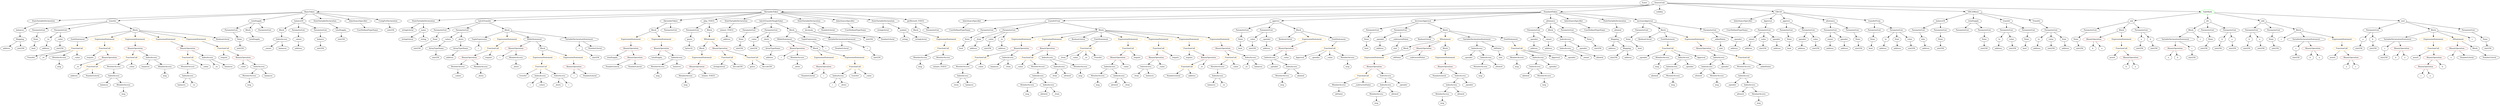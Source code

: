 strict digraph {
	graph [bb="0,0,16642,828"];
	node [label="\N"];
	Enter	[height=0.5,
		pos="10966,810",
		width=0.83628];
	Parameter__spender_3	[color=black,
		height=0.5,
		label=_spender,
		pos="9169.6,522",
		width=1.2521];
	ElementaryTypeName_address_24	[color=black,
		height=0.5,
		label=address,
		pos="9169.6,450",
		width=1.0996];
	Parameter__spender_3 -> ElementaryTypeName_address_24	[pos="e,9169.6,468.1 9169.6,503.7 9169.6,496.41 9169.6,487.73 9169.6,479.54"];
	Identifier_allowed_5	[color=black,
		height=0.5,
		label=allowed,
		pos="11312,234",
		width=1.0858];
	ElementaryTypeName_uint256_4	[color=black,
		height=0.5,
		label=uint256,
		pos="14877,450",
		width=1.0442];
	IndexAccess_Unnamed_17	[color=black,
		height=0.5,
		label=IndexAccess,
		pos="8417.6,378",
		width=1.6402];
	Identifier__spender	[color=black,
		height=0.5,
		label=_spender,
		pos="8467.6,306",
		width=1.2521];
	IndexAccess_Unnamed_17 -> Identifier__spender	[pos="e,8455.6,323.79 8429.7,360.05 8435.5,351.97 8442.5,342.12 8448.9,333.11"];
	IndexAccess_Unnamed_18	[color=black,
		height=0.5,
		label=IndexAccess,
		pos="8589.6,306",
		width=1.6402];
	IndexAccess_Unnamed_17 -> IndexAccess_Unnamed_18	[pos="e,8555.3,320.97 8452,363 8478.6,352.18 8515.6,337.1 8544.6,325.31"];
	ParameterList_Unnamed_5	[color=black,
		height=0.5,
		label=ParameterList,
		pos="13888,594",
		width=1.7095];
	Parameter_None_2	[color=black,
		height=0.5,
		label=None,
		pos="13795,522",
		width=0.85014];
	ParameterList_Unnamed_5 -> Parameter_None_2	[pos="e,13813,536.79 13866,576.76 13853,566.92 13836,554.26 13822,543.7"];
	ParameterList_Unnamed_6	[color=black,
		height=0.5,
		label=ParameterList,
		pos="14983,594",
		width=1.7095];
	Parameter_b_3	[color=black,
		height=0.5,
		label=b,
		pos="14970,522",
		width=0.75];
	ParameterList_Unnamed_6 -> Parameter_b_3	[pos="e,14973,540.1 14979,575.7 14978,568.32 14976,559.52 14975,551.25"];
	Parameter_a_3	[color=black,
		height=0.5,
		label=a,
		pos="15046,522",
		width=0.75];
	ParameterList_Unnamed_6 -> Parameter_a_3	[pos="e,15032,538.04 14998,576.41 15006,567.5 15016,556.35 15024,546.56"];
	IndexAccess_Unnamed_30	[color=black,
		height=0.5,
		label=IndexAccess,
		pos="9631.6,162",
		width=1.6402];
	MemberAccess_Unnamed_20	[color=black,
		height=0.5,
		label=MemberAccess,
		pos="9568.6,90",
		width=1.9174];
	IndexAccess_Unnamed_30 -> MemberAccess_Unnamed_20	[pos="e,9583.8,107.96 9616.7,144.41 9609.2,136.08 9599.9,125.8 9591.5,116.49"];
	Identifier_allowed_9	[color=black,
		height=0.5,
		label=allowed,
		pos="9694.6,90",
		width=1.0858];
	IndexAccess_Unnamed_30 -> Identifier_allowed_9	[pos="e,9680.2,106.99 9646.5,144.41 9654.3,135.74 9664,124.97 9672.6,115.38"];
	Parameter_None_3	[color=black,
		height=0.5,
		label=None,
		pos="15123,522",
		width=0.85014];
	ElementaryTypeName_uint256_13	[color=black,
		height=0.5,
		label=uint256,
		pos="15156,450",
		width=1.0442];
	Parameter_None_3 -> ElementaryTypeName_uint256_13	[pos="e,15148,467.96 15130,504.41 15134,496.59 15139,487.06 15143,478.23"];
	Identifier_i_5	[color=black,
		height=0.5,
		label=i,
		pos="5151.6,378",
		width=0.75];
	VariableDeclaration_to	[color=black,
		height=0.5,
		label=to,
		pos="13534,522",
		width=0.75];
	ElementaryTypeName_address_3	[color=black,
		height=0.5,
		label=address,
		pos="13524,450",
		width=1.0996];
	VariableDeclaration_to -> ElementaryTypeName_address_3	[pos="e,13526,468.1 13531,503.7 13530,496.32 13529,487.52 13528,479.25"];
	Identifier_i_2	[color=black,
		height=0.5,
		label=i,
		pos="3487.6,162",
		width=0.75];
	Identifier__owner_1	[color=black,
		height=0.5,
		label=_owner,
		pos="10574,378",
		width=1.0719];
	VariableDeclaration_i	[color=black,
		height=0.5,
		label=i,
		pos="3820.6,450",
		width=0.75];
	ElementaryTypeName_uint256_36	[color=black,
		height=0.5,
		label=uint256,
		pos="3922.6,378",
		width=1.0442];
	VariableDeclaration_i -> ElementaryTypeName_uint256_36	[pos="e,3901.7,393.34 3838.8,436.49 3853.7,426.27 3875.1,411.61 3892.5,399.66"];
	IndexAccess_Unnamed_19	[color=black,
		height=0.5,
		label=IndexAccess,
		pos="10424,522",
		width=1.6402];
	IndexAccess_Unnamed_20	[color=black,
		height=0.5,
		label=IndexAccess,
		pos="10424,450",
		width=1.6402];
	IndexAccess_Unnamed_19 -> IndexAccess_Unnamed_20	[pos="e,10424,468.1 10424,503.7 10424,496.41 10424,487.73 10424,479.54"];
	Identifier__spender_2	[color=black,
		height=0.5,
		label=_spender,
		pos="10546,450",
		width=1.2521];
	IndexAccess_Unnamed_19 -> Identifier__spender_2	[pos="e,10521,465.37 10450,505.64 10468,495.47 10491,482.04 10511,471.03"];
	Identifier__spender_4	[color=black,
		height=0.5,
		label=_spender,
		pos="11598,162",
		width=1.2521];
	IndexAccess_Unnamed_20 -> Identifier__owner_1	[pos="e,10547,391.32 10455,434.33 10479,423.17 10512,407.8 10537,396.09"];
	Identifier_allowed_4	[color=black,
		height=0.5,
		label=allowed,
		pos="10670,378",
		width=1.0858];
	IndexAccess_Unnamed_20 -> Identifier_allowed_4	[pos="e,10640,389.98 10468,437.66 10517,424.92 10593,404.86 10622,396 10624,395.25 10626,394.47 10629,393.65"];
	ParameterList_Unnamed_20	[color=black,
		height=0.5,
		label=ParameterList,
		pos="11919,594",
		width=1.7095];
	Parameter_None_9	[color=black,
		height=0.5,
		label=None,
		pos="11919,522",
		width=0.85014];
	ParameterList_Unnamed_20 -> Parameter_None_9	[pos="e,11919,540.1 11919,575.7 11919,568.41 11919,559.73 11919,551.54"];
	BinaryOperation_Unnamed_16	[color=brown,
		height=0.5,
		label=BinaryOperation,
		pos="6786.6,450",
		width=1.9867];
	FunctionCall_Unnamed_13	[color=orange,
		height=0.5,
		label=FunctionCall,
		pos="6485.6,378",
		width=1.6125];
	BinaryOperation_Unnamed_16 -> FunctionCall_Unnamed_13	[pos="e,6530.9,389.53 6735.2,437.05 6681.5,424.55 6597.4,405.01 6541.9,392.1"];
	IndexAccess_Unnamed_9	[color=black,
		height=0.5,
		label=IndexAccess,
		pos="6638.6,378",
		width=1.6402];
	BinaryOperation_Unnamed_16 -> IndexAccess_Unnamed_9	[pos="e,6669.7,393.73 6754.1,433.64 6732.3,423.34 6703.5,409.7 6680.1,398.62"];
	BinaryOperation_Unnamed_28	[color=brown,
		height=0.5,
		label=BinaryOperation,
		pos="3407.6,450",
		width=1.9867];
	Identifier_i	[color=black,
		height=0.5,
		label=i,
		pos="3293.6,378",
		width=0.75];
	BinaryOperation_Unnamed_28 -> Identifier_i	[pos="e,3312.9,390.84 3381.4,432.94 3363.9,422.16 3340.7,407.95 3322.6,396.82"];
	MemberAccess_Unnamed_28	[color=black,
		height=0.5,
		label=MemberAccess,
		pos="3407.6,378",
		width=1.9174];
	BinaryOperation_Unnamed_28 -> MemberAccess_Unnamed_28	[pos="e,3407.6,396.1 3407.6,431.7 3407.6,424.41 3407.6,415.73 3407.6,407.54"];
	FunctionDefinition_balanceOf	[color=black,
		height=0.5,
		label=balanceOf,
		pos="12914,666",
		width=1.3491];
	ParameterList_Unnamed_10	[color=black,
		height=0.5,
		label=ParameterList,
		pos="12773,594",
		width=1.7095];
	FunctionDefinition_balanceOf -> ParameterList_Unnamed_10	[pos="e,12803,609.94 12885,651 12865,640.69 12836,626.52 12813,615.02"];
	ParameterList_Unnamed_11	[color=black,
		height=0.5,
		label=ParameterList,
		pos="12914,594",
		width=1.7095];
	FunctionDefinition_balanceOf -> ParameterList_Unnamed_11	[pos="e,12914,612.1 12914,647.7 12914,640.41 12914,631.73 12914,623.54"];
	MemberAccess_Unnamed_21	[color=black,
		height=0.5,
		label=MemberAccess,
		pos="9145.6,90",
		width=1.9174];
	Identifier_msg_15	[color=black,
		height=0.5,
		label=msg,
		pos="9145.6,18",
		width=0.75];
	MemberAccess_Unnamed_21 -> Identifier_msg_15	[pos="e,9145.6,36.104 9145.6,71.697 9145.6,64.407 9145.6,55.726 9145.6,47.536"];
	IndexAccess_Unnamed_10	[color=black,
		height=0.5,
		label=IndexAccess,
		pos="6363.6,234",
		width=1.6402];
	Identifier__from_3	[color=black,
		height=0.5,
		label=_from,
		pos="6316.6,162",
		width=0.93331];
	IndexAccess_Unnamed_10 -> Identifier__from_3	[pos="e,6327.5,179.31 6352.2,216.05 6346.7,207.85 6340,197.83 6333.9,188.71"];
	Identifier_balances_8	[color=black,
		height=0.5,
		label=balances,
		pos="6410.6,162",
		width=1.1828];
	IndexAccess_Unnamed_10 -> Identifier_balances_8	[pos="e,6399.3,179.79 6375,216.05 6380.4,207.97 6387,198.12 6393.1,189.11"];
	ExpressionStatement_Unnamed_17	[color=orange,
		height=0.5,
		label=ExpressionStatement,
		pos="4160.6,522",
		width=2.458];
	BinaryOperation_Unnamed_24	[color=brown,
		height=0.5,
		label=BinaryOperation,
		pos="4160.6,450",
		width=1.9867];
	ExpressionStatement_Unnamed_17 -> BinaryOperation_Unnamed_24	[pos="e,4160.6,468.1 4160.6,503.7 4160.6,496.41 4160.6,487.73 4160.6,479.54"];
	Parameter_None_17	[color=black,
		height=0.5,
		label=None,
		pos="2851.6,522",
		width=0.85014];
	ElementaryTypeName_uint256_35	[color=black,
		height=0.5,
		label=uint256,
		pos="2739.6,450",
		width=1.0442];
	Parameter_None_17 -> ElementaryTypeName_uint256_35	[pos="e,2761.9,464.96 2831,508.16 2814.4,497.74 2790.6,482.87 2771.4,470.91"];
	ElementaryTypeName_string_1	[color=black,
		height=0.5,
		label=string,
		pos="5975.6,522",
		width=0.864];
	ElementaryTypeName_uint256_18	[color=black,
		height=0.5,
		label=uint256,
		pos="13619,450",
		width=1.0442];
	InheritanceSpecifier_Unnamed	[color=black,
		height=0.5,
		label=InheritanceSpecifier,
		pos="11615,666",
		width=2.3333];
	UserDefinedTypeName_Unnamed	[color=black,
		height=0.5,
		label=UserDefinedTypeName,
		pos="11600,594",
		width=2.7214];
	InheritanceSpecifier_Unnamed -> UserDefinedTypeName_Unnamed	[pos="e,11603,612.1 11611,647.7 11609,640.32 11607,631.52 11606,623.25"];
	ElementaryTypeName_address_9	[color=black,
		height=0.5,
		label=address,
		pos="11644,450",
		width=1.0996];
	StateVariableDeclaration_Unnamed	[color=black,
		height=0.5,
		label=StateVariableDeclaration,
		pos="281.59,666",
		width=2.8184];
	VariableDeclaration_balances	[color=black,
		height=0.5,
		label=balances,
		pos="134.59,594",
		width=1.1828];
	StateVariableDeclaration_Unnamed -> VariableDeclaration_balances	[pos="e,162.11,608.1 247.49,648.76 224.99,638.05 195.48,624 172.28,612.95"];
	ElementaryTypeName_bool_6	[color=black,
		height=0.5,
		label=bool,
		pos="10932,450",
		width=0.76697];
	ElementaryTypeName_bool_7	[color=black,
		height=0.5,
		label=bool,
		pos="9075.6,450",
		width=0.76697];
	Parameter_balance	[color=black,
		height=0.5,
		label=balance,
		pos="2095.6,522",
		width=1.0719];
	ElementaryTypeName_uint256_28	[color=black,
		height=0.5,
		label=uint256,
		pos="2095.6,450",
		width=1.0442];
	Parameter_balance -> ElementaryTypeName_uint256_28	[pos="e,2095.6,468.1 2095.6,503.7 2095.6,496.41 2095.6,487.73 2095.6,479.54"];
	Parameter__from	[color=black,
		height=0.5,
		label=_from,
		pos="6479.6,522",
		width=0.93331];
	ElementaryTypeName_address_17	[color=black,
		height=0.5,
		label=address,
		pos="6467.6,450",
		width=1.0996];
	Parameter__from -> ElementaryTypeName_address_17	[pos="e,6470.5,468.1 6476.6,503.7 6475.4,496.32 6473.8,487.52 6472.4,479.25"];
	ParameterList_Unnamed_43	[color=black,
		height=0.5,
		label=ParameterList,
		pos="4566.6,594",
		width=1.7095];
	Parameter_guess	[color=black,
		height=0.5,
		label=guess,
		pos="4555.6,522",
		width=0.87786];
	ParameterList_Unnamed_43 -> Parameter_guess	[pos="e,4558.3,540.1 4563.9,575.7 4562.7,568.32 4561.3,559.52 4560,551.25"];
	Identifier_balances_2	[color=black,
		height=0.5,
		label=balances,
		pos="687.59,162",
		width=1.1828];
	Identifier_i_3	[color=black,
		height=0.5,
		label=i,
		pos="3800.6,234",
		width=0.75];
	VariableDeclaration_c	[color=black,
		height=0.5,
		label=c,
		pos="15878,450",
		width=0.75];
	ElementaryTypeName_uint256_3	[color=black,
		height=0.5,
		label=uint256,
		pos="15854,378",
		width=1.0442];
	VariableDeclaration_c -> ElementaryTypeName_uint256_3	[pos="e,15859,395.79 15872,432.05 15869,424.4 15866,415.16 15863,406.56"];
	ExpressionStatement_Unnamed_16	[color=orange,
		height=0.5,
		label=ExpressionStatement,
		pos="9132.6,378",
		width=2.458];
	BinaryOperation_Unnamed_23	[color=brown,
		height=0.5,
		label=BinaryOperation,
		pos="9132.6,306",
		width=1.9867];
	ExpressionStatement_Unnamed_16 -> BinaryOperation_Unnamed_23	[pos="e,9132.6,324.1 9132.6,359.7 9132.6,352.41 9132.6,343.73 9132.6,335.54"];
	Parameter_to_1	[color=black,
		height=0.5,
		label=to,
		pos="12556,522",
		width=0.75];
	ElementaryTypeName_address_7	[color=black,
		height=0.5,
		label=address,
		pos="12554,450",
		width=1.0996];
	Parameter_to_1 -> ElementaryTypeName_address_7	[pos="e,12554,468.1 12555,503.7 12555,496.41 12555,487.73 12554,479.54"];
	Identifier_allowed_11	[color=black,
		height=0.5,
		label=allowed,
		pos="10156,234",
		width=1.0858];
	Identifier_msg_4	[color=black,
		height=0.5,
		label=msg,
		pos="7299.6,162",
		width=0.75];
	IndexAccess_Unnamed_24	[color=black,
		height=0.5,
		label=IndexAccess,
		pos="11720,162",
		width=1.6402];
	Identifier_allowed_6	[color=black,
		height=0.5,
		label=allowed,
		pos="11657,90",
		width=1.0858];
	IndexAccess_Unnamed_24 -> Identifier_allowed_6	[pos="e,11671,106.99 11705,144.41 11697,135.74 11687,124.97 11679,115.38"];
	MemberAccess_Unnamed_16	[color=black,
		height=0.5,
		label=MemberAccess,
		pos="11783,90",
		width=1.9174];
	IndexAccess_Unnamed_24 -> MemberAccess_Unnamed_16	[pos="e,11767,107.96 11735,144.41 11742,136.08 11751,125.8 11760,116.49"];
	IfStatement_Unnamed_2	[color=orange,
		height=0.5,
		label=IfStatement,
		pos="4678.6,522",
		width=1.4739];
	Block_Unnamed_21	[color=black,
		height=0.5,
		label=Block,
		pos="4633.6,450",
		width=0.90558];
	IfStatement_Unnamed_2 -> Block_Unnamed_21	[pos="e,4644.1,467.31 4667.7,504.05 4662.4,495.85 4656,485.83 4650.1,476.71"];
	BinaryOperation_Unnamed_32	[color=brown,
		height=0.5,
		label=BinaryOperation,
		pos="4755.6,450",
		width=1.9867];
	IfStatement_Unnamed_2 -> BinaryOperation_Unnamed_32	[pos="e,4737.3,467.63 4696.4,504.76 4706.1,495.97 4718.3,484.93 4729,475.14"];
	Parameter__addedValue	[color=black,
		height=0.5,
		label=_addedValue,
		pos="11441,522",
		width=1.6541];
	ElementaryTypeName_uint	[color=black,
		height=0.5,
		label=uint,
		pos="11451,450",
		width=0.75];
	Parameter__addedValue -> ElementaryTypeName_uint	[pos="e,11448,468.1 11443,503.7 11444,496.32 11445,487.52 11447,479.25"];
	FunctionDefinition_transfer_1	[color=black,
		height=0.5,
		label=transfer,
		pos="733.59,666",
		width=1.0719];
	ParameterList_Unnamed_25	[color=black,
		height=0.5,
		label=ParameterList,
		pos="256.59,594",
		width=1.7095];
	FunctionDefinition_transfer_1 -> ParameterList_Unnamed_25	[pos="e,301.62,606.7 695.78,661.46 623.62,654.41 461.44,637.08 326.59,612 322.02,611.15 317.31,610.19 312.59,609.17"];
	ParameterList_Unnamed_24	[color=black,
		height=0.5,
		label=ParameterList,
		pos="397.59,594",
		width=1.7095];
	FunctionDefinition_transfer_1 -> ParameterList_Unnamed_24	[pos="e,446.67,605.23 698.89,657.77 641.92,645.9 527.84,622.14 457.56,607.49"];
	Block_Unnamed_6	[color=black,
		height=0.5,
		label=Block,
		pos="880.59,594",
		width=0.90558];
	FunctionDefinition_transfer_1 -> Block_Unnamed_6	[pos="e,856.48,606.48 759.87,652.49 783.97,641.01 819.81,623.94 846.18,611.39"];
	BinaryOperation_Unnamed_15	[color=brown,
		height=0.5,
		label=BinaryOperation,
		pos="7404.6,378",
		width=1.9867];
	IndexAccess_Unnamed_7	[color=black,
		height=0.5,
		label=IndexAccess,
		pos="7369.6,306",
		width=1.6402];
	BinaryOperation_Unnamed_15 -> IndexAccess_Unnamed_7	[pos="e,7378.1,324.1 7395.9,359.7 7392.1,352.07 7387.5,342.92 7383.3,334.4"];
	Identifier__value_5	[color=black,
		height=0.5,
		label=_value,
		pos="7481.6,306",
		width=0.96103];
	BinaryOperation_Unnamed_15 -> Identifier__value_5	[pos="e,7465,322.04 7422.8,360.41 7432.9,351.22 7445.7,339.67 7456.7,329.66"];
	VariableDeclaration_c_2	[color=black,
		height=0.5,
		label=c,
		pos="15284,450",
		width=0.75];
	ElementaryTypeName_uint256_14	[color=black,
		height=0.5,
		label=uint256,
		pos="15284,378",
		width=1.0442];
	VariableDeclaration_c_2 -> ElementaryTypeName_uint256_14	[pos="e,15284,396.1 15284,431.7 15284,424.41 15284,415.73 15284,407.54"];
	ElementaryTypeName_address	[color=black,
		height=0.5,
		label=address,
		pos="12841,450",
		width=1.0996];
	VariableDeclaration_totalSupply_	[color=black,
		height=0.5,
		label=totalSupply_,
		pos="2233.6,594",
		width=1.6125];
	ElementaryTypeName_uint256_25	[color=black,
		height=0.5,
		label=uint256,
		pos="2233.6,522",
		width=1.0442];
	VariableDeclaration_totalSupply_ -> ElementaryTypeName_uint256_25	[pos="e,2233.6,540.1 2233.6,575.7 2233.6,568.41 2233.6,559.73 2233.6,551.54"];
	MemberAccess_Unnamed_6	[color=black,
		height=0.5,
		label=MemberAccess,
		pos="7299.6,234",
		width=1.9174];
	IndexAccess_Unnamed_7 -> MemberAccess_Unnamed_6	[pos="e,7316.1,251.47 7353,288.41 7344.4,279.78 7333.6,269.06 7324.1,259.5"];
	IndexAccess_Unnamed_8	[color=black,
		height=0.5,
		label=IndexAccess,
		pos="7445.6,234",
		width=1.6402];
	IndexAccess_Unnamed_7 -> IndexAccess_Unnamed_8	[pos="e,7427.7,251.47 7387.6,288.41 7397.1,279.69 7408.8,268.85 7419.3,259.21"];
	ElementaryTypeName_address_10	[color=black,
		height=0.5,
		label=address,
		pos="11834,450",
		width=1.0996];
	MemberAccess_Unnamed_6 -> Identifier_msg_4	[pos="e,7299.6,180.1 7299.6,215.7 7299.6,208.41 7299.6,199.73 7299.6,191.54"];
	Identifier__to_1	[color=black,
		height=0.5,
		label=_to,
		pos="1457.6,306",
		width=0.75];
	BinaryOperation_Unnamed_6	[color=brown,
		height=0.5,
		label=BinaryOperation,
		pos="13915,522",
		width=1.9867];
	Identifier_b_4	[color=black,
		height=0.5,
		label=b,
		pos="13892,450",
		width=0.75];
	BinaryOperation_Unnamed_6 -> Identifier_b_4	[pos="e,13897,468.1 13909,503.7 13906,496.24 13904,487.32 13901,478.97"];
	Identifier_a_5	[color=black,
		height=0.5,
		label=a,
		pos="13964,450",
		width=0.75];
	BinaryOperation_Unnamed_6 -> Identifier_a_5	[pos="e,13953,466.83 13926,504.05 13932,495.65 13940,485.32 13946,476.02"];
	BooleanLiteral_Unnamed_3	[color=black,
		height=0.5,
		label=BooleanLiteral,
		pos="10958,522",
		width=1.7788];
	Identifier_msg_17	[color=black,
		height=0.5,
		label=msg,
		pos="10282,162",
		width=0.75];
	FunctionDefinition_totalSupply_1	[color=black,
		height=0.5,
		label=totalSupply,
		pos="1674.6,666",
		width=1.4739];
	ParameterList_Unnamed_23	[color=black,
		height=0.5,
		label=ParameterList,
		pos="1506.6,594",
		width=1.7095];
	FunctionDefinition_totalSupply_1 -> ParameterList_Unnamed_23	[pos="e,1540.9,609.3 1642.2,651.5 1616.4,640.76 1580,625.6 1551.4,613.69"];
	Block_Unnamed_5	[color=black,
		height=0.5,
		label=Block,
		pos="1618.6,594",
		width=0.90558];
	FunctionDefinition_totalSupply_1 -> Block_Unnamed_5	[pos="e,1631.4,610.99 1661.3,648.41 1654.5,639.92 1646.1,629.41 1638.6,619.96"];
	ParameterList_Unnamed_22	[color=black,
		height=0.5,
		label=ParameterList,
		pos="1730.6,594",
		width=1.7095];
	FunctionDefinition_totalSupply_1 -> ParameterList_Unnamed_22	[pos="e,1717,611.96 1687.9,648.41 1694.5,640.16 1702.6,630.01 1710,620.78"];
	Parameter__value_3	[color=black,
		height=0.5,
		label=_value,
		pos="4980.6,522",
		width=0.96103];
	ElementaryTypeName_uint256_37	[color=black,
		height=0.5,
		label=uint256,
		pos="4975.6,450",
		width=1.0442];
	Parameter__value_3 -> ElementaryTypeName_uint256_37	[pos="e,4976.8,468.1 4979.4,503.7 4978.8,496.41 4978.2,487.73 4977.6,479.54"];
	ExpressionStatement_Unnamed_23	[color=orange,
		height=0.5,
		label=ExpressionStatement,
		pos="5441.6,378",
		width=2.458];
	BinaryOperation_Unnamed_31	[color=brown,
		height=0.5,
		label=BinaryOperation,
		pos="5434.6,306",
		width=1.9867];
	ExpressionStatement_Unnamed_23 -> BinaryOperation_Unnamed_31	[pos="e,5436.3,324.1 5439.9,359.7 5439.1,352.41 5438.3,343.73 5437.4,335.54"];
	StateVariableDeclaration_Unnamed_3	[color=black,
		height=0.5,
		label=StateVariableDeclaration,
		pos="2773.6,666",
		width=2.8184];
	stringLiteral_Unnamed_1	[color=black,
		height=0.5,
		label=stringLiteral,
		pos="2671.6,594",
		width=1.5016];
	StateVariableDeclaration_Unnamed_3 -> stringLiteral_Unnamed_1	[pos="e,2694.3,610.59 2748.9,648.05 2735.3,638.69 2718.2,626.96 2703.5,616.91"];
	VariableDeclaration_name	[color=black,
		height=0.5,
		label=name,
		pos="2773.6,594",
		width=0.83628];
	StateVariableDeclaration_Unnamed_3 -> VariableDeclaration_name	[pos="e,2773.6,612.1 2773.6,647.7 2773.6,640.41 2773.6,631.73 2773.6,623.54"];
	Identifier_allowed_7	[color=black,
		height=0.5,
		label=allowed,
		pos="11043,234",
		width=1.0858];
	Identifier_guess	[color=black,
		height=0.5,
		label=guess,
		pos="4965.6,306",
		width=0.87786];
	stringLiteral_Unnamed_2	[color=black,
		height=0.5,
		label=stringLiteral,
		pos="6078.6,522",
		width=1.5016];
	Block_Unnamed_20	[color=black,
		height=0.5,
		label=Block,
		pos="4678.6,594",
		width=0.90558];
	Block_Unnamed_20 -> IfStatement_Unnamed_2	[pos="e,4678.6,540.1 4678.6,575.7 4678.6,568.41 4678.6,559.73 4678.6,551.54"];
	Parameter_who	[color=black,
		height=0.5,
		label=who,
		pos="12835,522",
		width=0.75];
	Parameter_who -> ElementaryTypeName_address	[pos="e,12839,468.1 12836,503.7 12837,496.41 12837,487.73 12838,479.54"];
	IndexAccess_Unnamed_15	[color=black,
		height=0.5,
		label=IndexAccess,
		pos="6882.6,234",
		width=1.6402];
	MemberAccess_Unnamed_11	[color=black,
		height=0.5,
		label=MemberAccess,
		pos="6809.6,162",
		width=1.9174];
	IndexAccess_Unnamed_15 -> MemberAccess_Unnamed_11	[pos="e,6827,179.71 6865.3,216.41 6856.3,207.76 6845,197 6835.1,187.42"];
	IndexAccess_Unnamed_16	[color=black,
		height=0.5,
		label=IndexAccess,
		pos="6955.6,162",
		width=1.6402];
	IndexAccess_Unnamed_15 -> IndexAccess_Unnamed_16	[pos="e,6938.4,179.47 6899.9,216.41 6909,207.69 6920.3,196.85 6930.3,187.21"];
	MemberAccess_Unnamed_19	[color=black,
		height=0.5,
		label=MemberAccess,
		pos="9810.6,306",
		width=1.9174];
	Identifier_msg_13	[color=black,
		height=0.5,
		label=msg,
		pos="9810.6,234",
		width=0.75];
	MemberAccess_Unnamed_19 -> Identifier_msg_13	[pos="e,9810.6,252.1 9810.6,287.7 9810.6,280.41 9810.6,271.73 9810.6,263.54"];
	Identifier_msg_11	[color=black,
		height=0.5,
		label=msg,
		pos="11057,306",
		width=0.75];
	FunctionCall_Unnamed_26	[color=orange,
		height=0.5,
		label=FunctionCall,
		pos="4798.6,378",
		width=1.6125];
	stringLiteral_Unnamed_4	[color=black,
		height=0.5,
		label=stringLiteral,
		pos="4743.6,306",
		width=1.5016];
	FunctionCall_Unnamed_26 -> stringLiteral_Unnamed_4	[pos="e,4756.8,323.79 4785.3,360.05 4778.9,351.89 4771,341.91 4763.9,332.82"];
	Identifier_keccak256_1	[color=black,
		height=0.5,
		label=keccak256,
		pos="4865.6,306",
		width=1.3907];
	FunctionCall_Unnamed_26 -> Identifier_keccak256_1	[pos="e,4849.8,323.47 4814.5,360.41 4822.6,351.87 4832.8,341.28 4841.9,331.79"];
	Parameter_None_16	[color=black,
		height=0.5,
		label=None,
		pos="9075.6,522",
		width=0.85014];
	Parameter_None_16 -> ElementaryTypeName_bool_7	[pos="e,9075.6,468.1 9075.6,503.7 9075.6,496.41 9075.6,487.73 9075.6,479.54"];
	TupleExpression_Unnamed	[color=black,
		height=0.5,
		label=TupleExpression,
		pos="3157.6,522",
		width=2.0422];
	Identifier_i_4	[color=black,
		height=0.5,
		label=i,
		pos="3152.6,450",
		width=0.75];
	TupleExpression_Unnamed -> Identifier_i_4	[pos="e,3153.8,468.1 3156.4,503.7 3155.8,496.41 3155.2,487.73 3154.6,479.54"];
	Identifier__to_5	[color=black,
		height=0.5,
		label=_to,
		pos="8273.6,306",
		width=0.75];
	ElementaryTypeName_bytes32	[color=black,
		height=0.5,
		label=bytes32,
		pos="4543.6,450",
		width=1.0996];
	MemberAccess_Unnamed_14	[color=black,
		height=0.5,
		label=MemberAccess,
		pos="11438,234",
		width=1.9174];
	Identifier_msg_9	[color=black,
		height=0.5,
		label=msg,
		pos="11438,162",
		width=0.75];
	MemberAccess_Unnamed_14 -> Identifier_msg_9	[pos="e,11438,180.1 11438,215.7 11438,208.41 11438,199.73 11438,191.54"];
	Identifier_b_5	[color=black,
		height=0.5,
		label=b,
		pos="15384,378",
		width=0.75];
	ExpressionStatement_Unnamed_22	[color=orange,
		height=0.5,
		label=ExpressionStatement,
		pos="5636.6,378",
		width=2.458];
	FunctionCall_Unnamed_24	[color=orange,
		height=0.5,
		label=FunctionCall,
		pos="5648.6,306",
		width=1.6125];
	ExpressionStatement_Unnamed_22 -> FunctionCall_Unnamed_24	[pos="e,5645.7,324.1 5639.6,359.7 5640.8,352.32 5642.3,343.52 5643.7,335.25"];
	BinaryOperation_Unnamed_17	[color=brown,
		height=0.5,
		label=BinaryOperation,
		pos="8095.6,450",
		width=1.9867];
	FunctionCall_Unnamed_14	[color=orange,
		height=0.5,
		label=FunctionCall,
		pos="8146.6,378",
		width=1.6125];
	BinaryOperation_Unnamed_17 -> FunctionCall_Unnamed_14	[pos="e,8134.4,395.79 8107.9,432.05 8113.9,423.89 8121.2,413.91 8127.8,404.82"];
	IndexAccess_Unnamed_11	[color=black,
		height=0.5,
		label=IndexAccess,
		pos="8281.6,378",
		width=1.6402];
	BinaryOperation_Unnamed_17 -> IndexAccess_Unnamed_11	[pos="e,8245.3,392.65 8134.1,434.5 8163.3,423.5 8203.6,408.33 8234.7,396.63"];
	Identifier_balances_7	[color=black,
		height=0.5,
		label=balances,
		pos="6580.6,306",
		width=1.1828];
	Identifier_Approval	[color=black,
		height=0.5,
		label=Approval,
		pos="8627.6,378",
		width=1.266];
	Identifier__value_8	[color=black,
		height=0.5,
		label=_value,
		pos="6760.6,306",
		width=0.96103];
	Identifier__spender_8	[color=black,
		height=0.5,
		label=_spender,
		pos="9753.6,162",
		width=1.2521];
	ElementaryTypeName_address_4	[color=black,
		height=0.5,
		label=address,
		pos="12194,450",
		width=1.0996];
	Block_Unnamed_7	[color=black,
		height=0.5,
		label=Block,
		pos="1842.6,594",
		width=0.90558];
	IndexAccess_Unnamed_5	[color=black,
		height=0.5,
		label=IndexAccess,
		pos="1840.6,522",
		width=1.6402];
	Block_Unnamed_7 -> IndexAccess_Unnamed_5	[pos="e,1841.1,540.1 1842.1,575.7 1841.9,568.41 1841.6,559.73 1841.4,551.54"];
	InheritanceSpecifier_Unnamed_2	[color=black,
		height=0.5,
		label=InheritanceSpecifier,
		pos="6746.6,666",
		width=2.3333];
	UserDefinedTypeName_Unnamed_2	[color=black,
		height=0.5,
		label=UserDefinedTypeName,
		pos="6345.6,594",
		width=2.7214];
	InheritanceSpecifier_Unnamed_2 -> UserDefinedTypeName_Unnamed_2	[pos="e,6414.9,607.1 6683,653.91 6613.4,641.75 6501.4,622.21 6425.8,609"];
	FunctionDefinition_sub	[color=black,
		height=0.5,
		label=sub,
		pos="14160,666",
		width=0.75];
	FunctionDefinition_sub -> ParameterList_Unnamed_5	[pos="e,13933,606.63 14134,658.54 14091,647.44 14002,624.5 13944,609.44"];
	Block_Unnamed_3	[color=black,
		height=0.5,
		label=Block,
		pos="14093,594",
		width=0.90558];
	FunctionDefinition_sub -> Block_Unnamed_3	[pos="e,14107,610.46 14146,650.5 14137,641.27 14125,629.11 14115,618.52"];
	ParameterList_Unnamed_4	[color=black,
		height=0.5,
		label=ParameterList,
		pos="14226,594",
		width=1.7095];
	FunctionDefinition_sub -> ParameterList_Unnamed_4	[pos="e,14210,611.79 14174,650.15 14182,641.38 14193,630.03 14202,619.91"];
	ElementaryTypeName_address_23	[color=black,
		height=0.5,
		label=address,
		pos="11547,450",
		width=1.0996];
	Identifier__from	[color=black,
		height=0.5,
		label=_from,
		pos="7567.6,234",
		width=0.93331];
	ParameterList_Unnamed_31	[color=black,
		height=0.5,
		label=ParameterList,
		pos="8232.6,594",
		width=1.7095];
	Parameter_None_13	[color=black,
		height=0.5,
		label=None,
		pos="8212.6,522",
		width=0.85014];
	ParameterList_Unnamed_31 -> Parameter_None_13	[pos="e,8217.5,540.1 8227.6,575.7 8225.5,568.24 8223,559.32 8220.6,550.97"];
	FunctionDefinition_div	[color=black,
		height=0.5,
		label=div,
		pos="14701,666",
		width=0.75];
	Block_Unnamed_2	[color=black,
		height=0.5,
		label=Block,
		pos="14589,594",
		width=0.90558];
	FunctionDefinition_div -> Block_Unnamed_2	[pos="e,14609,608.06 14681,652.97 14664,642.27 14639,626.44 14619,614.02"];
	ParameterList_Unnamed_3	[color=black,
		height=0.5,
		label=ParameterList,
		pos="14701,594",
		width=1.7095];
	FunctionDefinition_div -> ParameterList_Unnamed_3	[pos="e,14701,612.1 14701,647.7 14701,640.41 14701,631.73 14701,623.54"];
	ParameterList_Unnamed_2	[color=black,
		height=0.5,
		label=ParameterList,
		pos="14842,594",
		width=1.7095];
	FunctionDefinition_div -> ParameterList_Unnamed_2	[pos="e,14811,610.09 14722,654.52 14743,644.16 14775,628.05 14801,615.19"];
	MemberAccess_Unnamed_18	[color=black,
		height=0.5,
		label=MemberAccess,
		pos="11169,234",
		width=1.9174];
	Identifier_msg_12	[color=black,
		height=0.5,
		label=msg,
		pos="11169,162",
		width=0.75];
	MemberAccess_Unnamed_18 -> Identifier_msg_12	[pos="e,11169,180.1 11169,215.7 11169,208.41 11169,199.73 11169,191.54"];
	ParameterList_Unnamed_40	[color=black,
		height=0.5,
		label=ParameterList,
		pos="2885.6,594",
		width=1.7095];
	ParameterList_Unnamed_40 -> Parameter_None_17	[pos="e,2859.7,539.62 2877.2,575.7 2873.4,567.87 2868.8,558.44 2864.6,549.73"];
	FunctionCall_Unnamed_8	[color=orange,
		height=0.5,
		label=FunctionCall,
		pos="511.59,450",
		width=1.6125];
	Identifier_Transfer	[color=black,
		height=0.5,
		label=Transfer,
		pos="188.59,378",
		width=1.1689];
	FunctionCall_Unnamed_8 -> Identifier_Transfer	[pos="e,220.2,390.34 468.45,437.55 460.54,435.59 452.33,433.66 444.59,432 354.14,412.61 329.27,418.69 239.59,396 236.82,395.3 233.98,394.52 \
231.13,393.7"];
	Identifier__to_3	[color=black,
		height=0.5,
		label=_to,
		pos="275.59,378",
		width=0.75];
	FunctionCall_Unnamed_8 -> Identifier__to_3	[pos="e,296.63,389.72 467.69,437.82 413.38,423.92 326.26,401.36 311.59,396 310.05,395.44 308.48,394.83 306.91,394.2"];
	MemberAccess_Unnamed_5	[color=black,
		height=0.5,
		label=MemberAccess,
		pos="389.59,378",
		width=1.9174];
	FunctionCall_Unnamed_8 -> MemberAccess_Unnamed_5	[pos="e,417.14,394.81 484.81,433.64 467.89,423.93 445.76,411.23 427.1,400.52"];
	Identifier__value_3	[color=black,
		height=0.5,
		label=_value,
		pos="511.59,378",
		width=0.96103];
	FunctionCall_Unnamed_8 -> Identifier__value_3	[pos="e,511.59,396.1 511.59,431.7 511.59,424.41 511.59,415.73 511.59,407.54"];
	MemberAccess_Unnamed_32	[color=black,
		height=0.5,
		label=MemberAccess,
		pos="6079.6,378",
		width=1.9174];
	Identifier_msg_20	[color=black,
		height=0.5,
		label=msg,
		pos="6079.6,306",
		width=0.75];
	MemberAccess_Unnamed_32 -> Identifier_msg_20	[pos="e,6079.6,324.1 6079.6,359.7 6079.6,352.41 6079.6,343.73 6079.6,335.54"];
	Identifier_balances_10	[color=black,
		height=0.5,
		label=balances,
		pos="8027.6,162",
		width=1.1828];
	MemberAccess_Unnamed_15	[color=black,
		height=0.5,
		label=MemberAccess,
		pos="11659,306",
		width=1.9174];
	IndexAccess_Unnamed_23	[color=black,
		height=0.5,
		label=IndexAccess,
		pos="11659,234",
		width=1.6402];
	MemberAccess_Unnamed_15 -> IndexAccess_Unnamed_23	[pos="e,11659,252.1 11659,287.7 11659,280.41 11659,271.73 11659,263.54"];
	ElementaryTypeName_uint256_11	[color=black,
		height=0.5,
		label=uint256,
		pos="15063,450",
		width=1.0442];
	Identifier__addedValue	[color=black,
		height=0.5,
		label=_addedValue,
		pos="11806,306",
		width=1.6541];
	Identifier__from_6	[color=black,
		height=0.5,
		label=_from,
		pos="7019.6,378",
		width=0.93331];
	Identifier_allowed_2	[color=black,
		height=0.5,
		label=allowed,
		pos="6924.6,90",
		width=1.0858];
	Identifier_msg_19	[color=black,
		height=0.5,
		label=msg,
		pos="4525.6,162",
		width=0.75];
	ExpressionStatement_Unnamed_25	[color=orange,
		height=0.5,
		label=ExpressionStatement,
		pos="6239.6,522",
		width=2.458];
	FunctionCall_Unnamed_27	[color=orange,
		height=0.5,
		label=FunctionCall,
		pos="6235.6,450",
		width=1.6125];
	ExpressionStatement_Unnamed_25 -> FunctionCall_Unnamed_27	[pos="e,6236.6,468.1 6238.6,503.7 6238.2,496.41 6237.7,487.73 6237.2,479.54"];
	Identifier_a_7	[color=black,
		height=0.5,
		label=a,
		pos="15647,306",
		width=0.75];
	Parameter_a_2	[color=black,
		height=0.5,
		label=a,
		pos="14226,522",
		width=0.75];
	ElementaryTypeName_uint256_8	[color=black,
		height=0.5,
		label=uint256,
		pos="14216,450",
		width=1.0442];
	Parameter_a_2 -> ElementaryTypeName_uint256_8	[pos="e,14218,468.1 14223,503.7 14222,496.32 14221,487.52 14220,479.25"];
	WhileStatement_Unnamed_1	[color=black,
		height=0.5,
		label=WhileStatement,
		pos="5197.6,522",
		width=1.9036];
	BinaryOperation_Unnamed_30	[color=brown,
		height=0.5,
		label=BinaryOperation,
		pos="5265.6,450",
		width=1.9867];
	WhileStatement_Unnamed_1 -> BinaryOperation_Unnamed_30	[pos="e,5249.3,467.79 5214,504.05 5222.2,495.63 5232.3,485.28 5241.3,475.97"];
	Block_Unnamed_19	[color=black,
		height=0.5,
		label=Block,
		pos="5387.6,450",
		width=0.90558];
	WhileStatement_Unnamed_1 -> Block_Unnamed_19	[pos="e,5362.5,461.63 5238.3,507.16 5268.3,496.78 5310.2,482 5346.6,468 5348.4,467.31 5350.2,466.6 5352,465.88"];
	FunctionCall_Unnamed_12	[color=orange,
		height=0.5,
		label=FunctionCall,
		pos="7471.6,450",
		width=1.6125];
	FunctionCall_Unnamed_12 -> BinaryOperation_Unnamed_15	[pos="e,7420.8,395.96 7455.7,432.41 7447.7,423.99 7437.7,413.58 7428.7,404.2"];
	Identifier_require_4	[color=black,
		height=0.5,
		label=require,
		pos="7530.6,378",
		width=1.0026];
	FunctionCall_Unnamed_12 -> Identifier_require_4	[pos="e,7517.1,394.99 7485.6,432.41 7492.8,423.83 7501.8,413.19 7509.8,403.67"];
	FunctionCall_Unnamed_10	[color=orange,
		height=0.5,
		label=FunctionCall,
		pos="7854.6,306",
		width=1.6125];
	NumberLiteral_Unnamed_3	[color=black,
		height=0.5,
		label=NumberLiteral,
		pos="7817.6,234",
		width=1.765];
	FunctionCall_Unnamed_10 -> NumberLiteral_Unnamed_3	[pos="e,7826.7,252.28 7845.6,288.05 7841.6,280.35 7836.6,271.03 7832.1,262.36"];
	ElementaryTypeName_address_19	[color=black,
		height=0.5,
		label=address,
		pos="7938.6,234",
		width=1.0996];
	FunctionCall_Unnamed_10 -> ElementaryTypeName_address_19	[pos="e,7920.4,250.19 7874.1,288.76 7885.3,279.4 7899.6,267.5 7911.9,257.28"];
	Identifier_msg_10	[color=black,
		height=0.5,
		label=msg,
		pos="11783,18",
		width=0.75];
	BooleanLiteral_Unnamed_4	[color=black,
		height=0.5,
		label=BooleanLiteral,
		pos="9466.6,522",
		width=1.7788];
	ContractDefinition_BasicToken	[color=black,
		height=0.5,
		label=BasicToken,
		pos="2024.6,738",
		width=1.5293];
	ContractDefinition_BasicToken -> StateVariableDeclaration_Unnamed	[pos="e,379.14,671.17 1970.1,734.89 1788,727.84 1184.5,704.37 685.59,684 585.6,679.92 471.71,675.11 390.39,671.65"];
	ContractDefinition_BasicToken -> FunctionDefinition_transfer_1	[pos="e,771.95,669.08 1970.3,734.06 1758.3,722.56 986.82,680.73 783.16,669.69"];
	ContractDefinition_BasicToken -> FunctionDefinition_totalSupply_1	[pos="e,1719.4,675.97 1978.5,727.78 1914.6,714.99 1799.2,691.92 1730.4,678.17"];
	FunctionDefinition_balanceOf_1	[color=black,
		height=0.5,
		label=balanceOf,
		pos="1960.6,666",
		width=1.3491];
	ContractDefinition_BasicToken -> FunctionDefinition_balanceOf_1	[pos="e,1975.6,683.47 2009.4,720.41 2001.6,711.87 1991.9,701.28 1983.2,691.79"];
	StateVariableDeclaration_Unnamed_1	[color=black,
		height=0.5,
		label=StateVariableDeclaration,
		pos="2131.6,666",
		width=2.8184];
	ContractDefinition_BasicToken -> StateVariableDeclaration_Unnamed_1	[pos="e,2106,683.71 2048.3,721.46 2062.5,712.19 2080.8,700.25 2096.6,689.91"];
	InheritanceSpecifier_Unnamed_1	[color=black,
		height=0.5,
		label=InheritanceSpecifier,
		pos="2357.6,666",
		width=2.3333];
	ContractDefinition_BasicToken -> InheritanceSpecifier_Unnamed_1	[pos="e,2299,679.32 2069.8,727.49 2126,715.68 2222.3,695.44 2287.9,681.65"];
	UsingForDeclaration_Unnamed	[color=black,
		height=0.5,
		label=UsingForDeclaration,
		pos="2558.6,666",
		width=2.4303];
	ContractDefinition_BasicToken -> UsingForDeclaration_Unnamed	[pos="e,2491.5,677.9 2076.1,731.13 2156.3,721.88 2315.7,703 2450.6,684 2460.2,682.64 2470.3,681.15 2480.3,679.63"];
	MemberAccess_Unnamed_23	[color=black,
		height=0.5,
		label=MemberAccess,
		pos="10094,378",
		width=1.9174];
	Identifier_msg_16	[color=black,
		height=0.5,
		label=msg,
		pos="10094,306",
		width=0.75];
	MemberAccess_Unnamed_23 -> Identifier_msg_16	[pos="e,10094,324.1 10094,359.7 10094,352.41 10094,343.73 10094,335.54"];
	Parameter_None_5	[color=black,
		height=0.5,
		label=None,
		pos="12920,522",
		width=0.85014];
	ElementaryTypeName_uint256_16	[color=black,
		height=0.5,
		label=uint256,
		pos="12936,450",
		width=1.0442];
	Parameter_None_5 -> ElementaryTypeName_uint256_16	[pos="e,12932,468.1 12924,503.7 12925,496.32 12927,487.52 12929,479.25"];
	EmitStatement_Unnamed	[color=black,
		height=0.5,
		label=EmitStatement,
		pos="514.59,522",
		width=1.7788];
	EmitStatement_Unnamed -> FunctionCall_Unnamed_8	[pos="e,512.32,468.1 513.85,503.7 513.53,496.41 513.16,487.73 512.81,479.54"];
	Parameter_None_18	[color=black,
		height=0.5,
		label=None,
		pos="4892.6,522",
		width=0.85014];
	ElementaryTypeName_uint256_38	[color=black,
		height=0.5,
		label=uint256,
		pos="4882.6,450",
		width=1.0442];
	Parameter_None_18 -> ElementaryTypeName_uint256_38	[pos="e,4885,468.1 4890.1,503.7 4889.1,496.32 4887.8,487.52 4886.6,479.25"];
	BinaryOperation_Unnamed	[color=brown,
		height=0.5,
		label=BinaryOperation,
		pos="16339,450",
		width=1.9867];
	Identifier_a	[color=black,
		height=0.5,
		label=a,
		pos="16325,378",
		width=0.75];
	BinaryOperation_Unnamed -> Identifier_a	[pos="e,16328,396.1 16335,431.7 16334,424.32 16332,415.52 16330,407.25"];
	NumberLiteral_Unnamed	[color=black,
		height=0.5,
		label=NumberLiteral,
		pos="16434,378",
		width=1.765];
	BinaryOperation_Unnamed -> NumberLiteral_Unnamed	[pos="e,16412,395.15 16361,432.76 16373,423.58 16389,411.94 16403,401.84"];
	ContractDefinition_SkrumbleToken	[color=black,
		height=0.5,
		label=SkrumbleToken,
		pos="5086.6,738",
		width=1.9452];
	ContractDefinition_SkrumbleToken -> StateVariableDeclaration_Unnamed_3	[pos="e,2869,672.4 5017,735.72 4762.5,730.92 3857.5,712.76 3111.6,684 3034.2,681.01 2946.8,676.59 2880.3,673.01"];
	FunctionDefinition_batchTransfer	[color=black,
		height=0.5,
		label=batchTransfer,
		pos="3183.6,666",
		width=1.7372];
	ContractDefinition_SkrumbleToken -> FunctionDefinition_batchTransfer	[pos="e,3245.5,669.28 5017.5,734.46 4721.3,723.56 3560.7,680.87 3256.8,669.69"];
	FunctionDefinition_SkrumbleToken	[color=black,
		height=0.5,
		label=SkrumbleToken,
		pos="4425.6,666",
		width=1.9452];
	ContractDefinition_SkrumbleToken -> FunctionDefinition_SkrumbleToken	[pos="e,4489.1,673.73 5022.6,730.22 4899.7,717.21 4631.1,688.76 4500.2,674.9"];
	FunctionDefinition_play_TOD31	[color=black,
		height=0.5,
		label=play_TOD31,
		pos="4678.6,666",
		width=1.6541];
	ContractDefinition_SkrumbleToken -> FunctionDefinition_play_TOD31	[pos="e,4723.2,678.24 5025.5,728.87 4957.7,719.51 4845.4,702.98 4749.6,684 4744.6,683.02 4739.5,681.93 4734.3,680.79"];
	StateVariableDeclaration_Unnamed_6	[color=black,
		height=0.5,
		label=StateVariableDeclaration,
		pos="4859.6,666",
		width=2.8184];
	ContractDefinition_SkrumbleToken -> StateVariableDeclaration_Unnamed_6	[pos="e,4908.7,682.16 5042.8,723.5 5007.7,712.68 4958.1,697.38 4919.4,685.43"];
	FunctionDefinition_batchTransferSingleValue	[color=black,
		height=0.5,
		label=batchTransferSingleValue,
		pos="5086.6,666",
		width=2.9432];
	ContractDefinition_SkrumbleToken -> FunctionDefinition_batchTransferSingleValue	[pos="e,5086.6,684.1 5086.6,719.7 5086.6,712.41 5086.6,703.73 5086.6,695.54"];
	StateVariableDeclaration_Unnamed_5	[color=black,
		height=0.5,
		label=StateVariableDeclaration,
		pos="5338.6,666",
		width=2.8184];
	ContractDefinition_SkrumbleToken -> StateVariableDeclaration_Unnamed_5	[pos="e,5285.7,681.7 5132.8,724.16 5172.6,713.1 5230.5,697.02 5274.7,684.73"];
	InheritanceSpecifier_Unnamed_4	[color=black,
		height=0.5,
		label=InheritanceSpecifier,
		pos="5589.6,666",
		width=2.3333];
	ContractDefinition_SkrumbleToken -> InheritanceSpecifier_Unnamed_4	[pos="e,5520.5,676.62 5146.8,728.63 5237.2,716.05 5408.1,692.25 5509.1,678.2"];
	StateVariableDeclaration_Unnamed_4	[color=black,
		height=0.5,
		label=StateVariableDeclaration,
		pos="5826.6,666",
		width=2.8184];
	ContractDefinition_SkrumbleToken -> StateVariableDeclaration_Unnamed_4	[pos="e,5745.1,677.03 5152.8,731.74 5262.9,722.85 5490.4,703.89 5682.6,684 5699.2,682.28 5716.9,680.31 5734,678.33"];
	FunctionDefinition_getReward_TOD31	[color=black,
		height=0.5,
		label=getReward_TOD31,
		pos="6055.6,666",
		width=2.3333];
	ContractDefinition_SkrumbleToken -> FunctionDefinition_getReward_TOD31	[pos="e,5989.3,677.42 5155.6,734.56 5300.6,729.03 5647.2,713.65 5936.6,684 5950.1,682.62 5964.4,680.84 5978.3,678.95"];
	Identifier__to	[color=black,
		height=0.5,
		label=_to,
		pos="504.59,306",
		width=0.75];
	BooleanLiteral_Unnamed_2	[color=black,
		height=0.5,
		label=BooleanLiteral,
		pos="8520.6,522",
		width=1.7788];
	ParameterList_Unnamed_35	[color=black,
		height=0.5,
		label=ParameterList,
		pos="10921,594",
		width=1.7095];
	Parameter_None_15	[color=black,
		height=0.5,
		label=None,
		pos="10845,522",
		width=0.85014];
	ParameterList_Unnamed_35 -> Parameter_None_15	[pos="e,10861,537.8 10903,576.41 10893,567.16 10880,555.51 10869,545.45"];
	ElementaryTypeName_uint256_20	[color=black,
		height=0.5,
		label=uint256,
		pos="12746,450",
		width=1.0442];
	Block_Unnamed_11	[color=black,
		height=0.5,
		label=Block,
		pos="11069,594",
		width=0.90558];
	Block_Unnamed_11 -> BooleanLiteral_Unnamed_3	[pos="e,10983,538.8 11048,579.83 11032,570.01 11010,556.36 10992,544.91"];
	EmitStatement_Unnamed_3	[color=black,
		height=0.5,
		label=EmitStatement,
		pos="11104,522",
		width=1.7788];
	Block_Unnamed_11 -> EmitStatement_Unnamed_3	[pos="e,11095,539.96 11077,576.41 11081,568.59 11086,559.06 11090,550.23"];
	ExpressionStatement_Unnamed_14	[color=orange,
		height=0.5,
		label=ExpressionStatement,
		pos="11275,522",
		width=2.458];
	Block_Unnamed_11 -> ExpressionStatement_Unnamed_14	[pos="e,11231,537.97 11096,583.7 11127,573.01 11180,555.17 11220,541.59"];
	FunctionDefinition_transferFrom_1	[color=black,
		height=0.5,
		label=transferFrom,
		pos="6986.6,666",
		width=1.6402];
	ParameterList_Unnamed_29	[color=black,
		height=0.5,
		label=ParameterList,
		pos="6523.6,594",
		width=1.7095];
	FunctionDefinition_transferFrom_1 -> ParameterList_Unnamed_29	[pos="e,6568.6,606.67 6932.3,658.39 6840.3,647.07 6657.4,624.01 6593.6,612 6589,611.14 6584.3,610.17 6579.6,609.15"];
	ParameterList_Unnamed_28	[color=black,
		height=0.5,
		label=ParameterList,
		pos="6664.6,594",
		width=1.7095];
	FunctionDefinition_transferFrom_1 -> ParameterList_Unnamed_28	[pos="e,6712.9,605.51 6939.4,654.75 6882.4,642.34 6786.2,621.44 6724.1,607.94"];
	Block_Unnamed_8	[color=black,
		height=0.5,
		label=Block,
		pos="7300.6,594",
		width=0.90558];
	FunctionDefinition_transferFrom_1 -> Block_Unnamed_8	[pos="e,7270.7,601.67 7033.3,654.6 7094.6,640.92 7201.4,617.12 7259.7,604.12"];
	Identifier__values_1	[color=black,
		height=0.5,
		label=_values,
		pos="3571.6,162",
		width=1.0719];
	ElementaryTypeName_uint256_30	[color=black,
		height=0.5,
		label=uint256,
		pos="6562.6,450",
		width=1.0442];
	ExpressionStatement_Unnamed_18	[color=orange,
		height=0.5,
		label=ExpressionStatement,
		pos="4355.6,522",
		width=2.458];
	BinaryOperation_Unnamed_26	[color=brown,
		height=0.5,
		label=BinaryOperation,
		pos="4355.6,450",
		width=1.9867];
	ExpressionStatement_Unnamed_18 -> BinaryOperation_Unnamed_26	[pos="e,4355.6,468.1 4355.6,503.7 4355.6,496.41 4355.6,487.73 4355.6,479.54"];
	Identifier__spender_5	[color=black,
		height=0.5,
		label=_spender,
		pos="10963,378",
		width=1.2521];
	ElementaryTypeName_uint256_34	[color=black,
		height=0.5,
		label=uint256,
		pos="2862.6,378",
		width=1.0442];
	ParameterList_Unnamed_18	[color=black,
		height=0.5,
		label=ParameterList,
		pos="12483,594",
		width=1.7095];
	Parameter_None_8	[color=black,
		height=0.5,
		label=None,
		pos="12475,522",
		width=0.85014];
	ParameterList_Unnamed_18 -> Parameter_None_8	[pos="e,12477,540.1 12481,575.7 12480,568.41 12479,559.73 12478,551.54"];
	MemberAccess_Unnamed_4	[color=black,
		height=0.5,
		label=MemberAccess,
		pos="1255.6,306",
		width=1.9174];
	IndexAccess_Unnamed_4	[color=black,
		height=0.5,
		label=IndexAccess,
		pos="1255.6,234",
		width=1.6402];
	MemberAccess_Unnamed_4 -> IndexAccess_Unnamed_4	[pos="e,1255.6,252.1 1255.6,287.7 1255.6,280.41 1255.6,271.73 1255.6,263.54"];
	Identifier_msg_14	[color=black,
		height=0.5,
		label=msg,
		pos="9568.6,18",
		width=0.75];
	MemberAccess_Unnamed_20 -> Identifier_msg_14	[pos="e,9568.6,36.104 9568.6,71.697 9568.6,64.407 9568.6,55.726 9568.6,47.536"];
	ElementaryTypeName_uint256_12	[color=black,
		height=0.5,
		label=uint256,
		pos="14970,450",
		width=1.0442];
	Parameter_b_3 -> ElementaryTypeName_uint256_12	[pos="e,14970,468.1 14970,503.7 14970,496.41 14970,487.73 14970,479.54"];
	BinaryOperation_Unnamed_18	[color=brown,
		height=0.5,
		label=BinaryOperation,
		pos="6947.6,450",
		width=1.9867];
	FunctionCall_Unnamed_15	[color=orange,
		height=0.5,
		label=FunctionCall,
		pos="6773.6,378",
		width=1.6125];
	BinaryOperation_Unnamed_18 -> FunctionCall_Unnamed_15	[pos="e,6808.1,392.87 6910.7,434.15 6883.8,423.34 6847.2,408.62 6818.6,397.11"];
	IndexAccess_Unnamed_13	[color=black,
		height=0.5,
		label=IndexAccess,
		pos="6908.6,378",
		width=1.6402];
	BinaryOperation_Unnamed_18 -> IndexAccess_Unnamed_13	[pos="e,6918.1,396.1 6937.9,431.7 6933.6,423.98 6928.5,414.71 6923.7,406.11"];
	ExpressionStatement_Unnamed_10	[color=orange,
		height=0.5,
		label=ExpressionStatement,
		pos="6788.6,522",
		width=2.458];
	ExpressionStatement_Unnamed_10 -> BinaryOperation_Unnamed_16	[pos="e,6787.1,468.1 6788.1,503.7 6787.9,496.41 6787.6,487.73 6787.4,479.54"];
	Identifier_msg_6	[color=black,
		height=0.5,
		label=msg,
		pos="6809.6,90",
		width=0.75];
	Identifier_assert_1	[color=black,
		height=0.5,
		label=assert,
		pos="14032,378",
		width=0.89172];
	Identifier__from_4	[color=black,
		height=0.5,
		label=_from,
		pos="6996.6,234",
		width=0.93331];
	Parameter_None_12	[color=black,
		height=0.5,
		label=None,
		pos="6384.6,522",
		width=0.85014];
	ParameterList_Unnamed_29 -> Parameter_None_12	[pos="e,6407,534.31 6493.8,577.98 6471.2,566.63 6440.3,551.05 6417.1,539.37"];
	ArrayTypeName_Unnamed_1	[color=black,
		height=0.5,
		label=ArrayTypeName,
		pos="2867.6,450",
		width=2.0145];
	ArrayTypeName_Unnamed_1 -> ElementaryTypeName_uint256_34	[pos="e,2863.8,396.1 2866.4,431.7 2865.8,424.41 2865.2,415.73 2864.6,407.54"];
	Block_Unnamed_14	[color=black,
		height=0.5,
		label=Block,
		pos="9344.6,450",
		width=0.90558];
	Block_Unnamed_14 -> ExpressionStatement_Unnamed_16	[pos="e,9182,393.25 9319.4,438.41 9313.9,436.21 9308.1,433.96 9302.6,432 9266.5,419.09 9225.5,406.26 9192.8,396.45"];
	IndexAccess_Unnamed_6	[color=black,
		height=0.5,
		label=IndexAccess,
		pos="7612.6,306",
		width=1.6402];
	IndexAccess_Unnamed_6 -> Identifier__from	[pos="e,7578.1,251.31 7601.7,288.05 7596.4,279.85 7590,269.83 7584.1,260.71"];
	Identifier_balances_6	[color=black,
		height=0.5,
		label=balances,
		pos="7661.6,234",
		width=1.1828];
	IndexAccess_Unnamed_6 -> Identifier_balances_6	[pos="e,7649.8,251.79 7624.4,288.05 7630.1,279.97 7637,270.12 7643.3,261.11"];
	ElementaryTypeName_address_21	[color=black,
		height=0.5,
		label=address,
		pos="10307,450",
		width=1.0996];
	IndexAccess_Unnamed_26	[color=black,
		height=0.5,
		label=IndexAccess,
		pos="11161,306",
		width=1.6402];
	IndexAccess_Unnamed_26 -> Identifier_allowed_7	[pos="e,11066,248.83 11134,289.46 11117,279.2 11094,265.66 11076,254.65"];
	IndexAccess_Unnamed_26 -> MemberAccess_Unnamed_18	[pos="e,11167,252.1 11163,287.7 11163,280.41 11164,271.73 11165,263.54"];
	ParameterList_Unnamed_42	[color=black,
		height=0.5,
		label=ParameterList,
		pos="4945.6,594",
		width=1.7095];
	ParameterList_Unnamed_42 -> Parameter_None_18	[pos="e,4904.6,538.83 4932.8,576.05 4926.3,567.56 4918.4,557.11 4911.3,547.73"];
	Identifier__spender_7	[color=black,
		height=0.5,
		label=_spender,
		pos="9753.6,378",
		width=1.2521];
	Block_Unnamed_22	[color=black,
		height=0.5,
		label=Block,
		pos="6055.6,594",
		width=0.90558];
	Block_Unnamed_22 -> ExpressionStatement_Unnamed_25	[pos="e,6197.2,538.23 6081.1,582.24 6086.2,580.13 6091.6,577.97 6096.6,576 6126.2,564.4 6159.4,552.03 6186.4,542.16"];
	Identifier_c_3	[color=black,
		height=0.5,
		label=c,
		pos="15719,306",
		width=0.75];
	Identifier_i_6	[color=black,
		height=0.5,
		label=i,
		pos="5498.6,162",
		width=0.75];
	Identifier_oldValue_1	[color=black,
		height=0.5,
		label=oldValue,
		pos="8892.6,90",
		width=1.2105];
	IndexAccess_Unnamed_21	[color=black,
		height=0.5,
		label=IndexAccess,
		pos="11487,378",
		width=1.6402];
	IndexAccess_Unnamed_22	[color=black,
		height=0.5,
		label=IndexAccess,
		pos="11405,306",
		width=1.6402];
	IndexAccess_Unnamed_21 -> IndexAccess_Unnamed_22	[pos="e,11424,323.39 11468,360.76 11457,351.82 11444,340.55 11432,330.64"];
	Identifier__spender_3	[color=black,
		height=0.5,
		label=_spender,
		pos="11527,306",
		width=1.2521];
	IndexAccess_Unnamed_21 -> Identifier__spender_3	[pos="e,11517,323.79 11496,360.05 11501,352.14 11506,342.54 11511,333.69"];
	ExpressionStatement_Unnamed_15	[color=orange,
		height=0.5,
		label=ExpressionStatement,
		pos="9601.6,378",
		width=2.458];
	BinaryOperation_Unnamed_22	[color=brown,
		height=0.5,
		label=BinaryOperation,
		pos="9601.6,306",
		width=1.9867];
	ExpressionStatement_Unnamed_15 -> BinaryOperation_Unnamed_22	[pos="e,9601.6,324.1 9601.6,359.7 9601.6,352.41 9601.6,343.73 9601.6,335.54"];
	ExpressionStatement_Unnamed_3	[color=orange,
		height=0.5,
		label=ExpressionStatement,
		pos="685.59,522",
		width=2.458];
	FunctionCall_Unnamed_3	[color=orange,
		height=0.5,
		label=FunctionCall,
		pos="685.59,450",
		width=1.6125];
	ExpressionStatement_Unnamed_3 -> FunctionCall_Unnamed_3	[pos="e,685.59,468.1 685.59,503.7 685.59,496.41 685.59,487.73 685.59,479.54"];
	ExpressionStatement_Unnamed_5	[color=orange,
		height=0.5,
		label=ExpressionStatement,
		pos="880.59,522",
		width=2.458];
	BinaryOperation_Unnamed_11	[color=brown,
		height=0.5,
		label=BinaryOperation,
		pos="880.59,450",
		width=1.9867];
	ExpressionStatement_Unnamed_5 -> BinaryOperation_Unnamed_11	[pos="e,880.59,468.1 880.59,503.7 880.59,496.41 880.59,487.73 880.59,479.54"];
	ExpressionStatement_Unnamed_6	[color=orange,
		height=0.5,
		label=ExpressionStatement,
		pos="1075.6,522",
		width=2.458];
	BinaryOperation_Unnamed_12	[color=brown,
		height=0.5,
		label=BinaryOperation,
		pos="1258.6,450",
		width=1.9867];
	ExpressionStatement_Unnamed_6 -> BinaryOperation_Unnamed_12	[pos="e,1220.4,465.61 1115.7,505.64 1143.5,495.03 1180.5,480.86 1209.9,469.61"];
	ArrayTypeName_Unnamed_2	[color=black,
		height=0.5,
		label=ArrayTypeName,
		pos="5103.6,450",
		width=2.0145];
	ElementaryTypeName_address_26	[color=black,
		height=0.5,
		label=address,
		pos="5066.6,378",
		width=1.0996];
	ArrayTypeName_Unnamed_2 -> ElementaryTypeName_address_26	[pos="e,5075.4,395.62 5094.4,431.7 5090.3,423.87 5085.3,414.44 5080.7,405.73"];
	Identifier_assert_2	[color=black,
		height=0.5,
		label=assert,
		pos="15561,378",
		width=0.89172];
	MemberAccess_Unnamed_2	[color=black,
		height=0.5,
		label=MemberAccess,
		pos="752.59,306",
		width=1.9174];
	IndexAccess_Unnamed_2	[color=black,
		height=0.5,
		label=IndexAccess,
		pos="752.59,234",
		width=1.6402];
	MemberAccess_Unnamed_2 -> IndexAccess_Unnamed_2	[pos="e,752.59,252.1 752.59,287.7 752.59,280.41 752.59,271.73 752.59,263.54"];
	Parameter__values	[color=black,
		height=0.5,
		label=_values,
		pos="2938.6,522",
		width=1.0719];
	Parameter__values -> ArrayTypeName_Unnamed_1	[pos="e,2884.8,467.96 2922.8,505.46 2914,496.78 2902.8,485.75 2892.8,475.89"];
	ElementaryTypeName_uint256_9	[color=black,
		height=0.5,
		label=uint256,
		pos="14309,450",
		width=1.0442];
	ElementaryTypeName_uint256_29	[color=black,
		height=0.5,
		label=uint256,
		pos="10765,378",
		width=1.0442];
	ParameterList_Unnamed_17	[color=black,
		height=0.5,
		label=ParameterList,
		pos="12629,594",
		width=1.7095];
	ParameterList_Unnamed_17 -> Parameter_to_1	[pos="e,12570,537.11 12611,576.41 12601,566.97 12589,555.03 12578,544.83"];
	Parameter_from	[color=black,
		height=0.5,
		label=from,
		pos="12641,522",
		width=0.7947];
	ParameterList_Unnamed_17 -> Parameter_from	[pos="e,12638,540.1 12632,575.7 12633,568.32 12634,559.52 12636,551.25"];
	Parameter_value_1	[color=black,
		height=0.5,
		label=value,
		pos="12732,522",
		width=0.82242];
	ParameterList_Unnamed_17 -> Parameter_value_1	[pos="e,12713,535.94 12652,576.94 12667,566.65 12687,553.22 12703,542.34"];
	Parameter_a	[color=black,
		height=0.5,
		label=a,
		pos="15723,522",
		width=0.75];
	ElementaryTypeName_uint256	[color=black,
		height=0.5,
		label=uint256,
		pos="15702,450",
		width=1.0442];
	Parameter_a -> ElementaryTypeName_uint256	[pos="e,15707,468.28 15718,504.05 15715,496.6 15713,487.64 15710,479.22"];
	FunctionCall_Unnamed_6	[color=orange,
		height=0.5,
		label=FunctionCall,
		pos="874.59,378",
		width=1.6125];
	FunctionCall_Unnamed_6 -> MemberAccess_Unnamed_2	[pos="e,780.14,322.81 847.81,361.64 830.89,351.93 808.76,339.23 790.1,328.52"];
	Identifier__value_1	[color=black,
		height=0.5,
		label=_value,
		pos="874.59,306",
		width=0.96103];
	FunctionCall_Unnamed_6 -> Identifier__value_1	[pos="e,874.59,324.1 874.59,359.7 874.59,352.41 874.59,343.73 874.59,335.54"];
	VariableDeclaration_value	[color=black,
		height=0.5,
		label=value,
		pos="13619,522",
		width=0.82242];
	VariableDeclaration_value -> ElementaryTypeName_uint256_18	[pos="e,13619,468.1 13619,503.7 13619,496.41 13619,487.73 13619,479.54"];
	VariableDeclarationStatement_Unnamed_1	[color=black,
		height=0.5,
		label=VariableDeclarationStatement,
		pos="14462,522",
		width=3.3174];
	Block_Unnamed_2 -> VariableDeclarationStatement_Unnamed_1	[pos="e,14492,539.7 14566,580.65 14548,570.86 14523,556.95 14502,545.24"];
	Identifier_c_2	[color=black,
		height=0.5,
		label=c,
		pos="14626,522",
		width=0.75];
	Block_Unnamed_2 -> Identifier_c_2	[pos="e,14617,539.47 14597,576.41 14602,568.39 14607,558.57 14612,549.54"];
	VariableDeclarationStatement_Unnamed	[color=black,
		height=0.5,
		label=VariableDeclarationStatement,
		pos="15959,522",
		width=3.3174];
	VariableDeclarationStatement_Unnamed -> VariableDeclaration_c	[pos="e,15894,464.97 15939,504.05 15928,494.51 15914,482.5 15902,472.32"];
	BinaryOperation_Unnamed_1	[color=brown,
		height=0.5,
		label=BinaryOperation,
		pos="15995,450",
		width=1.9867];
	VariableDeclarationStatement_Unnamed -> BinaryOperation_Unnamed_1	[pos="e,15986,468.1 15967,503.7 15971,495.98 15976,486.71 15981,478.11"];
	Parameter_b_1	[color=black,
		height=0.5,
		label=b,
		pos="14795,522",
		width=0.75];
	ElementaryTypeName_uint256_5	[color=black,
		height=0.5,
		label=uint256,
		pos="14784,450",
		width=1.0442];
	Parameter_b_1 -> ElementaryTypeName_uint256_5	[pos="e,14786,468.1 14792,503.7 14791,496.32 14789,487.52 14788,479.25"];
	IndexAccess_Unnamed_12	[color=black,
		height=0.5,
		label=IndexAccess,
		pos="8071.6,234",
		width=1.6402];
	IndexAccess_Unnamed_12 -> Identifier_balances_10	[pos="e,8038.1,179.79 8060.9,216.05 8055.9,208.06 8049.8,198.33 8044.2,189.4"];
	Identifier__to_6	[color=black,
		height=0.5,
		label=_to,
		pos="8115.6,162",
		width=0.75];
	IndexAccess_Unnamed_12 -> Identifier__to_6	[pos="e,8105.6,178.83 8082.2,216.05 8087.5,207.73 8093.9,197.54 8099.7,188.32"];
	ExpressionStatement_Unnamed_24	[color=orange,
		height=0.5,
		label=ExpressionStatement,
		pos="4633.6,378",
		width=2.458];
	Block_Unnamed_21 -> ExpressionStatement_Unnamed_24	[pos="e,4633.6,396.1 4633.6,431.7 4633.6,424.41 4633.6,415.73 4633.6,407.54"];
	FunctionCall_Unnamed_2	[color=orange,
		height=0.5,
		label=FunctionCall,
		pos="15588,450",
		width=1.6125];
	FunctionCall_Unnamed_2 -> Identifier_assert_2	[pos="e,15567,396.1 15581,431.7 15578,424.15 15575,415.12 15571,406.68"];
	BinaryOperation_Unnamed_8	[color=brown,
		height=0.5,
		label=BinaryOperation,
		pos="15683,378",
		width=1.9867];
	FunctionCall_Unnamed_2 -> BinaryOperation_Unnamed_8	[pos="e,15660,395.55 15609,433.12 15622,424 15637,412.4 15651,402.28"];
	IndexAccess_Unnamed_34	[color=black,
		height=0.5,
		label=IndexAccess,
		pos="10219,306",
		width=1.6402];
	IndexAccess_Unnamed_34 -> Identifier_allowed_11	[pos="e,10170,250.99 10204,288.41 10196,279.74 10186,268.97 10178,259.38"];
	MemberAccess_Unnamed_24	[color=black,
		height=0.5,
		label=MemberAccess,
		pos="10282,234",
		width=1.9174];
	IndexAccess_Unnamed_34 -> MemberAccess_Unnamed_24	[pos="e,10266,251.96 10234,288.41 10241,280.08 10250,269.8 10259,260.49"];
	BinaryOperation_Unnamed_27	[color=brown,
		height=0.5,
		label=BinaryOperation,
		pos="3086.6,378",
		width=1.9867];
	MemberAccess_Unnamed_27	[color=black,
		height=0.5,
		label=MemberAccess,
		pos="3008.6,306",
		width=1.9174];
	BinaryOperation_Unnamed_27 -> MemberAccess_Unnamed_27	[pos="e,3027.2,323.71 3068.1,360.41 3058.4,351.67 3046.2,340.79 3035.5,331.13"];
	MemberAccess_Unnamed_26	[color=black,
		height=0.5,
		label=MemberAccess,
		pos="3164.6,306",
		width=1.9174];
	BinaryOperation_Unnamed_27 -> MemberAccess_Unnamed_26	[pos="e,3146,323.71 3105.1,360.41 3114.8,351.67 3126.9,340.79 3137.7,331.13"];
	FunctionCall_Unnamed_4	[color=orange,
		height=0.5,
		label=FunctionCall,
		pos="607.59,306",
		width=1.6125];
	ElementaryTypeName_address_13	[color=black,
		height=0.5,
		label=address,
		pos="488.59,234",
		width=1.0996];
	FunctionCall_Unnamed_4 -> ElementaryTypeName_address_13	[pos="e,512.22,248.9 581.47,289.64 563.96,279.34 540.74,265.68 521.9,254.59"];
	NumberLiteral_Unnamed_2	[color=black,
		height=0.5,
		label=NumberLiteral,
		pos="609.59,234",
		width=1.765];
	FunctionCall_Unnamed_4 -> NumberLiteral_Unnamed_2	[pos="e,609.1,252.1 608.08,287.7 608.29,280.41 608.54,271.73 608.77,263.54"];
	ElementaryTypeName_address_22	[color=black,
		height=0.5,
		label=address,
		pos="10210,450",
		width=1.0996];
	FunctionDefinition_batchTransfer -> ParameterList_Unnamed_40	[pos="e,2932.6,606.04 3136.4,653.91 3084.2,641.65 3000,621.88 2943.8,608.67"];
	ParameterList_Unnamed_39	[color=black,
		height=0.5,
		label=ParameterList,
		pos="3030.6,594",
		width=1.7095];
	FunctionDefinition_batchTransfer -> ParameterList_Unnamed_39	[pos="e,3062.7,609.7 3151.1,650.15 3128.3,639.73 3097.6,625.67 3072.9,614.36"];
	Block_Unnamed_16	[color=black,
		height=0.5,
		label=Block,
		pos="3337.6,594",
		width=0.90558];
	FunctionDefinition_batchTransfer -> Block_Unnamed_16	[pos="e,3312.9,606.21 3215.9,650.33 3241.3,638.77 3276.7,622.69 3302.7,610.84"];
	ElementaryTypeName_address_6	[color=black,
		height=0.5,
		label=address,
		pos="12651,450",
		width=1.0996];
	Parameter_from -> ElementaryTypeName_address_6	[pos="e,12648,468.1 12643,503.7 12644,496.32 12645,487.52 12647,479.25"];
	ElementaryTypeName_bool	[color=black,
		height=0.5,
		label=bool,
		pos="13439,450",
		width=0.76697];
	Identifier__owner	[color=black,
		height=0.5,
		label=_owner,
		pos="1749.6,450",
		width=1.0719];
	IndexAccess_Unnamed_38	[color=black,
		height=0.5,
		label=IndexAccess,
		pos="5538.6,234",
		width=1.6402];
	IndexAccess_Unnamed_38 -> Identifier_i_6	[pos="e,5507.9,179.31 5528.9,216.05 5524.3,208.03 5518.7,198.26 5513.6,189.3"];
	Identifier__dests_4	[color=black,
		height=0.5,
		label=_dests,
		pos="5578.6,162",
		width=0.97489];
	IndexAccess_Unnamed_38 -> Identifier__dests_4	[pos="e,5569,179.79 5548.3,216.05 5552.8,208.14 5558.3,198.54 5563.3,189.69"];
	ParameterList_Unnamed_7	[color=black,
		height=0.5,
		label=ParameterList,
		pos="15124,594",
		width=1.7095];
	ParameterList_Unnamed_7 -> Parameter_None_3	[pos="e,15123,540.1 15123,575.7 15123,568.41 15123,559.73 15123,551.54"];
	FunctionDefinition_totalSupply	[color=black,
		height=0.5,
		label=totalSupply,
		pos="13126,666",
		width=1.4739];
	ParameterList_Unnamed_8	[color=black,
		height=0.5,
		label=ParameterList,
		pos="13055,594",
		width=1.7095];
	FunctionDefinition_totalSupply -> ParameterList_Unnamed_8	[pos="e,13071,611.63 13109,648.76 13100,640.06 13089,629.15 13079,619.43"];
	ParameterList_Unnamed_9	[color=black,
		height=0.5,
		label=ParameterList,
		pos="13196,594",
		width=1.7095];
	FunctionDefinition_totalSupply -> ParameterList_Unnamed_9	[pos="e,13179,611.47 13142,648.41 13151,639.78 13162,629.06 13171,619.5"];
	Parameter_None_11	[color=black,
		height=0.5,
		label=None,
		pos="233.59,522",
		width=0.85014];
	ParameterList_Unnamed_25 -> Parameter_None_11	[pos="e,239.21,540.1 250.9,575.7 248.45,568.24 245.52,559.32 242.78,550.97"];
	ArrayTypeName_Unnamed	[color=black,
		height=0.5,
		label=ArrayTypeName,
		pos="3030.6,450",
		width=2.0145];
	ElementaryTypeName_address_25	[color=black,
		height=0.5,
		label=address,
		pos="2957.6,378",
		width=1.0996];
	ArrayTypeName_Unnamed -> ElementaryTypeName_address_25	[pos="e,2974.1,394.83 3012.9,432.05 3003.7,423.2 2992.2,412.23 2982.2,402.57"];
	ParameterList_Unnamed_32	[color=black,
		height=0.5,
		label=ParameterList,
		pos="10205,594",
		width=1.7095];
	Parameter__spender_1	[color=black,
		height=0.5,
		label=_spender,
		pos="10205,522",
		width=1.2521];
	ParameterList_Unnamed_32 -> Parameter__spender_1	[pos="e,10205,540.1 10205,575.7 10205,568.41 10205,559.73 10205,551.54"];
	Parameter__owner_1	[color=black,
		height=0.5,
		label=_owner,
		pos="10307,522",
		width=1.0719];
	ParameterList_Unnamed_32 -> Parameter__owner_1	[pos="e,10286,537.32 10228,576.94 10242,567.05 10261,554.26 10277,543.62"];
	Parameter_None_1	[color=black,
		height=0.5,
		label=None,
		pos="14702,522",
		width=0.85014];
	ParameterList_Unnamed_3 -> Parameter_None_1	[pos="e,14701,540.1 14701,575.7 14701,568.41 14701,559.73 14701,551.54"];
	ElementaryTypeName_uint256_10	[color=black,
		height=0.5,
		label=uint256,
		pos="13809,450",
		width=1.0442];
	ElementaryTypeName_uint256_23	[color=black,
		height=0.5,
		label=uint256,
		pos="2561.6,594",
		width=1.0442];
	Identifier_require	[color=black,
		height=0.5,
		label=require,
		pos="600.59,378",
		width=1.0026];
	MemberAccess_Unnamed_25	[color=black,
		height=0.5,
		label=MemberAccess,
		pos="4337.6,306",
		width=1.9174];
	Identifier_msg_18	[color=black,
		height=0.5,
		label=msg,
		pos="4337.6,234",
		width=0.75];
	MemberAccess_Unnamed_25 -> Identifier_msg_18	[pos="e,4337.6,252.1 4337.6,287.7 4337.6,280.41 4337.6,271.73 4337.6,263.54"];
	ElementaryTypeName_bool_2	[color=black,
		height=0.5,
		label=bool,
		pos="11919,450",
		width=0.76697];
	ParameterList_Unnamed	[color=black,
		height=0.5,
		label=ParameterList,
		pos="15795,594",
		width=1.7095];
	ParameterList_Unnamed -> Parameter_a	[pos="e,15737,537.11 15778,576.41 15768,567.06 15756,555.26 15745,545.13"];
	Parameter_b	[color=black,
		height=0.5,
		label=b,
		pos="15795,522",
		width=0.75];
	ParameterList_Unnamed -> Parameter_b	[pos="e,15795,540.1 15795,575.7 15795,568.41 15795,559.73 15795,551.54"];
	ParameterList_Unnamed_39 -> Parameter__values	[pos="e,2958.2,537.95 3009.2,576.76 2996.7,567.25 2980.8,555.1 2967.2,544.77"];
	Parameter__dests	[color=black,
		height=0.5,
		label=_dests,
		pos="3030.6,522",
		width=0.97489];
	ParameterList_Unnamed_39 -> Parameter__dests	[pos="e,3030.6,540.1 3030.6,575.7 3030.6,568.41 3030.6,559.73 3030.6,551.54"];
	ElementaryTypeName_address_11	[color=black,
		height=0.5,
		label=address,
		pos="39.587,450",
		width=1.0996];
	ElementaryTypeName_uint256_26	[color=black,
		height=0.5,
		label=uint256,
		pos="1588.6,450",
		width=1.0442];
	FunctionDefinition_balanceOf_1 -> Block_Unnamed_7	[pos="e,1864,607.71 1935.6,650.15 1917.6,639.47 1893.1,624.99 1873.9,613.55"];
	ParameterList_Unnamed_26	[color=black,
		height=0.5,
		label=ParameterList,
		pos="1954.6,594",
		width=1.7095];
	FunctionDefinition_balanceOf_1 -> ParameterList_Unnamed_26	[pos="e,1956.1,612.1 1959.1,647.7 1958.5,640.41 1957.7,631.73 1957,623.54"];
	ParameterList_Unnamed_27	[color=black,
		height=0.5,
		label=ParameterList,
		pos="2095.6,594",
		width=1.7095];
	FunctionDefinition_balanceOf_1 -> ParameterList_Unnamed_27	[pos="e,2066.4,610.11 1987.9,650.83 2007.6,640.63 2034.5,626.7 2056.4,615.31"];
	Parameter__value_1	[color=black,
		height=0.5,
		label=_value,
		pos="6572.6,522",
		width=0.96103];
	Parameter__value_1 -> ElementaryTypeName_uint256_30	[pos="e,6565,468.1 6570.1,503.7 6569.1,496.32 6567.8,487.52 6566.6,479.25"];
	FunctionCall_Unnamed_7	[color=orange,
		height=0.5,
		label=FunctionCall,
		pos="1258.6,378",
		width=1.6125];
	FunctionCall_Unnamed_7 -> MemberAccess_Unnamed_4	[pos="e,1256.3,324.1 1257.8,359.7 1257.5,352.41 1257.2,343.73 1256.8,335.54"];
	Identifier__value_2	[color=black,
		height=0.5,
		label=_value,
		pos="1377.6,306",
		width=0.96103];
	FunctionCall_Unnamed_7 -> Identifier__value_2	[pos="e,1355.1,320.21 1284.7,361.64 1302.6,351.13 1326.4,337.13 1345.4,325.94"];
	Parameter__owner	[color=black,
		height=0.5,
		label=_owner,
		pos="1956.6,522",
		width=1.0719];
	ParameterList_Unnamed_26 -> Parameter__owner	[pos="e,1956.1,540.1 1955.1,575.7 1955.3,568.41 1955.5,559.73 1955.8,551.54"];
	stringLiteral_Unnamed	[color=black,
		height=0.5,
		label=stringLiteral,
		pos="2668.6,522",
		width=1.5016];
	Block_Unnamed_10	[color=black,
		height=0.5,
		label=Block,
		pos="10317,594",
		width=0.90558];
	Block_Unnamed_10 -> IndexAccess_Unnamed_19	[pos="e,10400,538.73 10337,579.67 10352,569.83 10373,556.22 10390,544.81"];
	FunctionDefinition_transfer	[color=black,
		height=0.5,
		label=transfer,
		pos="13337,666",
		width=1.0719];
	ParameterList_Unnamed_12	[color=black,
		height=0.5,
		label=ParameterList,
		pos="13337,594",
		width=1.7095];
	FunctionDefinition_transfer -> ParameterList_Unnamed_12	[pos="e,13337,612.1 13337,647.7 13337,640.41 13337,631.73 13337,623.54"];
	ParameterList_Unnamed_13	[color=black,
		height=0.5,
		label=ParameterList,
		pos="13478,594",
		width=1.7095];
	FunctionDefinition_transfer -> ParameterList_Unnamed_13	[pos="e,13447,610.07 13362,652.16 13383,641.81 13413,627.07 13437,615.15"];
	ParameterList_Unnamed_37	[color=black,
		height=0.5,
		label=ParameterList,
		pos="9121.6,594",
		width=1.7095];
	ParameterList_Unnamed_37 -> Parameter_None_16	[pos="e,9086.3,539.31 9110.5,576.05 9105.1,567.85 9098.5,557.83 9092.5,548.71"];
	BinaryOperation_Unnamed_19	[color=brown,
		height=0.5,
		label=BinaryOperation,
		pos="8529.6,450",
		width=1.9867];
	BinaryOperation_Unnamed_19 -> IndexAccess_Unnamed_17	[pos="e,8442.7,394.67 8503.6,432.76 8488.3,423.18 8468.7,410.92 8452,400.53"];
	Identifier__value_10	[color=black,
		height=0.5,
		label=_value,
		pos="8529.6,378",
		width=0.96103];
	BinaryOperation_Unnamed_19 -> Identifier__value_10	[pos="e,8529.6,396.1 8529.6,431.7 8529.6,424.41 8529.6,415.73 8529.6,407.54"];
	Parameter__to	[color=black,
		height=0.5,
		label=_to,
		pos="313.59,522",
		width=0.75];
	ElementaryTypeName_address_12	[color=black,
		height=0.5,
		label=address,
		pos="302.59,450",
		width=1.0996];
	Parameter__to -> ElementaryTypeName_address_12	[pos="e,305.27,468.1 310.87,503.7 309.71,496.32 308.33,487.52 307.03,479.25"];
	ElementaryTypeName_uint256_21	[color=black,
		height=0.5,
		label=uint256,
		pos="12099,450",
		width=1.0442];
	Identifier__dests	[color=black,
		height=0.5,
		label=_dests,
		pos="3164.6,234",
		width=0.97489];
	ExpressionStatement_Unnamed_12	[color=orange,
		height=0.5,
		label=ExpressionStatement,
		pos="6983.6,522",
		width=2.458];
	ExpressionStatement_Unnamed_12 -> BinaryOperation_Unnamed_18	[pos="e,6956.4,468.1 6974.7,503.7 6970.7,495.98 6966,486.71 6961.5,478.11"];
	Parameter_a_1	[color=black,
		height=0.5,
		label=a,
		pos="14875,522",
		width=0.75];
	Parameter_a_1 -> ElementaryTypeName_uint256_4	[pos="e,14876,468.1 14875,503.7 14875,496.41 14876,487.73 14876,479.54"];
	EventDefinition_Approval	[color=black,
		height=0.5,
		label=Approval,
		pos="11796,666",
		width=1.266];
	ParameterList_Unnamed_21	[color=black,
		height=0.5,
		label=ParameterList,
		pos="11778,594",
		width=1.7095];
	EventDefinition_Approval -> ParameterList_Unnamed_21	[pos="e,11782,612.1 11791,647.7 11789,640.32 11787,631.52 11785,623.25"];
	Identifier_a_3	[color=black,
		height=0.5,
		label=a,
		pos="14394,378",
		width=0.75];
	NumberLiteral_Unnamed_7	[color=black,
		height=0.5,
		label=NumberLiteral,
		pos="4040.6,306",
		width=1.765];
	Identifier_totalSupply__1	[color=black,
		height=0.5,
		label=totalSupply_,
		pos="4036.6,378",
		width=1.6125];
	BinaryOperation_Unnamed_24 -> Identifier_totalSupply__1	[pos="e,4063.8,394.34 4132.4,433.12 4115.1,423.31 4092.6,410.63 4073.8,400"];
	BinaryOperation_Unnamed_25	[color=brown,
		height=0.5,
		label=BinaryOperation,
		pos="4184.6,378",
		width=1.9867];
	BinaryOperation_Unnamed_24 -> BinaryOperation_Unnamed_25	[pos="e,4178.7,396.1 4166.5,431.7 4169.1,424.24 4172.1,415.32 4175,406.97"];
	Block_Unnamed_4	[color=black,
		height=0.5,
		label=Block,
		pos="15299,594",
		width=0.90558];
	Identifier_c_4	[color=black,
		height=0.5,
		label=c,
		pos="15199,522",
		width=0.75];
	Block_Unnamed_4 -> Identifier_c_4	[pos="e,15217,535.62 15279,579.17 15264,568.58 15243,553.84 15226,542.12"];
	VariableDeclarationStatement_Unnamed_2	[color=black,
		height=0.5,
		label=VariableDeclarationStatement,
		pos="15363,522",
		width=3.3174];
	Block_Unnamed_4 -> VariableDeclarationStatement_Unnamed_2	[pos="e,15347,539.96 15313,577.46 15321,568.87 15331,557.97 15340,548.19"];
	ExpressionStatement_Unnamed_2	[color=orange,
		height=0.5,
		label=ExpressionStatement,
		pos="15589,522",
		width=2.458];
	Block_Unnamed_4 -> ExpressionStatement_Unnamed_2	[pos="e,15533,536.42 15328,585.84 15374,574.91 15461,553.81 15522,539.09"];
	Identifier_allowed	[color=black,
		height=0.5,
		label=allowed,
		pos="7414.6,162",
		width=1.0858];
	IndexAccess_Unnamed_2 -> Identifier_balances_2	[pos="e,702.43,178.99 737.18,216.41 729.13,207.74 719.13,196.97 710.22,187.38"];
	MemberAccess_Unnamed_3	[color=black,
		height=0.5,
		label=MemberAccess,
		pos="817.59,162",
		width=1.9174];
	IndexAccess_Unnamed_2 -> MemberAccess_Unnamed_3	[pos="e,801.84,179.96 767.99,216.41 775.81,207.99 785.47,197.58 794.19,188.2"];
	MemberAccess_Unnamed_17	[color=black,
		height=0.5,
		label=MemberAccess,
		pos="11095,378",
		width=1.9174];
	MemberAccess_Unnamed_17 -> Identifier_msg_11	[pos="e,11065,323.14 11085,359.7 11081,351.67 11076,341.95 11071,333.05"];
	Parameter_owner	[color=black,
		height=0.5,
		label=owner,
		pos="12196,522",
		width=0.93331];
	Parameter_owner -> ElementaryTypeName_address_4	[pos="e,12194,468.1 12195,503.7 12195,496.41 12195,487.73 12194,479.54"];
	IndexAccess_Unnamed_8 -> Identifier_allowed	[pos="e,7422.2,180.1 7437.9,215.7 7434.5,208.07 7430.5,198.92 7426.7,190.4"];
	Identifier__from_1	[color=black,
		height=0.5,
		label=_from,
		pos="7505.6,162",
		width=0.93331];
	IndexAccess_Unnamed_8 -> Identifier__from_1	[pos="e,7492.3,178.51 7459.8,216.41 7467.3,207.62 7476.7,196.66 7485,186.96"];
	MemberAccess_Unnamed_24 -> Identifier_msg_17	[pos="e,10282,180.1 10282,215.7 10282,208.41 10282,199.73 10282,191.54"];
	Mapping_Unnamed	[color=black,
		height=0.5,
		label=Mapping,
		pos="134.59,522",
		width=1.2105];
	Mapping_Unnamed -> ElementaryTypeName_address_11	[pos="e,59.834,465.92 113.97,505.81 100.81,496.11 83.545,483.39 68.961,472.64"];
	ElementaryTypeName_uint256_24	[color=black,
		height=0.5,
		label=uint256,
		pos="134.59,450",
		width=1.0442];
	Mapping_Unnamed -> ElementaryTypeName_uint256_24	[pos="e,134.59,468.1 134.59,503.7 134.59,496.41 134.59,487.73 134.59,479.54"];
	ElementaryTypeName_bool_5	[color=black,
		height=0.5,
		label=bool,
		pos="8212.6,450",
		width=0.76697];
	Parameter_None_13 -> ElementaryTypeName_bool_5	[pos="e,8212.6,468.1 8212.6,503.7 8212.6,496.41 8212.6,487.73 8212.6,479.54"];
	Identifier_totalSupply__2	[color=black,
		height=0.5,
		label=totalSupply_,
		pos="4332.6,378",
		width=1.6125];
	FunctionDefinition_approve_1	[color=black,
		height=0.5,
		label=approve,
		pos="8456.6,666",
		width=1.1412];
	FunctionDefinition_approve_1 -> ParameterList_Unnamed_31	[pos="e,8273.6,607.81 8424,654.82 8387.4,643.38 8327.5,624.65 8284.4,611.19"];
	ParameterList_Unnamed_30	[color=black,
		height=0.5,
		label=ParameterList,
		pos="8393.6,594",
		width=1.7095];
	FunctionDefinition_approve_1 -> ParameterList_Unnamed_30	[pos="e,8408.6,611.63 8442,648.76 8434.3,640.23 8424.7,629.58 8416.1,620.02"];
	Block_Unnamed_9	[color=black,
		height=0.5,
		label=Block,
		pos="8605.6,594",
		width=0.90558];
	FunctionDefinition_approve_1 -> Block_Unnamed_9	[pos="e,8581.4,606.37 8483.9,652.16 8508.4,640.64 8544.5,623.69 8571,611.23"];
	Block_Unnamed_15	[color=black,
		height=0.5,
		label=Block,
		pos="4313.6,594",
		width=0.90558];
	FunctionDefinition_SkrumbleToken -> Block_Unnamed_15	[pos="e,4334.7,608.17 4399.9,648.94 4383.4,638.62 4361.8,625.14 4344.4,614.25"];
	ParameterList_Unnamed_38	[color=black,
		height=0.5,
		label=ParameterList,
		pos="4425.6,594",
		width=1.7095];
	FunctionDefinition_SkrumbleToken -> ParameterList_Unnamed_38	[pos="e,4425.6,612.1 4425.6,647.7 4425.6,640.41 4425.6,631.73 4425.6,623.54"];
	NumberLiteral_Unnamed_12	[color=black,
		height=0.5,
		label=NumberLiteral,
		pos="5325.6,234",
		width=1.765];
	BinaryOperation_Unnamed_31 -> NumberLiteral_Unnamed_12	[pos="e,5350.4,250.91 5409.3,288.76 5394.6,279.33 5375.9,267.32 5359.9,257.04"];
	Identifier_i_7	[color=black,
		height=0.5,
		label=i,
		pos="5434.6,234",
		width=0.75];
	BinaryOperation_Unnamed_31 -> Identifier_i_7	[pos="e,5434.6,252.1 5434.6,287.7 5434.6,280.41 5434.6,271.73 5434.6,263.54"];
	Identifier__value_9	[color=black,
		height=0.5,
		label=_value,
		pos="7105.6,378",
		width=0.96103];
	Block_Unnamed	[color=black,
		height=0.5,
		label=Block,
		pos="16185,594",
		width=0.90558];
	Block_Unnamed -> VariableDeclarationStatement_Unnamed	[pos="e,16009,538.71 16157,584.42 16123,573.93 16065,555.87 16020,542.04"];
	ExpressionStatement_Unnamed	[color=orange,
		height=0.5,
		label=ExpressionStatement,
		pos="16185,522",
		width=2.458];
	Block_Unnamed -> ExpressionStatement_Unnamed	[pos="e,16185,540.1 16185,575.7 16185,568.41 16185,559.73 16185,551.54"];
	IfStatement_Unnamed	[color=orange,
		height=0.5,
		label=IfStatement,
		pos="16345,522",
		width=1.4739];
	Block_Unnamed -> IfStatement_Unnamed	[pos="e,16313,536.87 16210,582.06 16234,571.21 16273,554.36 16302,541.44"];
	Identifier_c_1	[color=black,
		height=0.5,
		label=c,
		pos="16443,522",
		width=0.75];
	Block_Unnamed -> Identifier_c_1	[pos="e,16422,533.81 16216,587.68 16259,579.77 16340,563.31 16407,540 16408,539.46 16410,538.87 16411,538.25"];
	Identifier_require_1	[color=black,
		height=0.5,
		label=require,
		pos="1509.6,378",
		width=1.0026];
	IndexAccess_Unnamed_22 -> Identifier_allowed_5	[pos="e,11331,249.95 11383,288.76 11370,279.25 11354,267.1 11341,256.77"];
	IndexAccess_Unnamed_22 -> MemberAccess_Unnamed_14	[pos="e,11430,252.1 11413,287.7 11416,280.07 11421,270.92 11425,262.4"];
	ParameterList_Unnamed_36	[color=black,
		height=0.5,
		label=ParameterList,
		pos="9308.6,594",
		width=1.7095];
	ParameterList_Unnamed_36 -> Parameter__spender_3	[pos="e,9196.5,536.57 9278.8,577.98 9257.7,567.37 9229.3,553.07 9206.8,541.72"];
	Parameter__subtractedValue	[color=black,
		height=0.5,
		label=_subtractedValue,
		pos="9308.6,522",
		width=2.0976];
	ParameterList_Unnamed_36 -> Parameter__subtractedValue	[pos="e,9308.6,540.1 9308.6,575.7 9308.6,568.41 9308.6,559.73 9308.6,551.54"];
	BinaryOperation_Unnamed_30 -> Identifier_i_5	[pos="e,5170.9,390.84 5239.4,432.94 5221.9,422.16 5198.7,407.95 5180.6,396.82"];
	MemberAccess_Unnamed_29	[color=black,
		height=0.5,
		label=MemberAccess,
		pos="5265.6,378",
		width=1.9174];
	BinaryOperation_Unnamed_30 -> MemberAccess_Unnamed_29	[pos="e,5265.6,396.1 5265.6,431.7 5265.6,424.41 5265.6,415.73 5265.6,407.54"];
	FunctionCall_Unnamed_20	[color=orange,
		height=0.5,
		label=FunctionCall,
		pos="9055.6,234",
		width=1.6125];
	MemberAccess_Unnamed_22	[color=black,
		height=0.5,
		label=MemberAccess,
		pos="8892.6,162",
		width=1.9174];
	FunctionCall_Unnamed_20 -> MemberAccess_Unnamed_22	[pos="e,8927.5,177.99 9022.6,218.83 8998.2,208.36 8964.7,193.97 8937.8,182.42"];
	Identifier__subtractedValue_1	[color=black,
		height=0.5,
		label=_subtractedValue,
		pos="9055.6,162",
		width=2.0976];
	FunctionCall_Unnamed_20 -> Identifier__subtractedValue_1	[pos="e,9055.6,180.1 9055.6,215.7 9055.6,208.41 9055.6,199.73 9055.6,191.54"];
	Parameter_to	[color=black,
		height=0.5,
		label=to,
		pos="13261,522",
		width=0.75];
	ParameterList_Unnamed_12 -> Parameter_to	[pos="e,13276,537.11 13319,576.41 13308,566.97 13295,555.03 13284,544.83"];
	Parameter_value	[color=black,
		height=0.5,
		label=value,
		pos="13346,522",
		width=0.82242];
	ParameterList_Unnamed_12 -> Parameter_value	[pos="e,13343,540.1 13339,575.7 13340,568.32 13341,559.52 13342,551.25"];
	VariableDeclaration_owner	[color=black,
		height=0.5,
		label=owner,
		pos="11661,522",
		width=0.93331];
	ParameterList_Unnamed_21 -> VariableDeclaration_owner	[pos="e,11682,536.08 11751,577.29 11734,566.82 11711,552.99 11692,541.91"];
	VariableDeclaration_value_1	[color=black,
		height=0.5,
		label=value,
		pos="11742,522",
		width=0.82242];
	ParameterList_Unnamed_21 -> VariableDeclaration_value_1	[pos="e,11750,539.62 11769,575.7 11765,567.87 11760,558.44 11755,549.73"];
	VariableDeclaration_spender	[color=black,
		height=0.5,
		label=spender,
		pos="11830,522",
		width=1.1135];
	ParameterList_Unnamed_21 -> VariableDeclaration_spender	[pos="e,11817,539.31 11790,576.05 11796,567.77 11804,557.62 11811,548.42"];
	ElementaryTypeName_address_27	[color=black,
		height=0.5,
		label=address,
		pos="4797.6,522",
		width=1.0996];
	ParameterList_Unnamed_27 -> Parameter_balance	[pos="e,2095.6,540.1 2095.6,575.7 2095.6,568.41 2095.6,559.73 2095.6,551.54"];
	Identifier__spender_6	[color=black,
		height=0.5,
		label=_spender,
		pos="11283,306",
		width=1.2521];
	IndexAccess_Unnamed_5 -> Identifier__owner	[pos="e,1769,465.95 1819.5,504.76 1807.1,495.25 1791.3,483.1 1777.9,472.77"];
	Identifier_balances_5	[color=black,
		height=0.5,
		label=balances,
		pos="1848.6,450",
		width=1.1828];
	IndexAccess_Unnamed_5 -> Identifier_balances_5	[pos="e,1846.6,468.1 1842.6,503.7 1843.4,496.41 1844.4,487.73 1845.3,479.54"];
	ElementaryTypeName_uint256_1	[color=black,
		height=0.5,
		label=uint256,
		pos="15795,450",
		width=1.0442];
	Parameter_b -> ElementaryTypeName_uint256_1	[pos="e,15795,468.1 15795,503.7 15795,496.41 15795,487.73 15795,479.54"];
	FunctionDefinition_decreaseApproval	[color=black,
		height=0.5,
		label=decreaseApproval,
		pos="9454.6,666",
		width=2.1669];
	FunctionDefinition_decreaseApproval -> ParameterList_Unnamed_37	[pos="e,9170.6,605.3 9398.5,653.2 9338.4,640.57 9243.3,620.59 9181.7,607.64"];
	FunctionDefinition_decreaseApproval -> ParameterList_Unnamed_36	[pos="e,9339.7,609.94 9421.8,649.29 9400.6,639.13 9372.9,625.81 9350.1,614.91"];
	Block_Unnamed_12	[color=black,
		height=0.5,
		label=Block,
		pos="9601.6,594",
		width=0.90558];
	FunctionDefinition_decreaseApproval -> Block_Unnamed_12	[pos="e,9577.4,606.52 9487.6,649.29 9511.3,637.98 9543.3,622.77 9567.3,611.33"];
	Parameter__dests_1	[color=black,
		height=0.5,
		label=_dests,
		pos="5075.6,522",
		width=0.97489];
	Parameter__dests_1 -> ArrayTypeName_Unnamed_2	[pos="e,5096.7,468.28 5082.4,504.05 5085.4,496.52 5089,487.44 5092.4,478.94"];
	ParameterList_Unnamed_24 -> Parameter__to	[pos="e,329.86,536.56 378.1,576.76 366.33,566.95 351.19,554.34 338.55,543.8"];
	Parameter__value	[color=black,
		height=0.5,
		label=_value,
		pos="397.59,522",
		width=0.96103];
	ParameterList_Unnamed_24 -> Parameter__value	[pos="e,397.59,540.1 397.59,575.7 397.59,568.41 397.59,559.73 397.59,551.54"];
	FunctionDefinition_add	[color=black,
		height=0.5,
		label=add,
		pos="15053,666",
		width=0.75];
	FunctionDefinition_add -> ParameterList_Unnamed_6	[pos="e,14999,611.7 15038,650.5 15029,641.59 15018,629.94 15007,619.62"];
	FunctionDefinition_add -> ParameterList_Unnamed_7	[pos="e,15107,611.7 15067,650.5 15076,641.59 15088,629.94 15099,619.62"];
	FunctionDefinition_add -> Block_Unnamed_4	[pos="e,15270,603.12 15077,658.03 15120,645.91 15208,620.85 15259,606.24"];
	ElementaryTypeName_uint256_33	[color=black,
		height=0.5,
		label=uint256,
		pos="5743.6,522",
		width=1.0442];
	IndexAccess_Unnamed_33	[color=black,
		height=0.5,
		label=IndexAccess,
		pos="10240,378",
		width=1.6402];
	IndexAccess_Unnamed_33 -> IndexAccess_Unnamed_34	[pos="e,10224,324.1 10234,359.7 10232,352.24 10229,343.32 10227,334.97"];
	Identifier__spender_11	[color=black,
		height=0.5,
		label=_spender,
		pos="10341,306",
		width=1.2521];
	IndexAccess_Unnamed_33 -> Identifier__spender_11	[pos="e,10319,322.1 10263,361.12 10276,351.43 10295,338.92 10310,328.37"];
	FunctionDefinition_allowance_1	[color=black,
		height=0.5,
		label=allowance,
		pos="10317,666",
		width=1.3076];
	FunctionDefinition_allowance_1 -> ParameterList_Unnamed_32	[pos="e,10230,610.8 10293,650.15 10277,640.4 10257,627.48 10239,616.6"];
	FunctionDefinition_allowance_1 -> Block_Unnamed_10	[pos="e,10317,612.1 10317,647.7 10317,640.41 10317,631.73 10317,623.54"];
	ParameterList_Unnamed_33	[color=black,
		height=0.5,
		label=ParameterList,
		pos="10429,594",
		width=1.7095];
	FunctionDefinition_allowance_1 -> ParameterList_Unnamed_33	[pos="e,10403,610.8 10340,650.15 10356,640.4 10377,627.48 10394,616.6"];
	Block_Unnamed_16 -> TupleExpression_Unnamed	[pos="e,3195.7,537.84 3311.4,582.82 3284,572.15 3240.2,555.12 3206.3,541.96"];
	ExpressionStatement_Unnamed_19	[color=orange,
		height=0.5,
		label=ExpressionStatement,
		pos="3337.6,522",
		width=2.458];
	Block_Unnamed_16 -> ExpressionStatement_Unnamed_19	[pos="e,3337.6,540.1 3337.6,575.7 3337.6,568.41 3337.6,559.73 3337.6,551.54"];
	WhileStatement_Unnamed	[color=black,
		height=0.5,
		label=WhileStatement,
		pos="3512.6,522",
		width=1.9036];
	Block_Unnamed_16 -> WhileStatement_Unnamed	[pos="e,3476,537.64 3363.4,582.67 3390.3,571.93 3432.9,554.88 3465.7,541.75"];
	VariableDeclarationStatement_Unnamed_4	[color=black,
		height=0.5,
		label=VariableDeclarationStatement,
		pos="3820.6,522",
		width=3.3174];
	Block_Unnamed_16 -> VariableDeclarationStatement_Unnamed_4	[pos="e,3736.9,535.13 3368.9,588.46 3439.9,578.17 3615.7,552.7 3725.8,536.74"];
	Identifier_b_3	[color=black,
		height=0.5,
		label=b,
		pos="14118,306",
		width=0.75];
	BinaryOperation_Unnamed_23 -> FunctionCall_Unnamed_20	[pos="e,9073.7,251.47 9114.3,288.41 9104.7,279.69 9092.8,268.85 9082.2,259.21"];
	IndexAccess_Unnamed_31	[color=black,
		height=0.5,
		label=IndexAccess,
		pos="9208.6,234",
		width=1.6402];
	BinaryOperation_Unnamed_23 -> IndexAccess_Unnamed_31	[pos="e,9190.7,251.47 9150.6,288.41 9160.1,279.69 9171.8,268.85 9182.3,259.21"];
	ExpressionStatement_Unnamed_1	[color=orange,
		height=0.5,
		label=ExpressionStatement,
		pos="14093,522",
		width=2.458];
	FunctionCall_Unnamed_1	[color=orange,
		height=0.5,
		label=FunctionCall,
		pos="14093,450",
		width=1.6125];
	ExpressionStatement_Unnamed_1 -> FunctionCall_Unnamed_1	[pos="e,14093,468.1 14093,503.7 14093,496.41 14093,487.73 14093,479.54"];
	ElementaryTypeName_uint256_15	[color=black,
		height=0.5,
		label=uint256,
		pos="13166,450",
		width=1.0442];
	Identifier_msg_3	[color=black,
		height=0.5,
		label=msg,
		pos="389.59,306",
		width=0.75];
	FunctionDefinition_play_TOD31 -> ParameterList_Unnamed_43	[pos="e,4591.6,610.66 4653.5,649.29 4638,639.65 4618.1,627.18 4601.2,616.62"];
	FunctionDefinition_play_TOD31 -> Block_Unnamed_20	[pos="e,4678.6,612.1 4678.6,647.7 4678.6,640.41 4678.6,631.73 4678.6,623.54"];
	Parameter__value_2	[color=black,
		height=0.5,
		label=_value,
		pos="8295.6,522",
		width=0.96103];
	ElementaryTypeName_uint256_31	[color=black,
		height=0.5,
		label=uint256,
		pos="8295.6,450",
		width=1.0442];
	Parameter__value_2 -> ElementaryTypeName_uint256_31	[pos="e,8295.6,468.1 8295.6,503.7 8295.6,496.41 8295.6,487.73 8295.6,479.54"];
	BinaryOperation_Unnamed_25 -> NumberLiteral_Unnamed_7	[pos="e,4071.5,322.01 4152.6,361.46 4131.7,351.31 4104.3,337.95 4081.7,327.01"];
	NumberLiteral_Unnamed_8	[color=black,
		height=0.5,
		label=NumberLiteral,
		pos="4185.6,306",
		width=1.765];
	BinaryOperation_Unnamed_25 -> NumberLiteral_Unnamed_8	[pos="e,4185.3,324.1 4184.8,359.7 4184.9,352.41 4185.1,343.73 4185.2,335.54"];
	NumberLiteral_Unnamed_10	[color=black,
		height=0.5,
		label=NumberLiteral,
		pos="3909.6,234",
		width=1.765];
	Parameter_None_7	[color=black,
		height=0.5,
		label=None,
		pos="12383,522",
		width=0.85014];
	ElementaryTypeName_uint256_19	[color=black,
		height=0.5,
		label=uint256,
		pos="12386,450",
		width=1.0442];
	Parameter_None_7 -> ElementaryTypeName_uint256_19	[pos="e,12385,468.1 12383,503.7 12384,496.41 12384,487.73 12384,479.54"];
	MemberAccess_Unnamed	[color=black,
		height=0.5,
		label=MemberAccess,
		pos="1687.6,234",
		width=1.9174];
	Identifier_msg	[color=black,
		height=0.5,
		label=msg,
		pos="1687.6,162",
		width=0.75];
	MemberAccess_Unnamed -> Identifier_msg	[pos="e,1687.6,180.1 1687.6,215.7 1687.6,208.41 1687.6,199.73 1687.6,191.54"];
	MemberAccess_Unnamed_7	[color=black,
		height=0.5,
		label=MemberAccess,
		pos="6363.6,306",
		width=1.9174];
	FunctionCall_Unnamed_13 -> MemberAccess_Unnamed_7	[pos="e,6391.1,322.81 6458.8,361.64 6441.9,351.93 6419.8,339.23 6401.1,328.52"];
	Identifier__value_6	[color=black,
		height=0.5,
		label=_value,
		pos="6485.6,306",
		width=0.96103];
	FunctionCall_Unnamed_13 -> Identifier__value_6	[pos="e,6485.6,324.1 6485.6,359.7 6485.6,352.41 6485.6,343.73 6485.6,335.54"];
	IndexAccess_Unnamed_3	[color=black,
		height=0.5,
		label=IndexAccess,
		pos="1396.6,378",
		width=1.6402];
	IndexAccess_Unnamed_3 -> Identifier__to_1	[pos="e,1444.5,322.04 1411,360.41 1418.8,351.5 1428.5,340.35 1437.1,330.56"];
	Identifier_balances_3	[color=black,
		height=0.5,
		label=balances,
		pos="1545.6,306",
		width=1.1828];
	IndexAccess_Unnamed_3 -> Identifier_balances_3	[pos="e,1517.9,320 1427.8,362.33 1451.1,351.38 1483.1,336.38 1507.8,324.76"];
	ElementaryTypeName_address_18	[color=black,
		height=0.5,
		label=address,
		pos="6657.6,450",
		width=1.0996];
	FunctionCall_Unnamed_11	[color=orange,
		height=0.5,
		label=FunctionCall,
		pos="7666.6,450",
		width=1.6125];
	BinaryOperation_Unnamed_14	[color=brown,
		height=0.5,
		label=BinaryOperation,
		pos="7656.6,378",
		width=1.9867];
	FunctionCall_Unnamed_11 -> BinaryOperation_Unnamed_14	[pos="e,7659,396.1 7664.1,431.7 7663.1,424.32 7661.8,415.52 7660.6,407.25"];
	Identifier_require_3	[color=black,
		height=0.5,
		label=require,
		pos="7782.6,378",
		width=1.0026];
	FunctionCall_Unnamed_11 -> Identifier_require_3	[pos="e,7760.4,392.37 7692.3,433.46 7709.6,423.07 7732.4,409.3 7750.7,398.22"];
	MemberAccess_Unnamed_12	[color=black,
		height=0.5,
		label=MemberAccess,
		pos="8526.6,234",
		width=1.9174];
	Identifier_msg_7	[color=black,
		height=0.5,
		label=msg,
		pos="8526.6,162",
		width=0.75];
	MemberAccess_Unnamed_12 -> Identifier_msg_7	[pos="e,8526.6,180.1 8526.6,215.7 8526.6,208.41 8526.6,199.73 8526.6,191.54"];
	Identifier_transfer	[color=black,
		height=0.5,
		label=transfer,
		pos="3444.6,234",
		width=1.0719];
	Identifier_msg_5	[color=black,
		height=0.5,
		label=msg,
		pos="7174.6,234",
		width=0.75];
	FunctionCall_Unnamed_1 -> Identifier_assert_1	[pos="e,14045,394.51 14078,432.41 14070,423.62 14061,412.66 14052,402.96"];
	BinaryOperation_Unnamed_5	[color=brown,
		height=0.5,
		label=BinaryOperation,
		pos="14154,378",
		width=1.9867];
	FunctionCall_Unnamed_1 -> BinaryOperation_Unnamed_5	[pos="e,14139,395.96 14107,432.41 14114,424.08 14123,413.8 14131,404.49"];
	InheritanceSpecifier_Unnamed_3	[color=black,
		height=0.5,
		label=InheritanceSpecifier,
		pos="10474,666",
		width=2.3333];
	UserDefinedTypeName_Unnamed_3	[color=black,
		height=0.5,
		label=UserDefinedTypeName,
		pos="10607,594",
		width=2.7214];
	InheritanceSpecifier_Unnamed_3 -> UserDefinedTypeName_Unnamed_3	[pos="e,10575,611.47 10504,648.94 10522,639.39 10546,627.13 10565,616.72"];
	ElementaryTypeName_bool_4	[color=black,
		height=0.5,
		label=bool,
		pos="6382.6,450",
		width=0.76697];
	ElementaryTypeName_uint256_7	[color=black,
		height=0.5,
		label=uint256,
		pos="14566,378",
		width=1.0442];
	ElementaryTypeName_string	[color=black,
		height=0.5,
		label=string,
		pos="2771.6,522",
		width=0.864];
	MemberAccess_Unnamed_31	[color=black,
		height=0.5,
		label=MemberAccess,
		pos="6235.6,378",
		width=1.9174];
	Identifier_winner_TOD31_1	[color=black,
		height=0.5,
		label=winner_TOD31,
		pos="6207.6,306",
		width=1.9036];
	MemberAccess_Unnamed_31 -> Identifier_winner_TOD31_1	[pos="e,6214.4,324.1 6228.7,359.7 6225.6,352.15 6222,343.12 6218.7,334.68"];
	VariableDeclaration_winner_TOD31	[color=black,
		height=0.5,
		label=winner_TOD31,
		pos="4797.6,594",
		width=1.9036];
	StateVariableDeclaration_Unnamed_6 -> VariableDeclaration_winner_TOD31	[pos="e,4812.5,611.79 4844.6,648.05 4837.2,639.71 4828.1,629.49 4820,620.25"];
	Parameter_None_12 -> ElementaryTypeName_bool_4	[pos="e,6383.1,468.1 6384.1,503.7 6383.9,496.41 6383.6,487.73 6383.4,479.54"];
	ElementaryTypeName_uint256_6	[color=black,
		height=0.5,
		label=uint256,
		pos="14691,450",
		width=1.0442];
	VariableDeclaration_winner_TOD31 -> ElementaryTypeName_address_27	[pos="e,4797.6,540.1 4797.6,575.7 4797.6,568.41 4797.6,559.73 4797.6,551.54"];
	IndexAccess_Unnamed_28	[color=black,
		height=0.5,
		label=IndexAccess,
		pos="9875.6,378",
		width=1.6402];
	IndexAccess_Unnamed_28 -> MemberAccess_Unnamed_19	[pos="e,9826.3,323.96 9860.2,360.41 9852.4,351.99 9842.7,341.58 9834,332.2"];
	Identifier_allowed_8	[color=black,
		height=0.5,
		label=allowed,
		pos="9936.6,306",
		width=1.0858];
	IndexAccess_Unnamed_28 -> Identifier_allowed_8	[pos="e,9922.7,322.99 9890,360.41 9897.6,351.74 9907,340.97 9915.3,331.38"];
	ContractDefinition_StandardToken	[color=black,
		height=0.5,
		label=StandardToken,
		pos="10317,738",
		width=1.8897];
	ContractDefinition_StandardToken -> InheritanceSpecifier_Unnamed_2	[pos="e,6818.9,675.49 10248,736.71 9829,734.8 7600.6,722.95 6918.6,684 6889.8,682.35 6858.3,679.54 6830.3,676.67"];
	ContractDefinition_StandardToken -> FunctionDefinition_transferFrom_1	[pos="e,7045.5,668.24 10249,735.58 9820.9,726.58 7492.8,677.64 7056.9,668.48"];
	ContractDefinition_StandardToken -> FunctionDefinition_approve_1	[pos="e,8497.5,668.54 10250,734.48 9954.2,723.36 8771.6,678.86 8508.6,668.96"];
	ContractDefinition_StandardToken -> FunctionDefinition_decreaseApproval	[pos="e,9527.1,672.89 10252,731.77 10098,719.28 9710,687.74 9538.4,673.8"];
	ContractDefinition_StandardToken -> FunctionDefinition_allowance_1	[pos="e,10317,684.1 10317,719.7 10317,712.41 10317,703.73 10317,695.54"];
	ContractDefinition_StandardToken -> InheritanceSpecifier_Unnamed_3	[pos="e,10438,682.72 10350,721.98 10373,711.86 10403,698.38 10428,687.3"];
	StateVariableDeclaration_Unnamed_2	[color=black,
		height=0.5,
		label=StateVariableDeclaration,
		pos="10742,666",
		width=2.8184];
	ContractDefinition_StandardToken -> StateVariableDeclaration_Unnamed_2	[pos="e,10669,678.91 10373,727.7 10446,715.69 10574,694.66 10658,680.78"];
	FunctionDefinition_increaseApproval	[color=black,
		height=0.5,
		label=increaseApproval,
		pos="10941,666",
		width=2.0976];
	ContractDefinition_StandardToken -> FunctionDefinition_increaseApproval	[pos="e,10885,678.47 10382,732.44 10483,724.95 10683,708.4 10852,684 10859,682.97 10866,681.76 10874,680.47"];
	BinaryOperation_Unnamed_20	[color=brown,
		height=0.5,
		label=BinaryOperation,
		pos="11334,450",
		width=1.9867];
	BinaryOperation_Unnamed_20 -> IndexAccess_Unnamed_21	[pos="e,11455,393.61 11367,433.64 11390,423.26 11420,409.48 11444,398.35"];
	FunctionCall_Unnamed_18	[color=orange,
		height=0.5,
		label=FunctionCall,
		pos="11659,378",
		width=1.6125];
	BinaryOperation_Unnamed_20 -> FunctionCall_Unnamed_18	[pos="e,11612,389.09 11387,437.6 11445,424.92 11540,404.52 11601,391.44"];
	FunctionCall_Unnamed_15 -> Identifier__value_8	[pos="e,6763.8,324.1 6770.4,359.7 6769,352.32 6767.4,343.52 6765.8,335.25"];
	MemberAccess_Unnamed_10	[color=black,
		height=0.5,
		label=MemberAccess,
		pos="6882.6,306",
		width=1.9174];
	FunctionCall_Unnamed_15 -> MemberAccess_Unnamed_10	[pos="e,6857.5,323.14 6798,361.29 6812.7,351.88 6831.6,339.76 6847.8,329.36"];
	UserDefinedTypeName_Unnamed_4	[color=black,
		height=0.5,
		label=UserDefinedTypeName,
		pos="5643.6,594",
		width=2.7214];
	Identifier__to_7	[color=black,
		height=0.5,
		label=_to,
		pos="7185.6,378",
		width=0.75];
	ElementaryTypeName_uint_1	[color=black,
		height=0.5,
		label=uint,
		pos="9266.6,450",
		width=0.75];
	Parameter__subtractedValue -> ElementaryTypeName_uint_1	[pos="e,9276.3,467.14 9298.2,503.7 9293.3,495.58 9287.4,485.74 9282,476.76"];
	Parameter_None_14	[color=black,
		height=0.5,
		label=None,
		pos="10590,522",
		width=0.85014];
	ParameterList_Unnamed_33 -> Parameter_None_14	[pos="e,10566,533.39 10462,578.5 10489,566.62 10528,549.88 10555,537.89"];
	FunctionCall_Unnamed_23	[color=orange,
		height=0.5,
		label=FunctionCall,
		pos="3572.6,306",
		width=1.6125];
	FunctionCall_Unnamed_23 -> Identifier_transfer	[pos="e,3468.9,248.27 3544.8,289.81 3525.4,279.22 3499.5,265.01 3478.8,253.72"];
	IndexAccess_Unnamed_37	[color=black,
		height=0.5,
		label=IndexAccess,
		pos="3560.6,234",
		width=1.6402];
	FunctionCall_Unnamed_23 -> IndexAccess_Unnamed_37	[pos="e,3563.5,252.1 3569.6,287.7 3568.4,280.32 3566.8,271.52 3565.4,263.25"];
	IndexAccess_Unnamed_36	[color=black,
		height=0.5,
		label=IndexAccess,
		pos="3696.6,234",
		width=1.6402];
	FunctionCall_Unnamed_23 -> IndexAccess_Unnamed_36	[pos="e,3669.4,250.33 3599.8,289.64 3617.3,279.75 3640.3,266.76 3659.5,255.93"];
	BinaryOperation_Unnamed_5 -> Identifier_b_3	[pos="e,14126,323.14 14145,359.7 14141,351.75 14136,342.16 14131,333.34"];
	Identifier_a_4	[color=black,
		height=0.5,
		label=a,
		pos="14190,306",
		width=0.75];
	BinaryOperation_Unnamed_5 -> Identifier_a_4	[pos="e,14181,323.14 14162,359.7 14167,351.75 14172,342.16 14176,333.34"];
	Identifier__spender_1	[color=black,
		height=0.5,
		label=_spender,
		pos="8736.6,378",
		width=1.2521];
	BinaryOperation_Unnamed_10	[color=brown,
		height=0.5,
		label=BinaryOperation,
		pos="1640.6,378",
		width=1.9867];
	Identifier__value	[color=black,
		height=0.5,
		label=_value,
		pos="1640.6,306",
		width=0.96103];
	BinaryOperation_Unnamed_10 -> Identifier__value	[pos="e,1640.6,324.1 1640.6,359.7 1640.6,352.41 1640.6,343.73 1640.6,335.54"];
	IndexAccess_Unnamed	[color=black,
		height=0.5,
		label=IndexAccess,
		pos="1752.6,306",
		width=1.6402];
	BinaryOperation_Unnamed_10 -> IndexAccess_Unnamed	[pos="e,1727.5,322.67 1666.6,360.76 1681.9,351.18 1701.5,338.92 1718.1,328.53"];
	ParameterList_Unnamed_41	[color=black,
		height=0.5,
		label=ParameterList,
		pos="5086.6,594",
		width=1.7095];
	ParameterList_Unnamed_41 -> Parameter__value_3	[pos="e,5001.3,536.7 5062.5,577.12 5047.1,566.93 5027,553.63 5010.5,542.77"];
	ParameterList_Unnamed_41 -> Parameter__dests_1	[pos="e,5078.3,540.1 5083.9,575.7 5082.7,568.32 5081.3,559.52 5080,551.25"];
	Identifier_transfer_1	[color=black,
		height=0.5,
		label=transfer,
		pos="5654.6,234",
		width=1.0719];
	ExpressionStatement_Unnamed_20	[color=orange,
		height=0.5,
		label=ExpressionStatement,
		pos="3583.6,378",
		width=2.458];
	ExpressionStatement_Unnamed_20 -> FunctionCall_Unnamed_23	[pos="e,3575.3,324.1 3580.9,359.7 3579.7,352.32 3578.3,343.52 3577,335.25"];
	Identifier_b	[color=black,
		height=0.5,
		label=b,
		pos="15937,378",
		width=0.75];
	UserDefinedTypeName_Unnamed_1	[color=black,
		height=0.5,
		label=UserDefinedTypeName,
		pos="2407.6,594",
		width=2.7214];
	Identifier__from_2	[color=black,
		height=0.5,
		label=_from,
		pos="6674.6,306",
		width=0.93331];
	BinaryOperation_Unnamed_33	[color=brown,
		height=0.5,
		label=BinaryOperation,
		pos="4599.6,306",
		width=1.9867];
	MemberAccess_Unnamed_30	[color=black,
		height=0.5,
		label=MemberAccess,
		pos="4525.6,234",
		width=1.9174];
	BinaryOperation_Unnamed_33 -> MemberAccess_Unnamed_30	[pos="e,4543.3,251.71 4582.1,288.41 4572.9,279.76 4561.5,269 4551.4,259.42"];
	Identifier_winner_TOD31	[color=black,
		height=0.5,
		label=winner_TOD31,
		pos="4681.6,234",
		width=1.9036];
	BinaryOperation_Unnamed_33 -> Identifier_winner_TOD31	[pos="e,4662,251.71 4619,288.41 4629.3,279.67 4642,268.79 4653.3,259.13"];
	IndexAccess_Unnamed_25	[color=black,
		height=0.5,
		label=IndexAccess,
		pos="11241,378",
		width=1.6402];
	IndexAccess_Unnamed_25 -> IndexAccess_Unnamed_26	[pos="e,11179,323.39 11222,360.76 11212,351.91 11199,340.77 11188,330.93"];
	IndexAccess_Unnamed_25 -> Identifier__spender_6	[pos="e,11273,323.79 11251,360.05 11256,352.06 11261,342.33 11267,333.4"];
	Identifier_keccak256	[color=black,
		height=0.5,
		label=keccak256,
		pos="5065.6,306",
		width=1.3907];
	FunctionCall_Unnamed_27 -> MemberAccess_Unnamed_32	[pos="e,6113.4,394.16 6203.6,434.67 6180.6,424.34 6149.3,410.28 6123.9,398.87"];
	FunctionCall_Unnamed_27 -> MemberAccess_Unnamed_31	[pos="e,6235.6,396.1 6235.6,431.7 6235.6,424.41 6235.6,415.73 6235.6,407.54"];
	NumberLiteral_Unnamed_11	[color=black,
		height=0.5,
		label=NumberLiteral,
		pos="5574.6,450",
		width=1.765];
	PragmaDirective_solidity	[color=black,
		height=0.5,
		label=solidity,
		pos="11067,738",
		width=1.0442];
	ParameterList_Unnamed_30 -> Parameter__value_2	[pos="e,8315.4,537.16 8371.3,577.12 8357.5,567.26 8339.7,554.47 8324.7,543.81"];
	Parameter__spender	[color=black,
		height=0.5,
		label=_spender,
		pos="8393.6,522",
		width=1.2521];
	ParameterList_Unnamed_30 -> Parameter__spender	[pos="e,8393.6,540.1 8393.6,575.7 8393.6,568.41 8393.6,559.73 8393.6,551.54"];
	Identifier__values	[color=black,
		height=0.5,
		label=_values,
		pos="3008.6,234",
		width=1.0719];
	MemberAccess_Unnamed_27 -> Identifier__values	[pos="e,3008.6,252.1 3008.6,287.7 3008.6,280.41 3008.6,271.73 3008.6,263.54"];
	BooleanLiteral_Unnamed_1	[color=black,
		height=0.5,
		label=BooleanLiteral,
		pos="7154.6,522",
		width=1.7788];
	ElementaryTypeName_uint_2	[color=black,
		height=0.5,
		label=uint,
		pos="9979.6,378",
		width=0.75];
	Parameter_None_10	[color=black,
		height=0.5,
		label=None,
		pos="1554.6,522",
		width=0.85014];
	Parameter_None_10 -> ElementaryTypeName_uint256_26	[pos="e,1580.4,467.96 1562.6,504.41 1566.4,496.59 1571.1,487.06 1575.4,478.23"];
	IndexAccess_Unnamed_32	[color=black,
		height=0.5,
		label=IndexAccess,
		pos="9208.6,162",
		width=1.6402];
	IndexAccess_Unnamed_32 -> MemberAccess_Unnamed_21	[pos="e,9160.8,107.96 9193.7,144.41 9186.2,136.08 9176.9,125.8 9168.5,116.49"];
	Identifier_allowed_10	[color=black,
		height=0.5,
		label=allowed,
		pos="9271.6,90",
		width=1.0858];
	IndexAccess_Unnamed_32 -> Identifier_allowed_10	[pos="e,9257.2,106.99 9223.5,144.41 9231.3,135.74 9241,124.97 9249.6,115.38"];
	FunctionCall_Unnamed_19	[color=orange,
		height=0.5,
		label=FunctionCall,
		pos="11104,450",
		width=1.6125];
	EmitStatement_Unnamed_3 -> FunctionCall_Unnamed_19	[pos="e,11104,468.1 11104,503.7 11104,496.41 11104,487.73 11104,479.54"];
	Parameter__spender_2	[color=black,
		height=0.5,
		label=_spender,
		pos="11564,522",
		width=1.2521];
	Parameter__spender_2 -> ElementaryTypeName_address_23	[pos="e,11551,468.1 11559,503.7 11558,496.32 11555,487.52 11553,479.25"];
	Block_Unnamed_17	[color=black,
		height=0.5,
		label=Block,
		pos="3583.6,450",
		width=0.90558];
	Block_Unnamed_17 -> ExpressionStatement_Unnamed_20	[pos="e,3583.6,396.1 3583.6,431.7 3583.6,424.41 3583.6,415.73 3583.6,407.54"];
	ExpressionStatement_Unnamed_21	[color=orange,
		height=0.5,
		label=ExpressionStatement,
		pos="3778.6,378",
		width=2.458];
	Block_Unnamed_17 -> ExpressionStatement_Unnamed_21	[pos="e,3736.1,394.24 3610.3,439.41 3639.8,428.81 3688.1,411.47 3725.4,398.08"];
	Block_Unnamed_12 -> BooleanLiteral_Unnamed_4	[pos="e,9496.1,538.3 9578.4,580.97 9558.5,570.68 9529.6,555.66 9506.1,543.49"];
	IfStatement_Unnamed_1	[color=orange,
		height=0.5,
		label=IfStatement,
		pos="9601.6,522",
		width=1.4739];
	Block_Unnamed_12 -> IfStatement_Unnamed_1	[pos="e,9601.6,540.1 9601.6,575.7 9601.6,568.41 9601.6,559.73 9601.6,551.54"];
	VariableDeclarationStatement_Unnamed_3	[color=black,
		height=0.5,
		label=VariableDeclarationStatement,
		pos="9806.6,522",
		width=3.3174];
	Block_Unnamed_12 -> VariableDeclarationStatement_Unnamed_3	[pos="e,9760,538.91 9628.8,583.7 9659.4,573.27 9709.8,556.04 9749.2,542.59"];
	EmitStatement_Unnamed_4	[color=black,
		height=0.5,
		label=EmitStatement,
		pos="10043,522",
		width=1.7788];
	Block_Unnamed_12 -> EmitStatement_Unnamed_4	[pos="e,9987.9,531.68 9632.6,588.08 9703.8,576.78 9880.2,548.77 9976.8,533.44"];
	MemberAccess_Unnamed_5 -> Identifier_msg_3	[pos="e,389.59,324.1 389.59,359.7 389.59,352.41 389.59,343.73 389.59,335.54"];
	ElementaryTypeName_address_16	[color=black,
		height=0.5,
		label=address,
		pos="10860,378",
		width=1.0996];
	FunctionCall_Unnamed_24 -> IndexAccess_Unnamed_38	[pos="e,5563.2,250.66 5623.9,289.29 5608.8,279.65 5589.2,267.18 5572.6,256.62"];
	FunctionCall_Unnamed_24 -> Identifier_transfer_1	[pos="e,5653.1,252.1 5650.1,287.7 5650.7,280.41 5651.4,271.73 5652.1,263.54"];
	Identifier__value_12	[color=black,
		height=0.5,
		label=_value,
		pos="5745.6,234",
		width=0.96103];
	FunctionCall_Unnamed_24 -> Identifier__value_12	[pos="e,5726,249.16 5670.6,289.12 5684.3,279.26 5702,266.47 5716.8,255.81"];
	Parameter_None_15 -> ElementaryTypeName_bool_6	[pos="e,10915,464.67 10862,506.83 10875,496.74 10892,483.01 10906,471.69"];
	Identifier_balances_11	[color=black,
		height=0.5,
		label=balances,
		pos="4467.6,306",
		width=1.1828];
	FunctionCall_Unnamed	[color=orange,
		height=0.5,
		label=FunctionCall,
		pos="16185,450",
		width=1.6125];
	ExpressionStatement_Unnamed -> FunctionCall_Unnamed	[pos="e,16185,468.1 16185,503.7 16185,496.41 16185,487.73 16185,479.54"];
	Identifier__dests_3	[color=black,
		height=0.5,
		label=_dests,
		pos="5265.6,306",
		width=0.97489];
	MemberAccess_Unnamed_29 -> Identifier__dests_3	[pos="e,5265.6,324.1 5265.6,359.7 5265.6,352.41 5265.6,343.73 5265.6,335.54"];
	Identifier_balances_9	[color=black,
		height=0.5,
		label=balances,
		pos="8361.6,306",
		width=1.1828];
	BinaryOperation_Unnamed_21	[color=brown,
		height=0.5,
		label=BinaryOperation,
		pos="9466.6,450",
		width=1.9867];
	Identifier_oldValue	[color=black,
		height=0.5,
		label=oldValue,
		pos="9282.6,378",
		width=1.2105];
	BinaryOperation_Unnamed_21 -> Identifier_oldValue	[pos="e,9313.9,390.93 9428.5,434.5 9398.1,422.96 9355.8,406.84 9324.5,394.94"];
	Identifier__subtractedValue	[color=black,
		height=0.5,
		label=_subtractedValue,
		pos="9419.6,378",
		width=2.0976];
	BinaryOperation_Unnamed_21 -> Identifier__subtractedValue	[pos="e,9431.2,396.28 9455.2,432.05 9449.9,424.18 9443.5,414.62 9437.6,405.79"];
	ElementaryTypeName_address_2	[color=black,
		height=0.5,
		label=address,
		pos="13714,450",
		width=1.0996];
	Identifier_c	[color=black,
		height=0.5,
		label=c,
		pos="16113,234",
		width=0.75];
	ParameterList_Unnamed_1	[color=black,
		height=0.5,
		label=ParameterList,
		pos="16420,594",
		width=1.7095];
	Parameter_None	[color=black,
		height=0.5,
		label=None,
		pos="16534,522",
		width=0.85014];
	ParameterList_Unnamed_1 -> Parameter_None	[pos="e,16513,535.62 16445,577.29 16462,566.73 16485,552.76 16503,541.63"];
	Identifier_msg_2	[color=black,
		height=0.5,
		label=msg,
		pos="817.59,90",
		width=0.75];
	TupleExpression_Unnamed_1	[color=black,
		height=0.5,
		label=TupleExpression,
		pos="5357.6,522",
		width=2.0422];
	Identifier_i_8	[color=black,
		height=0.5,
		label=i,
		pos="5465.6,450",
		width=0.75];
	TupleExpression_Unnamed_1 -> Identifier_i_8	[pos="e,5446.7,463.21 5382.6,504.76 5399,494.16 5420.4,480.3 5437.3,469.31"];
	ParameterList_Unnamed_2 -> Parameter_b_1	[pos="e,14805,538.83 14830,576.05 14825,567.73 14818,557.54 14812,548.32"];
	ParameterList_Unnamed_2 -> Parameter_a_1	[pos="e,14867,539.62 14850,575.7 14853,567.95 14858,558.64 14862,550.02"];
	ElementaryTypeName_bool_1	[color=black,
		height=0.5,
		label=bool,
		pos="12469,450",
		width=0.76697];
	Parameter_None_8 -> ElementaryTypeName_bool_1	[pos="e,12470,468.1 12473,503.7 12472,496.41 12472,487.73 12471,479.54"];
	Identifier__value_11	[color=black,
		height=0.5,
		label=_value,
		pos="8834.6,378",
		width=0.96103];
	BinaryOperation_Unnamed_4	[color=brown,
		height=0.5,
		label=BinaryOperation,
		pos="14449,450",
		width=1.9867];
	BinaryOperation_Unnamed_4 -> Identifier_a_3	[pos="e,14406,394.36 14435,432.05 14429,423.44 14420,412.81 14413,403.33"];
	Identifier_b_2	[color=black,
		height=0.5,
		label=b,
		pos="14466,378",
		width=0.75];
	BinaryOperation_Unnamed_4 -> Identifier_b_2	[pos="e,14461,396.1 14453,431.7 14455,424.32 14457,415.52 14459,407.25"];
	VariableDeclaration_from	[color=black,
		height=0.5,
		label=from,
		pos="13704,522",
		width=0.7947];
	VariableDeclaration_from -> ElementaryTypeName_address_2	[pos="e,13711,468.1 13706,503.7 13707,496.32 13708,487.52 13710,479.25"];
	MemberAccess_Unnamed_11 -> Identifier_msg_6	[pos="e,6809.6,108.1 6809.6,143.7 6809.6,136.41 6809.6,127.73 6809.6,119.54"];
	ContractDefinition_ERC20	[color=black,
		height=0.5,
		label=ERC20,
		pos="11866,738",
		width=1.0581];
	ContractDefinition_ERC20 -> InheritanceSpecifier_Unnamed	[pos="e,11665,680.92 11833,727.99 11794,716.9 11725,697.84 11675,683.97"];
	ContractDefinition_ERC20 -> EventDefinition_Approval	[pos="e,11812,682.98 11850,721.46 11841,712.53 11830,701.11 11820,691.04"];
	FunctionDefinition_approve	[color=black,
		height=0.5,
		label=approve,
		pos="11919,666",
		width=1.1412];
	ContractDefinition_ERC20 -> FunctionDefinition_approve	[pos="e,11906,683.15 11878,720.76 11884,712.28 11892,701.71 11900,692.2"];
	FunctionDefinition_allowance	[color=black,
		height=0.5,
		label=allowance,
		pos="12201,666",
		width=1.3076];
	ContractDefinition_ERC20 -> FunctionDefinition_allowance	[pos="e,12160,675.51 11900,729.84 11959,717.53 12080,692.28 12149,677.82"];
	FunctionDefinition_transferFrom	[color=black,
		height=0.5,
		label=transferFrom,
		pos="12483,666",
		width=1.6402];
	ContractDefinition_ERC20 -> FunctionDefinition_transferFrom	[pos="e,12428,673.17 11902,732.83 12004,721.35 12288,689.13 12417,674.45"];
	ElementaryTypeName_address_20	[color=black,
		height=0.5,
		label=address,
		pos="8393.6,450",
		width=1.0996];
	VariableDeclaration_owner -> ElementaryTypeName_address_9	[pos="e,11648,468.1 11656,503.7 11655,496.32 11652,487.52 11650,479.25"];
	MemberAccess_Unnamed_7 -> IndexAccess_Unnamed_10	[pos="e,6363.6,252.1 6363.6,287.7 6363.6,280.41 6363.6,271.73 6363.6,263.54"];
	FunctionCall_Unnamed_5	[color=orange,
		height=0.5,
		label=FunctionCall,
		pos="1474.6,450",
		width=1.6125];
	FunctionCall_Unnamed_5 -> Identifier_require_1	[pos="e,1501.2,395.79 1483.1,432.05 1487,424.23 1491.7,414.75 1496.1,405.98"];
	FunctionCall_Unnamed_5 -> BinaryOperation_Unnamed_10	[pos="e,1604.9,394.06 1507.8,435 1532.6,424.54 1566.8,410.11 1594.3,398.51"];
	VariableDeclarationStatement_Unnamed_1 -> BinaryOperation_Unnamed_4	[pos="e,14452,468.1 14458,503.7 14457,496.32 14455,487.52 14454,479.25"];
	VariableDeclaration_c_1	[color=black,
		height=0.5,
		label=c,
		pos="14566,450",
		width=0.75];
	VariableDeclarationStatement_Unnamed_1 -> VariableDeclaration_c_1	[pos="e,14547,463.4 14487,504.05 14502,493.67 14522,480.36 14538,469.67"];
	ParameterList_Unnamed_15	[color=black,
		height=0.5,
		label=ParameterList,
		pos="12201,594",
		width=1.7095];
	ParameterList_Unnamed_15 -> Parameter_owner	[pos="e,12197,540.1 12199,575.7 12199,568.41 12198,559.73 12198,551.54"];
	Parameter_spender	[color=black,
		height=0.5,
		label=spender,
		pos="12290,522",
		width=1.1135];
	ParameterList_Unnamed_15 -> Parameter_spender	[pos="e,12270,538.19 12221,576.76 12233,567.4 12248,555.5 12261,545.28"];
	MemberAccess_Unnamed_8	[color=black,
		height=0.5,
		label=MemberAccess,
		pos="8071.6,306",
		width=1.9174];
	FunctionCall_Unnamed_14 -> MemberAccess_Unnamed_8	[pos="e,8089.5,323.71 8128.8,360.41 8119.5,351.76 8108,341 8097.7,331.42"];
	Identifier__value_7	[color=black,
		height=0.5,
		label=_value,
		pos="8193.6,306",
		width=0.96103];
	FunctionCall_Unnamed_14 -> Identifier__value_7	[pos="e,8182.6,323.31 8158,360.05 8163.5,351.85 8170.2,341.83 8176.3,332.71"];
	ElementaryTypeName_uint256_22	[color=black,
		height=0.5,
		label=uint256,
		pos="11739,450",
		width=1.0442];
	ParameterList_Unnamed_28 -> Parameter__from	[pos="e,6506.5,533.17 6628,579.17 6595.9,567 6549.2,549.36 6516.9,537.1"];
	ParameterList_Unnamed_28 -> Parameter__value_1	[pos="e,6591.6,537.48 6643.2,576.76 6630.6,567.12 6614.3,554.77 6600.6,544.34"];
	Parameter__to_1	[color=black,
		height=0.5,
		label=_to,
		pos="6655.6,522",
		width=0.75];
	ParameterList_Unnamed_28 -> Parameter__to_1	[pos="e,6657.8,540.1 6662.4,575.7 6661.4,568.32 6660.3,559.52 6659.2,551.25"];
	VariableDeclaration_balances -> Mapping_Unnamed	[pos="e,134.59,540.1 134.59,575.7 134.59,568.41 134.59,559.73 134.59,551.54"];
	Parameter_None_6	[color=black,
		height=0.5,
		label=None,
		pos="13448,522",
		width=0.85014];
	ParameterList_Unnamed_13 -> Parameter_None_6	[pos="e,13455,539.62 13470,575.7 13467,567.95 13463,558.64 13459,550.02"];
	ElementaryTypeName_uint256_17	[color=black,
		height=0.5,
		label=uint256,
		pos="13356,450",
		width=1.0442];
	Identifier__from_5	[color=black,
		height=0.5,
		label=_from,
		pos="7015.6,90",
		width=0.93331];
	Parameter__spender_1 -> ElementaryTypeName_address_22	[pos="e,10208,468.1 10206,503.7 10206,496.41 10207,487.73 10208,479.54"];
	VariableDeclarationStatement_Unnamed_2 -> VariableDeclaration_c_2	[pos="e,15299,464.97 15343,504.05 15333,494.51 15319,482.5 15308,472.32"];
	BinaryOperation_Unnamed_7	[color=brown,
		height=0.5,
		label=BinaryOperation,
		pos="15401,450",
		width=1.9867];
	VariableDeclarationStatement_Unnamed_2 -> BinaryOperation_Unnamed_7	[pos="e,15391,468.1 15372,503.7 15376,495.98 15381,486.71 15386,478.11"];
	EmitStatement_Unnamed_1	[color=black,
		height=0.5,
		label=EmitStatement,
		pos="7300.6,522",
		width=1.7788];
	FunctionCall_Unnamed_16	[color=orange,
		height=0.5,
		label=FunctionCall,
		pos="7185.6,450",
		width=1.6125];
	EmitStatement_Unnamed_1 -> FunctionCall_Unnamed_16	[pos="e,7211.2,466.58 7274.5,505.12 7258.6,495.47 7238.2,483.04 7220.9,472.52"];
	ElementaryTypeName_address_15	[color=black,
		height=0.5,
		label=address,
		pos="10742,450",
		width=1.0996];
	Identifier__dests_2	[color=black,
		height=0.5,
		label=_dests,
		pos="3685.6,162",
		width=0.97489];
	BinaryOperation_Unnamed_11 -> FunctionCall_Unnamed_6	[pos="e,876.05,396.1 879.1,431.7 878.48,424.41 877.73,415.73 877.03,407.54"];
	IndexAccess_Unnamed_1	[color=black,
		height=0.5,
		label=IndexAccess,
		pos="1009.6,378",
		width=1.6402];
	BinaryOperation_Unnamed_11 -> IndexAccess_Unnamed_1	[pos="e,981.76,394.1 909.86,433.12 928.22,423.15 952.07,410.21 971.84,399.48"];
	Parameter__spender -> ElementaryTypeName_address_20	[pos="e,8393.6,468.1 8393.6,503.7 8393.6,496.41 8393.6,487.73 8393.6,479.54"];
	ParameterList_Unnamed_10 -> Parameter_who	[pos="e,12821,537.89 12788,576.05 12795,567.13 12805,556.06 12814,546.33"];
	ExpressionStatement_Unnamed_2 -> FunctionCall_Unnamed_2	[pos="e,15588,468.1 15588,503.7 15588,496.41 15588,487.73 15588,479.54"];
	FunctionCall_Unnamed_19 -> Identifier__spender_5	[pos="e,10990,392.64 11074,434.15 11052,423.51 11023,409.08 11000,397.65"];
	FunctionCall_Unnamed_19 -> MemberAccess_Unnamed_17	[pos="e,11097,396.1 11101,431.7 11100,424.32 11099,415.52 11098,407.25"];
	FunctionCall_Unnamed_19 -> IndexAccess_Unnamed_25	[pos="e,11211,394.07 11133,434.15 11153,423.97 11179,410.33 11201,399.16"];
	Identifier_Approval_1	[color=black,
		height=0.5,
		label=Approval,
		pos="11364,378",
		width=1.266];
	FunctionCall_Unnamed_19 -> Identifier_Approval_1	[pos="e,11329,390.04 11148,438.12 11190,427.8 11254,411.6 11309,396 11312,395.13 11315,394.21 11318,393.28"];
	BinaryOperation_Unnamed_1 -> Identifier_b	[pos="e,15949,394.36 15981,432.05 15973,423.35 15964,412.59 15957,403.03"];
	Identifier_a_1	[color=black,
		height=0.5,
		label=a,
		pos="16009,378",
		width=0.75];
	BinaryOperation_Unnamed_1 -> Identifier_a_1	[pos="e,16005,396.1 15998,431.7 16000,424.32 16001,415.52 16003,407.25"];
	ElementaryTypeName_address_1	[color=black,
		height=0.5,
		label=address,
		pos="13261,450",
		width=1.0996];
	Parameter_to -> ElementaryTypeName_address_1	[pos="e,13261,468.1 13261,503.7 13261,496.41 13261,487.73 13261,479.54"];
	VariableDeclarationStatement_Unnamed_5	[color=black,
		height=0.5,
		label=VariableDeclarationStatement,
		pos="5568.6,522",
		width=3.3174];
	VariableDeclarationStatement_Unnamed_5 -> NumberLiteral_Unnamed_11	[pos="e,5573.1,468.1 5570.1,503.7 5570.7,496.41 5571.4,487.73 5572.1,479.54"];
	VariableDeclaration_i_1	[color=black,
		height=0.5,
		label=i,
		pos="5732.6,450",
		width=0.75];
	VariableDeclarationStatement_Unnamed_5 -> VariableDeclaration_i_1	[pos="e,5710.5,460.43 5607,504.59 5635.3,492.51 5673.4,476.28 5700.1,464.85"];
	FunctionCall_Unnamed_9	[color=orange,
		height=0.5,
		label=FunctionCall,
		pos="7872.6,450",
		width=1.6125];
	Identifier_require_2	[color=black,
		height=0.5,
		label=require,
		pos="7872.6,378",
		width=1.0026];
	FunctionCall_Unnamed_9 -> Identifier_require_2	[pos="e,7872.6,396.1 7872.6,431.7 7872.6,424.41 7872.6,415.73 7872.6,407.54"];
	BinaryOperation_Unnamed_13	[color=brown,
		height=0.5,
		label=BinaryOperation,
		pos="7998.6,378",
		width=1.9867];
	FunctionCall_Unnamed_9 -> BinaryOperation_Unnamed_13	[pos="e,7970,394.89 7899.9,433.81 7917.5,424.06 7940.5,411.26 7959.9,400.48"];
	NumberLiteral_Unnamed_5	[color=black,
		height=0.5,
		label=NumberLiteral,
		pos="5862.6,522",
		width=1.765];
	Block_Unnamed_9 -> BooleanLiteral_Unnamed_2	[pos="e,8540.6,539.45 8588,578.5 8576.8,569.26 8562,557.07 8549.1,546.47"];
	ExpressionStatement_Unnamed_13	[color=orange,
		height=0.5,
		label=ExpressionStatement,
		pos="8691.6,522",
		width=2.458];
	Block_Unnamed_9 -> ExpressionStatement_Unnamed_13	[pos="e,8670.8,539.95 8623.4,578.5 8634.6,569.39 8649.3,557.41 8662.2,546.92"];
	EmitStatement_Unnamed_2	[color=black,
		height=0.5,
		label=EmitStatement,
		pos="8862.6,522",
		width=1.7788];
	Block_Unnamed_9 -> EmitStatement_Unnamed_2	[pos="e,8817.8,535.2 8634.6,585.11 8676.2,573.76 8753.9,552.61 8806.9,538.17"];
	Block_Unnamed_6 -> EmitStatement_Unnamed	[pos="e,562.28,534.3 849.81,587.9 796.47,578.94 683.47,559.5 588.59,540 583.66,538.99 578.56,537.9 573.44,536.78"];
	Block_Unnamed_6 -> ExpressionStatement_Unnamed_3	[pos="e,728.04,538.24 853.88,583.41 824.36,572.81 776.04,555.47 738.73,542.08"];
	Block_Unnamed_6 -> ExpressionStatement_Unnamed_5	[pos="e,880.59,540.1 880.59,575.7 880.59,568.41 880.59,559.73 880.59,551.54"];
	Block_Unnamed_6 -> ExpressionStatement_Unnamed_6	[pos="e,1033.1,538.24 907.29,583.41 936.82,572.81 985.13,555.47 1022.4,542.08"];
	ExpressionStatement_Unnamed_4	[color=orange,
		height=0.5,
		label=ExpressionStatement,
		pos="1270.6,522",
		width=2.458];
	Block_Unnamed_6 -> ExpressionStatement_Unnamed_4	[pos="e,1205.9,534.61 911.52,587.45 972.21,576.56 1108.5,552.1 1194.6,536.64"];
	BooleanLiteral_Unnamed	[color=black,
		height=0.5,
		label=BooleanLiteral,
		pos="1441.6,522",
		width=1.7788];
	Block_Unnamed_6 -> BooleanLiteral_Unnamed	[pos="e,1394.8,534.63 912.96,590.8 991.38,585.18 1197.6,568.68 1367.6,540 1372.8,539.11 1378.3,538.09 1383.7,536.98"];
	Identifier__to_4	[color=black,
		height=0.5,
		label=_to,
		pos="7957.6,306",
		width=0.75];
	Block_Unnamed_3 -> BinaryOperation_Unnamed_6	[pos="e,13952,537.71 14067,582.82 14039,572.11 13996,555.01 13962,541.84"];
	Block_Unnamed_3 -> ExpressionStatement_Unnamed_1	[pos="e,14093,540.1 14093,575.7 14093,568.41 14093,559.73 14093,551.54"];
	Identifier_Approval_2	[color=black,
		height=0.5,
		label=Approval,
		pos="10363,378",
		width=1.266];
	MemberAccess_Unnamed_22 -> Identifier_oldValue_1	[pos="e,8892.6,108.1 8892.6,143.7 8892.6,136.41 8892.6,127.73 8892.6,119.54"];
	FunctionCall_Unnamed_22	[color=orange,
		height=0.5,
		label=FunctionCall,
		pos="3255.6,450",
		width=1.6125];
	ExpressionStatement_Unnamed_19 -> FunctionCall_Unnamed_22	[pos="e,3274.7,467.31 3317.7,504.05 3307.4,495.24 3294.6,484.33 3283.3,474.69"];
	FunctionDefinition_batchTransferSingleValue -> ParameterList_Unnamed_42	[pos="e,4976,610.11 5053.5,648.59 5033.4,638.59 5007.5,625.73 4986.1,615.12"];
	FunctionDefinition_batchTransferSingleValue -> ParameterList_Unnamed_41	[pos="e,5086.6,612.1 5086.6,647.7 5086.6,640.41 5086.6,631.73 5086.6,623.54"];
	Block_Unnamed_18	[color=black,
		height=0.5,
		label=Block,
		pos="5203.6,594",
		width=0.90558];
	FunctionDefinition_batchTransferSingleValue -> Block_Unnamed_18	[pos="e,5182,607.91 5114.6,648.23 5132,637.84 5154.3,624.47 5172.3,613.73"];
	Identifier_msg_8	[color=black,
		height=0.5,
		label=msg,
		pos="8956.6,306",
		width=0.75];
	MemberAccess_Unnamed_30 -> Identifier_msg_19	[pos="e,4525.6,180.1 4525.6,215.7 4525.6,208.41 4525.6,199.73 4525.6,191.54"];
	VariableDeclaration_decimals	[color=black,
		height=0.5,
		label=decimals,
		pos="5338.6,594",
		width=1.1967];
	VariableDeclaration_decimals -> ElementaryTypeName_uint256_33	[pos="e,5715.6,534.32 5370.5,581.47 5377.1,579.4 5384,577.45 5390.6,576 5524.3,546.58 5563.3,571.5 5696.6,540 5699.3,539.35 5702.1,538.6 \
5704.9,537.77"];
	VariableDeclaration_decimals -> NumberLiteral_Unnamed_5	[pos="e,5816.7,534.86 5370.2,581.41 5376.8,579.33 5383.9,577.38 5390.6,576 5565.4,540.04 5614.4,568.58 5790.6,540 5795.5,539.2 5800.6,\
538.26 5805.6,537.23"];
	EventDefinition_Transfer	[color=black,
		height=0.5,
		label=Transfer,
		pos="13528,666",
		width=1.1689];
	ParameterList_Unnamed_14	[color=black,
		height=0.5,
		label=ParameterList,
		pos="13619,594",
		width=1.7095];
	EventDefinition_Transfer -> ParameterList_Unnamed_14	[pos="e,13598,611.13 13547,649.81 13559,640.53 13575,628.48 13589,618.05"];
	BinaryOperation_Unnamed_32 -> FunctionCall_Unnamed_26	[pos="e,4788.3,395.79 4766,432.05 4770.9,424.06 4776.9,414.33 4782.4,405.4"];
	FunctionCall_Unnamed_25	[color=orange,
		height=0.5,
		label=FunctionCall,
		pos="4950.6,378",
		width=1.6125];
	BinaryOperation_Unnamed_32 -> FunctionCall_Unnamed_25	[pos="e,4913.7,392.25 4795.5,434.67 4826.7,423.49 4870,407.93 4902.9,396.11"];
	IndexAccess_Unnamed_27	[color=black,
		height=0.5,
		label=IndexAccess,
		pos="9806.6,450",
		width=1.6402];
	IndexAccess_Unnamed_27 -> Identifier__spender_7	[pos="e,9765.9,395.31 9793.8,432.05 9787.5,423.77 9779.8,413.62 9772.8,404.42"];
	IndexAccess_Unnamed_27 -> IndexAccess_Unnamed_28	[pos="e,9859.4,395.47 9822.9,432.41 9831.4,423.78 9842,413.06 9851.4,403.5"];
	BinaryOperation_Unnamed_3	[color=brown,
		height=0.5,
		label=BinaryOperation,
		pos="16149,306",
		width=1.9867];
	BinaryOperation_Unnamed_3 -> Identifier_c	[pos="e,16121,251.14 16140,287.7 16136,279.75 16131,270.16 16126,261.34"];
	Identifier_a_2	[color=black,
		height=0.5,
		label=a,
		pos="16185,234",
		width=0.75];
	BinaryOperation_Unnamed_3 -> Identifier_a_2	[pos="e,16176,251.14 16157,287.7 16162,279.75 16167,270.16 16171,261.34"];
	VariableDeclaration_allowed	[color=black,
		height=0.5,
		label=allowed,
		pos="10762,594",
		width=1.0858];
	Mapping_Unnamed_1	[color=black,
		height=0.5,
		label=Mapping,
		pos="10753,522",
		width=1.2105];
	VariableDeclaration_allowed -> Mapping_Unnamed_1	[pos="e,10755,540.1 10759,575.7 10758,568.32 10757,559.52 10756,551.25"];
	ExpressionStatement_Unnamed_9	[color=orange,
		height=0.5,
		label=ExpressionStatement,
		pos="7471.6,522",
		width=2.458];
	ExpressionStatement_Unnamed_9 -> FunctionCall_Unnamed_12	[pos="e,7471.6,468.1 7471.6,503.7 7471.6,496.41 7471.6,487.73 7471.6,479.54"];
	IndexAccess_Unnamed_11 -> Identifier__to_5	[pos="e,8275.5,324.1 8279.6,359.7 8278.8,352.41 8277.8,343.73 8276.8,335.54"];
	IndexAccess_Unnamed_11 -> Identifier_balances_9	[pos="e,8343.7,322.67 8300.1,360.76 8310.6,351.62 8323.8,340.06 8335.3,330"];
	Block_Unnamed_1	[color=black,
		height=0.5,
		label=Block,
		pos="16461,450",
		width=0.90558];
	NumberLiteral_Unnamed_1	[color=black,
		height=0.5,
		label=NumberLiteral,
		pos="16579,378",
		width=1.765];
	Block_Unnamed_1 -> NumberLiteral_Unnamed_1	[pos="e,16552,394.7 16482,436.16 16499,426.21 16523,412.21 16542,400.55"];
	IndexAccess_Unnamed_23 -> Identifier__spender_4	[pos="e,11612,179.47 11644,216.41 11637,207.95 11628,197.49 11619,188.08"];
	IndexAccess_Unnamed_23 -> IndexAccess_Unnamed_24	[pos="e,11705,179.47 11673,216.41 11680,207.95 11690,197.49 11698,188.08"];
	ElementaryTypeName_uint256_32	[color=black,
		height=0.5,
		label=uint256,
		pos="10647,450",
		width=1.0442];
	BinaryOperation_Unnamed_29	[color=brown,
		height=0.5,
		label=BinaryOperation,
		pos="3800.6,306",
		width=1.9867];
	ExpressionStatement_Unnamed_21 -> BinaryOperation_Unnamed_29	[pos="e,3795.2,324.1 3784,359.7 3786.4,352.24 3789.2,343.32 3791.8,334.97"];
	BinaryOperation_Unnamed_29 -> Identifier_i_3	[pos="e,3800.6,252.1 3800.6,287.7 3800.6,280.41 3800.6,271.73 3800.6,263.54"];
	BinaryOperation_Unnamed_29 -> NumberLiteral_Unnamed_10	[pos="e,3884.8,250.91 3825.9,288.76 3840.6,279.33 3859.3,267.32 3875.3,257.04"];
	MemberAccess_Unnamed_3 -> Identifier_msg_2	[pos="e,817.59,108.1 817.59,143.7 817.59,136.41 817.59,127.73 817.59,119.54"];
	Identifier__dests_1	[color=black,
		height=0.5,
		label=_dests,
		pos="3407.6,306",
		width=0.97489];
	MemberAccess_Unnamed_28 -> Identifier__dests_1	[pos="e,3407.6,324.1 3407.6,359.7 3407.6,352.41 3407.6,343.73 3407.6,335.54"];
	Identifier_i_1	[color=black,
		height=0.5,
		label=i,
		pos="3765.6,162",
		width=0.75];
	Block_Unnamed_18 -> WhileStatement_Unnamed_1	[pos="e,5199.1,540.1 5202.1,575.7 5201.5,568.41 5200.7,559.73 5200,551.54"];
	Block_Unnamed_18 -> TupleExpression_Unnamed_1	[pos="e,5323.7,538.39 5228.3,581.75 5251.2,571.34 5285.9,555.6 5313.5,543.04"];
	Block_Unnamed_18 -> VariableDeclarationStatement_Unnamed_5	[pos="e,5494.9,536.51 5233.9,586.66 5249.6,583.41 5269.1,579.43 5286.6,576 5352.7,563.02 5427.6,548.97 5483.6,538.6"];
	FunctionCall_Unnamed_25 -> Identifier_guess	[pos="e,4961.9,324.1 4954.3,359.7 4955.9,352.32 4957.8,343.52 4959.5,335.25"];
	FunctionCall_Unnamed_25 -> Identifier_keccak256	[pos="e,5040.9,322.01 4976.1,361.46 4992.4,351.54 5013.7,338.56 5031.5,327.75"];
	NumberLiteral_Unnamed_6	[color=black,
		height=0.5,
		label=NumberLiteral,
		pos="5463.6,594",
		width=1.765];
	Identifier_balances_4	[color=black,
		height=0.5,
		label=balances,
		pos="1211.6,162",
		width=1.1828];
	Identifier_b_1	[color=black,
		height=0.5,
		label=b,
		pos="16266,306",
		width=0.75];
	ExpressionStatement_Unnamed_4 -> FunctionCall_Unnamed_5	[pos="e,1436.7,463.99 1314.4,505.98 1347.2,494.71 1392.2,479.28 1426.1,467.63"];
	BinaryOperation_Unnamed_8 -> Identifier_a_7	[pos="e,15655,323.14 15674,359.7 15670,351.75 15665,342.16 15660,333.34"];
	BinaryOperation_Unnamed_8 -> Identifier_c_3	[pos="e,15710,323.14 15691,359.7 15696,351.75 15701,342.16 15705,333.34"];
	StateVariableDeclaration_Unnamed_5 -> VariableDeclaration_decimals	[pos="e,5338.6,612.1 5338.6,647.7 5338.6,640.41 5338.6,631.73 5338.6,623.54"];
	StateVariableDeclaration_Unnamed_5 -> NumberLiteral_Unnamed_6	[pos="e,5435.9,610.51 5368.2,648.41 5385.5,638.72 5407.5,626.4 5426,616.04"];
	Identifier_assert	[color=black,
		height=0.5,
		label=assert,
		pos="16086,378",
		width=0.89172];
	FunctionCall_Unnamed -> Identifier_assert	[pos="e,16105,392.7 16162,433.12 16148,423.03 16129,409.88 16114,399.07"];
	BinaryOperation_Unnamed_2	[color=brown,
		height=0.5,
		label=BinaryOperation,
		pos="16208,378",
		width=1.9867];
	FunctionCall_Unnamed -> BinaryOperation_Unnamed_2	[pos="e,16202,396.1 16190,431.7 16193,424.24 16196,415.32 16198,406.97"];
	VariableDeclaration_oldValue	[color=black,
		height=0.5,
		label=oldValue,
		pos="9957.6,450",
		width=1.2105];
	VariableDeclaration_oldValue -> ElementaryTypeName_uint_2	[pos="e,9974.2,396.1 9963,431.7 9965.4,424.24 9968.2,415.32 9970.8,406.97"];
	IfStatement_Unnamed -> BinaryOperation_Unnamed	[pos="e,16340,468.1 16343,503.7 16342,496.41 16342,487.73 16341,479.54"];
	IfStatement_Unnamed -> Block_Unnamed_1	[pos="e,16439,463.81 16370,505.81 16387,495.23 16411,481.04 16430,469.75"];
	Mapping_Unnamed_2	[color=black,
		height=0.5,
		label=Mapping,
		pos="10843,450",
		width=1.2105];
	Mapping_Unnamed_2 -> ElementaryTypeName_uint256_29	[pos="e,10782,394.34 10825,433.12 10815,423.86 10801,412.03 10790,401.79"];
	Mapping_Unnamed_2 -> ElementaryTypeName_address_16	[pos="e,10855,396.1 10847,431.7 10849,424.32 10851,415.52 10853,407.25"];
	FunctionCall_Unnamed_18 -> MemberAccess_Unnamed_15	[pos="e,11659,324.1 11659,359.7 11659,352.41 11659,343.73 11659,335.54"];
	FunctionCall_Unnamed_18 -> Identifier__addedValue	[pos="e,11775,321.78 11689,362.33 11711,351.95 11741,337.94 11764,326.61"];
	ParameterList_Unnamed_44	[color=black,
		height=0.5,
		label=ParameterList,
		pos="6167.6,594",
		width=1.7095];
	Parameter_spender_1	[color=black,
		height=0.5,
		label=spender,
		pos="12009,522",
		width=1.1135];
	ElementaryTypeName_address_8	[color=black,
		height=0.5,
		label=address,
		pos="12004,450",
		width=1.0996];
	Parameter_spender_1 -> ElementaryTypeName_address_8	[pos="e,12005,468.1 12007,503.7 12007,496.41 12006,487.73 12006,479.54"];
	ElementaryTypeName_address_14	[color=black,
		height=0.5,
		label=address,
		pos="1956.6,450",
		width=1.0996];
	Parameter__owner -> ElementaryTypeName_address_14	[pos="e,1956.6,468.1 1956.6,503.7 1956.6,496.41 1956.6,487.73 1956.6,479.54"];
	Block_Unnamed_8 -> ExpressionStatement_Unnamed_10	[pos="e,6853.4,534.65 7268.6,589.39 7199,581.44 7028.6,561.4 6886.6,540 6879.4,538.92 6872,537.75 6864.6,536.53"];
	Block_Unnamed_8 -> ExpressionStatement_Unnamed_12	[pos="e,7042.1,535.91 7270.5,586.35 7220.9,575.41 7120.9,553.32 7053.1,538.35"];
	Block_Unnamed_8 -> BooleanLiteral_Unnamed_1	[pos="e,7186.1,538.13 7276.5,581.44 7254.8,571.03 7222.4,555.5 7196.4,543.07"];
	Block_Unnamed_8 -> EmitStatement_Unnamed_1	[pos="e,7300.6,540.1 7300.6,575.7 7300.6,568.41 7300.6,559.73 7300.6,551.54"];
	Block_Unnamed_8 -> ExpressionStatement_Unnamed_9	[pos="e,7433.4,538.62 7326.2,582.52 7351.7,572.07 7391.6,555.76 7423.1,542.85"];
	ExpressionStatement_Unnamed_8	[color=orange,
		height=0.5,
		label=ExpressionStatement,
		pos="7666.6,522",
		width=2.458];
	Block_Unnamed_8 -> ExpressionStatement_Unnamed_8	[pos="e,7603.8,535.01 7331.2,587.15 7388.3,576.23 7512.6,552.46 7592.8,537.12"];
	ExpressionStatement_Unnamed_7	[color=orange,
		height=0.5,
		label=ExpressionStatement,
		pos="7867.6,522",
		width=2.458];
	Block_Unnamed_8 -> ExpressionStatement_Unnamed_7	[pos="e,7801.4,534.31 7332.6,589.87 7408,582.38 7602.1,562.43 7763.6,540 7772.2,538.81 7781.2,537.47 7790.1,536.09"];
	ExpressionStatement_Unnamed_11	[color=orange,
		height=0.5,
		label=ExpressionStatement,
		pos="8071.6,522",
		width=2.458];
	Block_Unnamed_8 -> ExpressionStatement_Unnamed_11	[pos="e,8005.5,534.33 7333.1,591.3 7429.7,586.07 7722.9,568.8 7964.6,540 7974.2,538.85 7984.3,537.48 7994.3,536.01"];
	IndexAccess_Unnamed -> MemberAccess_Unnamed	[pos="e,1703.3,251.96 1737.2,288.41 1729.4,279.99 1719.7,269.58 1711,260.2"];
	Identifier_balances	[color=black,
		height=0.5,
		label=balances,
		pos="1817.6,234",
		width=1.1828];
	IndexAccess_Unnamed -> Identifier_balances	[pos="e,1802.7,250.99 1768,288.41 1776,279.74 1786,268.97 1795,259.38"];
	Mapping_Unnamed_1 -> ElementaryTypeName_address_15	[pos="e,10744,468.1 10750,503.7 10749,496.32 10747,487.52 10746,479.25"];
	Mapping_Unnamed_1 -> Mapping_Unnamed_2	[pos="e,10823,466.4 10772,505.81 10784,496.34 10800,483.97 10814,473.39"];
	ElementaryTypeName_address_5	[color=black,
		height=0.5,
		label=address,
		pos="12291,450",
		width=1.0996];
	Parameter_value -> ElementaryTypeName_uint256_17	[pos="e,13353,468.1 13348,503.7 13349,496.32 13350,487.52 13352,479.25"];
	ExpressionStatement_Unnamed_14 -> BinaryOperation_Unnamed_20	[pos="e,11319,467.79 11289,504.05 11296,495.8 11304,485.7 11312,476.54"];
	Identifier_balances_1	[color=black,
		height=0.5,
		label=balances,
		pos="969.59,306",
		width=1.1828];
	StateVariableDeclaration_Unnamed_1 -> VariableDeclaration_totalSupply_	[pos="e,2210.5,610.83 2156.3,648.05 2169.8,638.76 2186.8,627.13 2201.3,617.13"];
	InheritanceSpecifier_Unnamed_1 -> UserDefinedTypeName_Unnamed_1	[pos="e,2395.2,612.28 2369.7,648.05 2375.4,640.09 2382.3,630.41 2388.7,621.51"];
	NumberLiteral_Unnamed_9	[color=black,
		height=0.5,
		label=NumberLiteral,
		pos="3929.6,450",
		width=1.765];
	ElementaryTypeName_uint256_2	[color=black,
		height=0.5,
		label=uint256,
		pos="16549,450",
		width=1.0442];
	Identifier_require_5	[color=black,
		height=0.5,
		label=require,
		pos="3212.6,378",
		width=1.0026];
	ParameterList_Unnamed_23 -> Parameter_None_10	[pos="e,1543.7,538.83 1518.2,576.05 1523.9,567.73 1530.9,557.54 1537.2,548.32"];
	Parameter_value_2	[color=black,
		height=0.5,
		label=value,
		pos="12098,522",
		width=0.82242];
	Parameter_value_2 -> ElementaryTypeName_uint256_21	[pos="e,12098,468.1 12098,503.7 12098,496.41 12098,487.73 12098,479.54"];
	Identifier__spender_9	[color=black,
		height=0.5,
		label=_spender,
		pos="9330.6,162",
		width=1.2521];
	MemberAccess_Unnamed_13	[color=black,
		height=0.5,
		label=MemberAccess,
		pos="8956.6,378",
		width=1.9174];
	MemberAccess_Unnamed_13 -> Identifier_msg_8	[pos="e,8956.6,324.1 8956.6,359.7 8956.6,352.41 8956.6,343.73 8956.6,335.54"];
	FunctionCall_Unnamed_3 -> Identifier_require	[pos="e,618.74,393.95 665.87,432.76 654.43,423.34 639.85,411.34 627.38,401.06"];
	BinaryOperation_Unnamed_9	[color=brown,
		height=0.5,
		label=BinaryOperation,
		pos="726.59,378",
		width=1.9867];
	FunctionCall_Unnamed_3 -> BinaryOperation_Unnamed_9	[pos="e,716.47,396.28 695.51,432.05 700.08,424.26 705.61,414.82 710.73,406.08"];
	BinaryOperation_Unnamed_14 -> IndexAccess_Unnamed_6	[pos="e,7623.1,323.79 7645.9,360.05 7640.9,352.06 7634.8,342.33 7629.2,333.4"];
	Identifier__value_4	[color=black,
		height=0.5,
		label=_value,
		pos="7724.6,306",
		width=0.96103];
	BinaryOperation_Unnamed_14 -> Identifier__value_4	[pos="e,7709.7,322.36 7673,360.05 7681.7,351.17 7692.4,340.14 7701.8,330.45"];
	Block_Unnamed_19 -> ExpressionStatement_Unnamed_23	[pos="e,5428.6,395.8 5399.8,433.12 5406.3,424.77 5414.3,414.32 5421.7,404.84"];
	Block_Unnamed_19 -> ExpressionStatement_Unnamed_22	[pos="e,5578,391.79 5412.7,438.2 5418.2,436.01 5424.1,433.82 5429.6,432 5474.7,417.17 5526.4,403.93 5566.9,394.38"];
	Parameter_None_1 -> ElementaryTypeName_uint256_6	[pos="e,14693,468.1 14699,503.7 14698,496.32 14696,487.52 14695,479.25"];
	IndexAccess_Unnamed_31 -> IndexAccess_Unnamed_32	[pos="e,9208.6,180.1 9208.6,215.7 9208.6,208.41 9208.6,199.73 9208.6,191.54"];
	IndexAccess_Unnamed_31 -> Identifier__spender_9	[pos="e,9305.5,177.37 9235.4,217.64 9253.1,207.47 9276.5,194.04 9295.7,183.03"];
	Block_Unnamed_15 -> ExpressionStatement_Unnamed_17	[pos="e,4195.4,538.91 4289,581.75 4266.6,571.52 4233,556.15 4205.8,543.7"];
	Block_Unnamed_15 -> ExpressionStatement_Unnamed_18	[pos="e,4345.4,539.96 4323.5,576.41 4328.3,568.42 4334.2,558.64 4339.6,549.64"];
	FunctionDefinition_mul	[color=black,
		height=0.5,
		label=mul,
		pos="15990,666",
		width=0.75];
	FunctionDefinition_mul -> ParameterList_Unnamed	[pos="e,15832,608.51 15966,656.56 15936,645.65 15882,626.41 15843,612.34"];
	FunctionDefinition_mul -> Block_Unnamed	[pos="e,16158,604.59 16013,656.56 16046,644.62 16107,622.67 16147,608.47"];
	FunctionDefinition_mul -> ParameterList_Unnamed_1	[pos="e,16367,603.6 16016,660.73 16082,649.89 16259,621.08 16355,605.44"];
	ElementaryTypeName_uint256_27	[color=black,
		height=0.5,
		label=uint256,
		pos="397.59,450",
		width=1.0442];
	Parameter__value -> ElementaryTypeName_uint256_27	[pos="e,397.59,468.1 397.59,503.7 397.59,496.41 397.59,487.73 397.59,479.54"];
	ParameterList_Unnamed_34	[color=black,
		height=0.5,
		label=ParameterList,
		pos="11422,594",
		width=1.7095];
	ParameterList_Unnamed_34 -> Parameter__addedValue	[pos="e,11436,540.1 11426,575.7 11428,568.24 11431,559.32 11433,550.97"];
	ParameterList_Unnamed_34 -> Parameter__spender_2	[pos="e,11536,536.57 11452,577.98 11474,567.32 11503,552.94 11526,541.56"];
	MemberAccess_Unnamed_26 -> Identifier__dests	[pos="e,3164.6,252.1 3164.6,287.7 3164.6,280.41 3164.6,271.73 3164.6,263.54"];
	BinaryOperation_Unnamed_12 -> FunctionCall_Unnamed_7	[pos="e,1258.6,396.1 1258.6,431.7 1258.6,424.41 1258.6,415.73 1258.6,407.54"];
	BinaryOperation_Unnamed_12 -> IndexAccess_Unnamed_3	[pos="e,1367,394.01 1289.2,433.46 1309.1,423.36 1335.3,410.07 1356.8,399.16"];
	FunctionCall_Unnamed_21	[color=orange,
		height=0.5,
		label=FunctionCall,
		pos="10094,450",
		width=1.6125];
	FunctionCall_Unnamed_21 -> MemberAccess_Unnamed_23	[pos="e,10094,396.1 10094,431.7 10094,424.41 10094,415.73 10094,407.54"];
	FunctionCall_Unnamed_21 -> IndexAccess_Unnamed_33	[pos="e,10209,393.78 10124,434.33 10146,423.95 10175,409.94 10199,398.61"];
	FunctionCall_Unnamed_21 -> Identifier_Approval_2	[pos="e,10328,390.11 10138,437.79 10145,435.85 10153,433.86 10161,432 10226,415.73 10243,413.94 10308,396 10311,395.15 10314,394.25 10317,\
393.32"];
	Identifier__spender_10	[color=black,
		height=0.5,
		label=_spender,
		pos="10472,378",
		width=1.2521];
	FunctionCall_Unnamed_21 -> Identifier__spender_10	[pos="e,10438,390.48 10136,437.42 10144,435.45 10153,433.55 10161,432 10274,409.78 10305,421.4 10418,396 10421,395.29 10424,394.48 10427,\
393.61"];
	StateVariableDeclaration_Unnamed_2 -> VariableDeclaration_allowed	[pos="e,10757,612.1 10747,647.7 10749,640.24 10751,631.32 10754,622.97"];
	Identifier_Transfer_1	[color=black,
		height=0.5,
		label=Transfer,
		pos="7272.6,378",
		width=1.1689];
	ExpressionStatement_Unnamed_13 -> BinaryOperation_Unnamed_19	[pos="e,8564.4,466.06 8655.2,505.29 8631.5,495.03 8600.3,481.54 8574.9,470.58"];
	InheritanceSpecifier_Unnamed_4 -> UserDefinedTypeName_Unnamed_4	[pos="e,5630.3,612.28 5602.7,648.05 5608.9,640.01 5616.4,630.2 5623.4,621.23"];
	IndexAccess_Unnamed_14	[color=black,
		height=0.5,
		label=IndexAccess,
		pos="7028.6,306",
		width=1.6402];
	IndexAccess_Unnamed_13 -> IndexAccess_Unnamed_14	[pos="e,7002,322.49 6935.2,361.46 6952,351.68 6973.9,338.91 6992.2,328.2"];
	MemberAccess_Unnamed_9	[color=black,
		height=0.5,
		label=MemberAccess,
		pos="7174.6,306",
		width=1.9174];
	IndexAccess_Unnamed_13 -> MemberAccess_Unnamed_9	[pos="e,7127.3,319.43 6952.2,365.52 6997,353.73 7067,335.31 7116.5,322.29"];
	BinaryOperation_Unnamed_2 -> BinaryOperation_Unnamed_3	[pos="e,16163,323.79 16193,360.05 16186,351.8 16178,341.7 16170,332.54"];
	BinaryOperation_Unnamed_2 -> Identifier_b_1	[pos="e,16253,322.36 16222,360.05 16229,351.35 16238,340.59 16246,331.03"];
	FunctionCall_Unnamed_22 -> BinaryOperation_Unnamed_27	[pos="e,3122.7,393.94 3221.8,435 3196.3,424.46 3161.1,409.88 3133,398.24"];
	FunctionCall_Unnamed_22 -> Identifier_require_5	[pos="e,3222.6,395.31 3245.2,432.05 3240.2,423.94 3234.1,414.04 3228.6,405.01"];
	Identifier_totalSupply_	[color=black,
		height=0.5,
		label=totalSupply_,
		pos="1661.6,522",
		width=1.6125];
	Block_Unnamed_5 -> Identifier_totalSupply_	[pos="e,1651.2,539.96 1628.8,576.41 1633.7,568.42 1639.7,558.64 1645.2,549.64"];
	MemberAccess_Unnamed_10 -> IndexAccess_Unnamed_15	[pos="e,6882.6,252.1 6882.6,287.7 6882.6,280.41 6882.6,271.73 6882.6,263.54"];
	Identifier__to_2	[color=black,
		height=0.5,
		label=_to,
		pos="1299.6,162",
		width=0.75];
	ElementaryTypeName_bool_3	[color=black,
		height=0.5,
		label=bool,
		pos="217.59,450",
		width=0.76697];
	Parameter_None_11 -> ElementaryTypeName_bool_3	[pos="e,221.5,468.1 229.63,503.7 227.95,496.32 225.94,487.52 224.04,479.25"];
	FunctionDefinition_approve -> ParameterList_Unnamed_20	[pos="e,11919,612.1 11919,647.7 11919,640.41 11919,631.73 11919,623.54"];
	ParameterList_Unnamed_19	[color=black,
		height=0.5,
		label=ParameterList,
		pos="12060,594",
		width=1.7095];
	FunctionDefinition_approve -> ParameterList_Unnamed_19	[pos="e,12029,610.05 11945,651.83 11966,641.48 11995,626.89 12019,615.09"];
	Parameter__to_1 -> ElementaryTypeName_address_18	[pos="e,6657.1,468.1 6656.1,503.7 6656.3,496.41 6656.5,487.73 6656.8,479.54"];
	MemberAccess_Unnamed_8 -> IndexAccess_Unnamed_12	[pos="e,8071.6,252.1 8071.6,287.7 8071.6,280.41 8071.6,271.73 8071.6,263.54"];
	NumberLiteral_Unnamed_4	[color=black,
		height=0.5,
		label=NumberLiteral,
		pos="9551.6,234",
		width=1.765];
	Parameter_None_2 -> ElementaryTypeName_uint256_10	[pos="e,13805,468.1 13798,503.7 13800,496.32 13801,487.52 13803,479.25"];
	BinaryOperation_Unnamed_9 -> Identifier__to	[pos="e,525.66,317.65 675.74,364.91 637.94,355.34 585.38,340.83 540.59,324 539.05,323.42 537.49,322.81 535.92,322.16"];
	BinaryOperation_Unnamed_9 -> FunctionCall_Unnamed_4	[pos="e,633.94,322.5 699.29,360.94 682.8,351.25 661.6,338.78 643.74,328.27"];
	Parameter_guess -> ElementaryTypeName_bytes32	[pos="e,4546.5,468.1 4552.6,503.7 4551.4,496.32 4549.8,487.52 4548.4,479.25"];
	IndexAccess_Unnamed_35	[color=black,
		height=0.5,
		label=IndexAccess,
		pos="4467.6,378",
		width=1.6402];
	IndexAccess_Unnamed_35 -> MemberAccess_Unnamed_25	[pos="e,4366.6,322.64 4439.4,361.81 4421.1,351.95 4396.9,338.96 4376.8,328.1"];
	IndexAccess_Unnamed_35 -> Identifier_balances_11	[pos="e,4467.6,324.1 4467.6,359.7 4467.6,352.41 4467.6,343.73 4467.6,335.54"];
	Identifier_a_6	[color=black,
		height=0.5,
		label=a,
		pos="15456,378",
		width=0.75];
	FunctionCall_Unnamed_16 -> Identifier__from_6	[pos="e,7045.4,389.88 7152.4,435 7124.5,423.22 7084.6,406.4 7055.8,394.28"];
	FunctionCall_Unnamed_16 -> Identifier__value_9	[pos="e,7122.7,393.95 7167,432.76 7156.4,423.43 7142.8,411.57 7131.1,401.36"];
	FunctionCall_Unnamed_16 -> Identifier__to_7	[pos="e,7185.6,396.1 7185.6,431.7 7185.6,424.41 7185.6,415.73 7185.6,407.54"];
	FunctionCall_Unnamed_16 -> Identifier_Transfer_1	[pos="e,7253.4,394.43 7205.8,432.76 7217.3,423.47 7232,411.67 7244.6,401.49"];
	ExpressionStatement_Unnamed_24 -> BinaryOperation_Unnamed_33	[pos="e,4607.9,324.1 4625.2,359.7 4621.5,352.07 4617,342.92 4612.9,334.4"];
	Parameter_value_1 -> ElementaryTypeName_uint256_20	[pos="e,12742,468.1 12735,503.7 12737,496.32 12738,487.52 12740,479.25"];
	VariableDeclaration_c_1 -> ElementaryTypeName_uint256_7	[pos="e,14566,396.1 14566,431.7 14566,424.41 14566,415.73 14566,407.54"];
	Parameter__dests -> ArrayTypeName_Unnamed	[pos="e,3030.6,468.1 3030.6,503.7 3030.6,496.41 3030.6,487.73 3030.6,479.54"];
	IndexAccess_Unnamed_14 -> Identifier__from_4	[pos="e,7004.2,251.62 7020.7,287.7 7017.1,279.95 7012.9,270.64 7008.9,262.02"];
	Identifier_allowed_1	[color=black,
		height=0.5,
		label=allowed,
		pos="7087.6,234",
		width=1.0858];
	IndexAccess_Unnamed_14 -> Identifier_allowed_1	[pos="e,7073.8,251.31 7042.9,288.05 7050,279.59 7058.8,269.19 7066.6,259.84"];
	IndexAccess_Unnamed_29	[color=black,
		height=0.5,
		label=IndexAccess,
		pos="9692.6,234",
		width=1.6402];
	IndexAccess_Unnamed_29 -> IndexAccess_Unnamed_30	[pos="e,9645.9,179.47 9678.1,216.41 9670.8,207.95 9661.6,197.49 9653.4,188.08"];
	IndexAccess_Unnamed_29 -> Identifier__spender_8	[pos="e,9739.2,179.47 9707,216.41 9714.4,207.95 9723.5,197.49 9731.7,188.08"];
	WhileStatement_Unnamed -> BinaryOperation_Unnamed_28	[pos="e,3431.8,467.15 3488.2,504.76 3474.2,495.4 3456.3,483.49 3441,473.26"];
	WhileStatement_Unnamed -> Block_Unnamed_17	[pos="e,3568.3,466.04 3529.4,504.41 3538.6,495.31 3550.2,483.9 3560.3,473.96"];
	MemberAccess_Unnamed_1	[color=black,
		height=0.5,
		label=MemberAccess,
		pos="1099.6,306",
		width=1.9174];
	Identifier_msg_1	[color=black,
		height=0.5,
		label=msg,
		pos="1099.6,234",
		width=0.75];
	MemberAccess_Unnamed_1 -> Identifier_msg_1	[pos="e,1099.6,252.1 1099.6,287.7 1099.6,280.41 1099.6,271.73 1099.6,263.54"];
	ParameterList_Unnamed_11 -> Parameter_None_5	[pos="e,12918,540.1 12915,575.7 12916,568.41 12916,559.73 12917,551.54"];
	Parameter_spender -> ElementaryTypeName_address_5	[pos="e,12290,468.1 12290,503.7 12290,496.41 12290,487.73 12290,479.54"];
	FunctionDefinition_allowance -> ParameterList_Unnamed_15	[pos="e,12201,612.1 12201,647.7 12201,640.41 12201,631.73 12201,623.54"];
	ParameterList_Unnamed_16	[color=black,
		height=0.5,
		label=ParameterList,
		pos="12342,594",
		width=1.7095];
	FunctionDefinition_allowance -> ParameterList_Unnamed_16	[pos="e,12311,610.01 12228,651.17 12249,640.87 12278,626.66 12301,615.11"];
	Parameter_None_4	[color=black,
		height=0.5,
		label=None,
		pos="13176,522",
		width=0.85014];
	ParameterList_Unnamed_9 -> Parameter_None_4	[pos="e,13180,540.1 13191,575.7 13189,568.24 13186,559.32 13184,550.97"];
	Block_Unnamed_13	[color=black,
		height=0.5,
		label=Block,
		pos="9601.6,450",
		width=0.90558];
	Block_Unnamed_13 -> ExpressionStatement_Unnamed_15	[pos="e,9601.6,396.1 9601.6,431.7 9601.6,424.41 9601.6,415.73 9601.6,407.54"];
	IndexAccess_Unnamed_37 -> Identifier_i_2	[pos="e,3502.3,177.11 3543.3,216.41 3533.4,206.97 3521,195.03 3510.4,184.83"];
	IndexAccess_Unnamed_37 -> Identifier__values_1	[pos="e,3568.9,180.1 3563.3,215.7 3564.5,208.32 3565.8,199.52 3567.1,191.25"];
	Parameter_a_3 -> ElementaryTypeName_uint256_11	[pos="e,15058,468.28 15050,504.05 15052,496.6 15054,487.64 15056,479.22"];
	VariableDeclaration_value_1 -> ElementaryTypeName_uint256_22	[pos="e,11739,468.1 11741,503.7 11741,496.41 11740,487.73 11740,479.54"];
	Parameter__owner_1 -> ElementaryTypeName_address_21	[pos="e,10307,468.1 10307,503.7 10307,496.41 10307,487.73 10307,479.54"];
	FunctionCall_Unnamed_17	[color=orange,
		height=0.5,
		label=FunctionCall,
		pos="8834.6,450",
		width=1.6125];
	FunctionCall_Unnamed_17 -> Identifier_Approval	[pos="e,8661.5,390.48 8796.6,436.16 8761.5,424.27 8709.2,406.58 8672.1,394.04"];
	FunctionCall_Unnamed_17 -> Identifier__spender_1	[pos="e,8757.7,394.1 8812.3,433.12 8798.9,423.52 8781.6,411.16 8766.9,400.67"];
	FunctionCall_Unnamed_17 -> Identifier__value_11	[pos="e,8834.6,396.1 8834.6,431.7 8834.6,424.41 8834.6,415.73 8834.6,407.54"];
	FunctionCall_Unnamed_17 -> MemberAccess_Unnamed_13	[pos="e,8929,394.81 8861.4,433.64 8878.3,423.93 8900.4,411.23 8919.1,400.52"];
	BinaryOperation_Unnamed_26 -> Identifier_totalSupply__2	[pos="e,4338.2,396.1 4349.9,431.7 4347.5,424.24 4344.5,415.32 4341.8,406.97"];
	BinaryOperation_Unnamed_26 -> IndexAccess_Unnamed_35	[pos="e,4442.5,394.67 4381.6,432.76 4396.9,423.18 4416.5,410.92 4433.1,400.53"];
	stringLiteral_Unnamed_3	[color=black,
		height=0.5,
		label=stringLiteral,
		pos="5826.6,594",
		width=1.5016];
	StateVariableDeclaration_Unnamed_4 -> stringLiteral_Unnamed_3	[pos="e,5826.6,612.1 5826.6,647.7 5826.6,640.41 5826.6,631.73 5826.6,623.54"];
	VariableDeclaration_symbol	[color=black,
		height=0.5,
		label=symbol,
		pos="5966.6,594",
		width=1.0581];
	StateVariableDeclaration_Unnamed_4 -> VariableDeclaration_symbol	[pos="e,5941,607.81 5859.4,648.59 5880.8,637.89 5908.7,623.93 5930.7,612.94"];
	ExpressionStatement_Unnamed_8 -> FunctionCall_Unnamed_11	[pos="e,7666.6,468.1 7666.6,503.7 7666.6,496.41 7666.6,487.73 7666.6,479.54"];
	BinaryOperation_Unnamed_22 -> NumberLiteral_Unnamed_4	[pos="e,9563.6,251.79 9589.5,288.05 9583.7,279.97 9576.7,270.12 9570.2,261.11"];
	BinaryOperation_Unnamed_22 -> IndexAccess_Unnamed_29	[pos="e,9671.5,251.23 9623.2,288.41 9634.9,279.37 9649.6,268.03 9662.5,258.13"];
	SourceUnit_Unnamed	[color=black,
		height=0.5,
		label=SourceUnit,
		pos="11067,810",
		width=1.46];
	SourceUnit_Unnamed -> ContractDefinition_BasicToken	[pos="e,2079.8,739.31 11029,797.06 11021,794.97 11013,793.11 11005,792 10990,789.98 2908.2,744.02 2091,739.38"];
	SourceUnit_Unnamed -> ContractDefinition_SkrumbleToken	[pos="e,5156.9,739.11 11029,796.99 11021,794.94 11013,793.11 11005,792 10702,749.91 5858.4,740.29 5168.2,739.13"];
	SourceUnit_Unnamed -> ContractDefinition_StandardToken	[pos="e,10385,739.95 11028,797.33 11021,795.27 11012,793.36 11005,792 10786,754.03 10524,743.26 10396,740.21"];
	SourceUnit_Unnamed -> PragmaDirective_solidity	[pos="e,11067,756.1 11067,791.7 11067,784.41 11067,775.73 11067,767.54"];
	SourceUnit_Unnamed -> ContractDefinition_ERC20	[pos="e,11828,742.27 11117,804.57 11262,791.91 11675,755.71 11817,743.26"];
	ContractDefinition_ERC20Basic	[color=black,
		height=0.5,
		label=ERC20Basic,
		pos="13126,738",
		width=1.6264];
	SourceUnit_Unnamed -> ContractDefinition_ERC20Basic	[pos="e,13068,740.97 11119,807.22 11401,797.63 12736,752.26 13056,741.36"];
	ContractDefinition_SafeMath	[color=green,
		height=0.5,
		label=SafeMath,
		pos="14701,738",
		width=1.2798];
	SourceUnit_Unnamed -> ContractDefinition_SafeMath	[pos="e,14654,739.89 11119,807.99 11529,800.1 14214,748.38 14643,740.11"];
	MemberAccess_Unnamed_16 -> Identifier_msg_10	[pos="e,11783,36.104 11783,71.697 11783,64.407 11783,55.726 11783,47.536"];
	Identifier_allowed_3	[color=black,
		height=0.5,
		label=allowed,
		pos="8652.6,234",
		width=1.0858];
	IndexAccess_Unnamed_36 -> Identifier__dests_2	[pos="e,3688.3,180.1 3693.9,215.7 3692.7,208.32 3691.3,199.52 3690,191.25"];
	IndexAccess_Unnamed_36 -> Identifier_i_1	[pos="e,3751.2,177.57 3712.9,216.41 3722,207.19 3733.5,195.58 3743.4,185.54"];
	Parameter_None_14 -> ElementaryTypeName_uint256_32	[pos="e,10634,466.98 10602,505.46 10609,496.71 10618,485.56 10627,475.64"];
	BinaryOperation_Unnamed_7 -> Identifier_b_5	[pos="e,15388,396.1 15396,431.7 15395,424.32 15392,415.52 15390,407.25"];
	BinaryOperation_Unnamed_7 -> Identifier_a_6	[pos="e,15444,394.36 15414,432.05 15421,423.44 15429,412.81 15436,403.33"];
	Parameter_b_2	[color=black,
		height=0.5,
		label=b,
		pos="14298,522",
		width=0.75];
	Parameter_b_2 -> ElementaryTypeName_uint256_9	[pos="e,14306,468.1 14300,503.7 14301,496.32 14303,487.52 14304,479.25"];
	Parameter_None_9 -> ElementaryTypeName_bool_2	[pos="e,11919,468.1 11919,503.7 11919,496.41 11919,487.73 11919,479.54"];
	IndexAccess_Unnamed_1 -> Identifier_balances_1	[pos="e,979.18,323.79 999.9,360.05 995.38,352.14 989.9,342.54 984.84,333.69"];
	IndexAccess_Unnamed_1 -> MemberAccess_Unnamed_1	[pos="e,1078.5,323.39 1030.5,360.76 1042.1,351.73 1056.7,340.33 1069.6,330.35"];
	BinaryOperation_Unnamed_13 -> FunctionCall_Unnamed_10	[pos="e,7885,321.77 7966.6,361.46 7945.6,351.24 7917.9,337.77 7895.3,326.78"];
	BinaryOperation_Unnamed_13 -> Identifier__to_4	[pos="e,7967,323.14 7988.5,359.7 7983.7,351.67 7978.1,341.95 7972.8,333.05"];
	IndexAccess_Unnamed_16 -> Identifier_allowed_2	[pos="e,6932.2,108.1 6947.9,143.7 6944.5,136.07 6940.5,126.92 6936.7,118.4"];
	IndexAccess_Unnamed_16 -> Identifier__from_5	[pos="e,7002.3,106.51 6969.8,144.41 6977.3,135.62 6986.7,124.66 6995,114.96"];
	ElementaryTypeName_uint256_39	[color=black,
		height=0.5,
		label=uint256,
		pos="5780.6,378",
		width=1.0442];
	VariableDeclaration_i_1 -> ElementaryTypeName_uint256_39	[pos="e,5769.4,395.31 5743.5,433.12 5749.2,424.73 5756.4,414.24 5762.9,404.73"];
	Parameter_None -> ElementaryTypeName_uint256_2	[pos="e,16545,468.1 16537,503.7 16539,496.32 16541,487.52 16543,479.25"];
	ParameterList_Unnamed_16 -> Parameter_None_7	[pos="e,12373,539.31 12352,576.05 12356,567.94 12362,558.04 12367,549.01"];
	IndexAccess_Unnamed_4 -> Identifier_balances_4	[pos="e,1222.1,179.79 1244.9,216.05 1239.9,208.06 1233.8,198.33 1228.2,189.4"];
	IndexAccess_Unnamed_4 -> Identifier__to_2	[pos="e,1289.6,178.83 1266.2,216.05 1271.5,207.73 1277.9,197.54 1283.7,188.32"];
	IfStatement_Unnamed_1 -> Block_Unnamed_14	[pos="e,9369.5,462.09 9561.6,509.8 9554.3,507.82 9546.7,505.81 9539.6,504 9471.5,486.7 9452.5,489.53 9385.6,468 9383.8,467.42 9381.9,466.79 \
9380.1,466.12"];
	IfStatement_Unnamed_1 -> BinaryOperation_Unnamed_21	[pos="e,9496.7,466.63 9573.3,506.33 9554,496.33 9528.2,482.96 9506.8,471.87"];
	IfStatement_Unnamed_1 -> Block_Unnamed_13	[pos="e,9601.6,468.1 9601.6,503.7 9601.6,496.41 9601.6,487.73 9601.6,479.54"];
	Parameter_None_6 -> ElementaryTypeName_bool	[pos="e,13441,468.1 13445,503.7 13444,496.32 13443,487.52 13442,479.25"];
	IndexAccess_Unnamed_18 -> MemberAccess_Unnamed_12	[pos="e,8541.8,251.96 8574.7,288.41 8567.2,280.08 8557.9,269.8 8549.5,260.49"];
	IndexAccess_Unnamed_18 -> Identifier_allowed_3	[pos="e,8638.2,250.99 8604.5,288.41 8612.3,279.74 8622,268.97 8630.6,259.38"];
	ContractDefinition_ERC20Basic -> FunctionDefinition_balanceOf	[pos="e,12949,678.71 13087,724.16 13051,712.34 12998,694.8 12960,682.26"];
	ContractDefinition_ERC20Basic -> FunctionDefinition_totalSupply	[pos="e,13126,684.1 13126,719.7 13126,712.41 13126,703.73 13126,695.54"];
	ContractDefinition_ERC20Basic -> FunctionDefinition_transfer	[pos="e,13306,677.26 13164,724.16 13201,711.88 13257,693.4 13295,680.8"];
	ContractDefinition_ERC20Basic -> EventDefinition_Transfer	[pos="e,13489,673.69 13176,728.28 13253,714.8 13401,689.09 13478,675.65"];
	ParameterList_Unnamed_4 -> Parameter_a_2	[pos="e,14226,540.1 14226,575.7 14226,568.41 14226,559.73 14226,551.54"];
	ParameterList_Unnamed_4 -> Parameter_b_2	[pos="e,14283,537.11 14243,576.41 14252,567.06 14264,555.26 14275,545.13"];
	VariableDeclaration_name -> stringLiteral_Unnamed	[pos="e,2691.8,538.45 2754.3,580.16 2739.4,570.24 2718.5,556.27 2701,544.63"];
	VariableDeclaration_name -> ElementaryTypeName_string	[pos="e,2772.1,540.1 2773.1,575.7 2772.9,568.41 2772.6,559.73 2772.4,551.54"];
	VariableDeclarationStatement_Unnamed_3 -> IndexAccess_Unnamed_27	[pos="e,9806.6,468.1 9806.6,503.7 9806.6,496.41 9806.6,487.73 9806.6,479.54"];
	VariableDeclarationStatement_Unnamed_3 -> VariableDeclaration_oldValue	[pos="e,9929.6,463.97 9842.4,504.41 9865.5,493.68 9895.6,479.73 9919.2,468.77"];
	ParameterList_Unnamed_19 -> Parameter_spender_1	[pos="e,12020,539.31 12047,576.05 12041,567.77 12034,557.62 12027,548.42"];
	ParameterList_Unnamed_19 -> Parameter_value_2	[pos="e,12089,539.31 12069,576.05 12073,568.03 12078,558.26 12083,549.3"];
	EmitStatement_Unnamed_2 -> FunctionCall_Unnamed_17	[pos="e,8841.4,468.1 8855.7,503.7 8852.6,496.15 8849,487.12 8845.7,478.68"];
	VariableDeclarationStatement_Unnamed_4 -> VariableDeclaration_i	[pos="e,3820.6,468.1 3820.6,503.7 3820.6,496.41 3820.6,487.73 3820.6,479.54"];
	VariableDeclarationStatement_Unnamed_4 -> NumberLiteral_Unnamed_9	[pos="e,3904.9,466.83 3847,504.05 3861.6,494.67 3879.9,482.91 3895.6,472.84"];
	ExpressionStatement_Unnamed_7 -> FunctionCall_Unnamed_9	[pos="e,7871.4,468.1 7868.8,503.7 7869.3,496.41 7870,487.73 7870.5,479.54"];
	VariableDeclaration_spender -> ElementaryTypeName_address_10	[pos="e,11833,468.1 11831,503.7 11831,496.41 11831,487.73 11832,479.54"];
	FunctionDefinition_increaseApproval -> ParameterList_Unnamed_35	[pos="e,10925,612.1 10936,647.7 10934,640.24 10931,631.32 10929,622.97"];
	FunctionDefinition_increaseApproval -> Block_Unnamed_11	[pos="e,11046,607.28 10970,648.94 10990,638.15 11016,623.92 11036,612.78"];
	FunctionDefinition_increaseApproval -> ParameterList_Unnamed_34	[pos="e,11367,602.91 11003,655.85 11095,642.56 11263,618.04 11356,604.54"];
	MemberAccess_Unnamed_9 -> Identifier_msg_5	[pos="e,7174.6,252.1 7174.6,287.7 7174.6,280.41 7174.6,271.73 7174.6,263.54"];
	FunctionDefinition_getReward_TOD31 -> Block_Unnamed_22	[pos="e,6055.6,612.1 6055.6,647.7 6055.6,640.41 6055.6,631.73 6055.6,623.54"];
	FunctionDefinition_getReward_TOD31 -> ParameterList_Unnamed_44	[pos="e,6142.3,610.83 6081.8,648.59 6097.1,639.06 6116.5,626.95 6132.9,616.65"];
	IndexAccess_Unnamed_9 -> Identifier_balances_7	[pos="e,6594.1,323.31 6624.5,360.05 6617.6,351.68 6609.1,341.4 6601.4,332.13"];
	IndexAccess_Unnamed_9 -> Identifier__from_2	[pos="e,6666,323.79 6647.3,360.05 6651.3,352.23 6656.2,342.75 6660.7,333.98"];
	UsingForDeclaration_Unnamed -> ElementaryTypeName_uint256_23	[pos="e,2560.9,612.1 2559.3,647.7 2559.6,640.41 2560,631.73 2560.4,623.54"];
	FunctionDefinition_transferFrom -> ParameterList_Unnamed_18	[pos="e,12483,612.1 12483,647.7 12483,640.41 12483,631.73 12483,623.54"];
	FunctionDefinition_transferFrom -> ParameterList_Unnamed_17	[pos="e,12598,609.9 12513,650.33 12535,639.99 12564,626.03 12587,614.72"];
	VariableDeclaration_symbol -> ElementaryTypeName_string_1	[pos="e,5973.4,540.1 5968.8,575.7 5969.8,568.32 5970.9,559.52 5972,551.25"];
	VariableDeclaration_symbol -> stringLiteral_Unnamed_2	[pos="e,6053.9,538.43 5989,579 6004.8,569.11 6026.3,555.65 6044.3,544.41"];
	ContractDefinition_SafeMath -> FunctionDefinition_sub	[pos="e,14186,670.43 14657,731.39 14554,718.03 14295,684.5 14197,671.9"];
	ContractDefinition_SafeMath -> FunctionDefinition_div	[pos="e,14701,684.1 14701,719.7 14701,712.41 14701,703.73 14701,695.54"];
	ContractDefinition_SafeMath -> FunctionDefinition_add	[pos="e,15027,672.08 14741,728.97 14810,715.25 14950,687.5 15016,674.3"];
	ContractDefinition_SafeMath -> FunctionDefinition_mul	[pos="e,15962,668.47 14746,734.53 14948,723.55 15764,679.27 15951,669.09"];
	ParameterList_Unnamed_14 -> VariableDeclaration_to	[pos="e,13550,536.56 13599,576.76 13587,566.95 13572,554.34 13559,543.8"];
	ParameterList_Unnamed_14 -> VariableDeclaration_value	[pos="e,13619,540.1 13619,575.7 13619,568.41 13619,559.73 13619,551.54"];
	ParameterList_Unnamed_14 -> VariableDeclaration_from	[pos="e,13687,536.79 13638,576.76 13650,567.01 13665,554.51 13678,544.01"];
	Parameter_None_4 -> ElementaryTypeName_uint256_15	[pos="e,13168,468.1 13173,503.7 13172,496.32 13171,487.52 13170,479.25"];
	EmitStatement_Unnamed_4 -> FunctionCall_Unnamed_21	[pos="e,10081,467.79 10055,504.05 10061,495.89 10068,485.91 10075,476.82"];
	ExpressionStatement_Unnamed_11 -> BinaryOperation_Unnamed_17	[pos="e,8089.7,468.1 8077.5,503.7 8080.1,496.24 8083.1,487.32 8086,478.97"];
}
